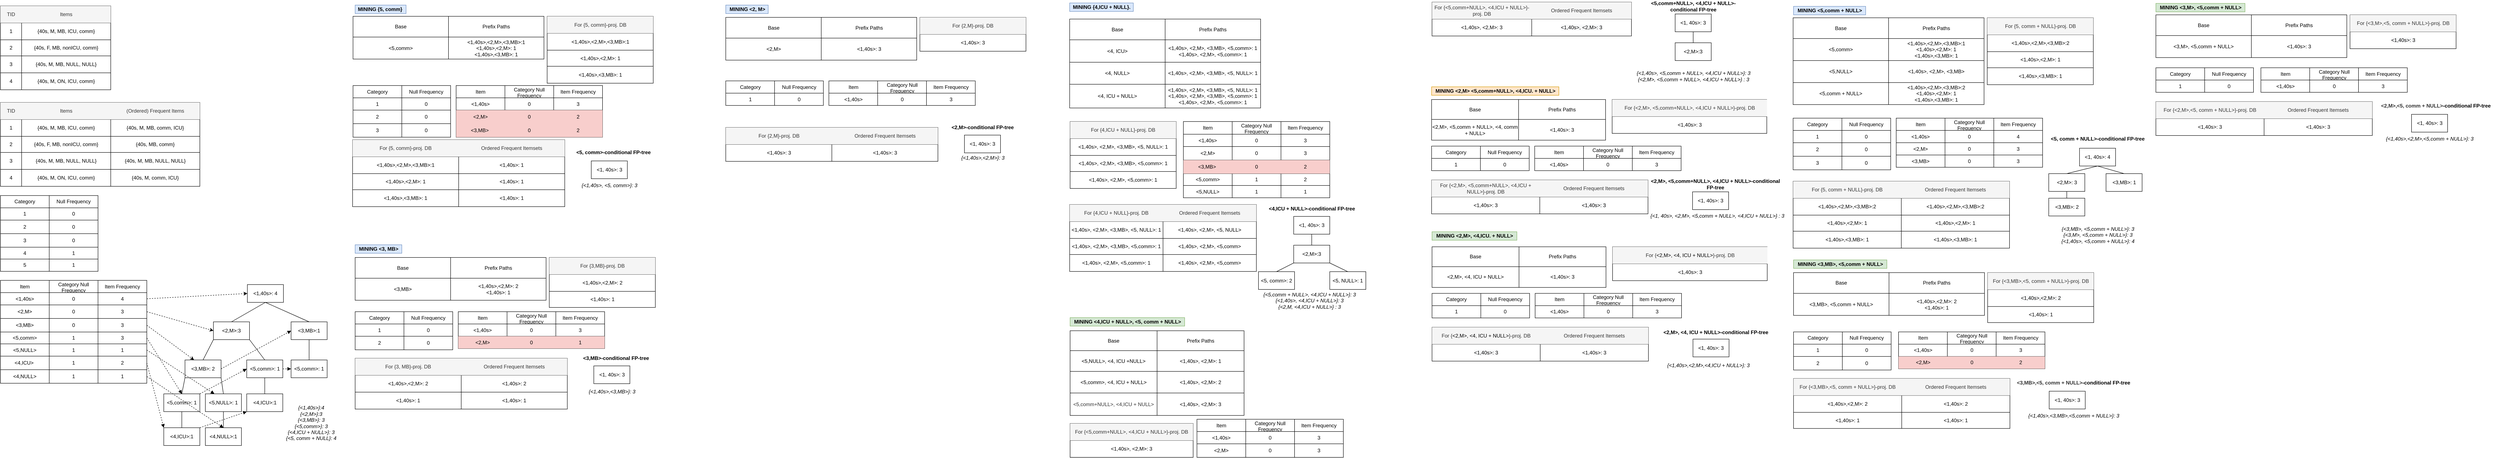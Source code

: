<mxfile version="14.9.8" type="device"><diagram id="Cdz77VhdWxF77yfHLaNs" name="Page-1"><mxGraphModel dx="463" dy="205" grid="1" gridSize="10" guides="1" tooltips="1" connect="1" arrows="1" fold="1" page="1" pageScale="1" pageWidth="850" pageHeight="1100" math="0" shadow="0"><root><mxCell id="0"/><mxCell id="1" parent="0"/><mxCell id="DlViHtF3ksUefY2C1CAn-1" style="edgeStyle=none;rounded=0;orthogonalLoop=1;jettySize=auto;html=1;exitX=0.5;exitY=1;exitDx=0;exitDy=0;endArrow=none;endFill=0;entryX=0.5;entryY=0;entryDx=0;entryDy=0;" parent="1" source="DlViHtF3ksUefY2C1CAn-3" target="DlViHtF3ksUefY2C1CAn-25" edge="1"><mxGeometry relative="1" as="geometry"><mxPoint x="2450" y="1848" as="targetPoint"/></mxGeometry></mxCell><mxCell id="DlViHtF3ksUefY2C1CAn-2" style="edgeStyle=none;rounded=0;orthogonalLoop=1;jettySize=auto;html=1;exitX=0.5;exitY=1;exitDx=0;exitDy=0;endArrow=none;endFill=0;entryX=0.5;entryY=0;entryDx=0;entryDy=0;" parent="1" source="DlViHtF3ksUefY2C1CAn-3" target="DlViHtF3ksUefY2C1CAn-24" edge="1"><mxGeometry relative="1" as="geometry"><mxPoint x="2267" y="1822" as="targetPoint"/></mxGeometry></mxCell><mxCell id="DlViHtF3ksUefY2C1CAn-3" value="&amp;lt;1,40s&amp;gt;: 4" style="rounded=0;whiteSpace=wrap;html=1;" parent="1" vertex="1"><mxGeometry x="2322" y="1780" width="85" height="42" as="geometry"/></mxCell><mxCell id="DlViHtF3ksUefY2C1CAn-29" style="rounded=0;orthogonalLoop=1;jettySize=auto;html=1;exitX=0;exitY=1;exitDx=0;exitDy=0;entryX=0.5;entryY=0;entryDx=0;entryDy=0;endArrow=none;endFill=0;" parent="1" source="DlViHtF3ksUefY2C1CAn-24" target="DlViHtF3ksUefY2C1CAn-28" edge="1"><mxGeometry relative="1" as="geometry"/></mxCell><mxCell id="DlViHtF3ksUefY2C1CAn-31" style="rounded=0;orthogonalLoop=1;jettySize=auto;html=1;exitX=1;exitY=1;exitDx=0;exitDy=0;entryX=0.5;entryY=0;entryDx=0;entryDy=0;endArrow=none;endFill=0;" parent="1" source="DlViHtF3ksUefY2C1CAn-24" target="DlViHtF3ksUefY2C1CAn-30" edge="1"><mxGeometry relative="1" as="geometry"/></mxCell><mxCell id="DlViHtF3ksUefY2C1CAn-24" value="&amp;lt;2,M&amp;gt;:3" style="rounded=0;whiteSpace=wrap;html=1;" parent="1" vertex="1"><mxGeometry x="2242" y="1868" width="85" height="42" as="geometry"/></mxCell><mxCell id="DlViHtF3ksUefY2C1CAn-27" style="edgeStyle=orthogonalEdgeStyle;rounded=0;orthogonalLoop=1;jettySize=auto;html=1;exitX=0.5;exitY=1;exitDx=0;exitDy=0;entryX=0.5;entryY=0;entryDx=0;entryDy=0;endArrow=none;endFill=0;" parent="1" source="DlViHtF3ksUefY2C1CAn-25" target="DlViHtF3ksUefY2C1CAn-26" edge="1"><mxGeometry relative="1" as="geometry"/></mxCell><mxCell id="DlViHtF3ksUefY2C1CAn-25" value="&amp;lt;3,MB&amp;gt;:1" style="rounded=0;whiteSpace=wrap;html=1;" parent="1" vertex="1"><mxGeometry x="2425" y="1868" width="85" height="42" as="geometry"/></mxCell><mxCell id="DlViHtF3ksUefY2C1CAn-26" value="&amp;lt;5,comm&amp;gt;: 1" style="rounded=0;whiteSpace=wrap;html=1;" parent="1" vertex="1"><mxGeometry x="2425" y="1958" width="85" height="42" as="geometry"/></mxCell><mxCell id="DlViHtF3ksUefY2C1CAn-42" style="edgeStyle=none;rounded=0;orthogonalLoop=1;jettySize=auto;html=1;exitX=1;exitY=1;exitDx=0;exitDy=0;entryX=0.5;entryY=0;entryDx=0;entryDy=0;endArrow=none;endFill=0;" parent="1" source="DlViHtF3ksUefY2C1CAn-28" target="DlViHtF3ksUefY2C1CAn-35" edge="1"><mxGeometry relative="1" as="geometry"/></mxCell><mxCell id="ff3rHPRDXzJhm5SVT7_l-220" style="edgeStyle=none;rounded=0;orthogonalLoop=1;jettySize=auto;html=1;exitX=1;exitY=0.5;exitDx=0;exitDy=0;entryX=0;entryY=0.5;entryDx=0;entryDy=0;dashed=1;endArrow=block;endFill=1;" parent="1" source="DlViHtF3ksUefY2C1CAn-28" target="DlViHtF3ksUefY2C1CAn-25" edge="1"><mxGeometry relative="1" as="geometry"/></mxCell><mxCell id="DlViHtF3ksUefY2C1CAn-28" value="&amp;lt;3,MB&amp;gt;: 2" style="rounded=0;whiteSpace=wrap;html=1;" parent="1" vertex="1"><mxGeometry x="2175" y="1958" width="85" height="42" as="geometry"/></mxCell><mxCell id="DlViHtF3ksUefY2C1CAn-33" style="edgeStyle=none;rounded=0;orthogonalLoop=1;jettySize=auto;html=1;exitX=0.5;exitY=1;exitDx=0;exitDy=0;entryX=0.5;entryY=0;entryDx=0;entryDy=0;endArrow=none;endFill=0;" parent="1" source="DlViHtF3ksUefY2C1CAn-30" target="DlViHtF3ksUefY2C1CAn-32" edge="1"><mxGeometry relative="1" as="geometry"/></mxCell><mxCell id="ff3rHPRDXzJhm5SVT7_l-225" style="edgeStyle=none;rounded=0;orthogonalLoop=1;jettySize=auto;html=1;exitX=1;exitY=0.5;exitDx=0;exitDy=0;entryX=0;entryY=0.5;entryDx=0;entryDy=0;dashed=1;endArrow=block;endFill=1;" parent="1" source="DlViHtF3ksUefY2C1CAn-30" target="DlViHtF3ksUefY2C1CAn-26" edge="1"><mxGeometry relative="1" as="geometry"/></mxCell><mxCell id="DlViHtF3ksUefY2C1CAn-30" value="&amp;lt;5,comm&amp;gt;: 1" style="rounded=0;whiteSpace=wrap;html=1;" parent="1" vertex="1"><mxGeometry x="2320.5" y="1958" width="85" height="42" as="geometry"/></mxCell><mxCell id="DlViHtF3ksUefY2C1CAn-32" value="&amp;lt;4,ICU&amp;gt;:1" style="rounded=0;whiteSpace=wrap;html=1;" parent="1" vertex="1"><mxGeometry x="2320.5" y="2038" width="85" height="42" as="geometry"/></mxCell><mxCell id="DlViHtF3ksUefY2C1CAn-36" style="edgeStyle=none;rounded=0;orthogonalLoop=1;jettySize=auto;html=1;exitX=0.5;exitY=0;exitDx=0;exitDy=0;entryX=0;entryY=1;entryDx=0;entryDy=0;endArrow=none;endFill=0;" parent="1" source="DlViHtF3ksUefY2C1CAn-34" target="DlViHtF3ksUefY2C1CAn-28" edge="1"><mxGeometry relative="1" as="geometry"/></mxCell><mxCell id="ff3rHPRDXzJhm5SVT7_l-226" style="edgeStyle=none;rounded=0;orthogonalLoop=1;jettySize=auto;html=1;exitX=1;exitY=0;exitDx=0;exitDy=0;entryX=0;entryY=0.5;entryDx=0;entryDy=0;dashed=1;endArrow=block;endFill=1;" parent="1" source="DlViHtF3ksUefY2C1CAn-34" target="DlViHtF3ksUefY2C1CAn-30" edge="1"><mxGeometry relative="1" as="geometry"/></mxCell><mxCell id="DlViHtF3ksUefY2C1CAn-34" value="&amp;lt;5,comm&amp;gt;: 1" style="rounded=0;whiteSpace=wrap;html=1;" parent="1" vertex="1"><mxGeometry x="2125" y="2038" width="85" height="42" as="geometry"/></mxCell><mxCell id="DlViHtF3ksUefY2C1CAn-35" value="&amp;lt;5,NULL&amp;gt;: 1" style="rounded=0;whiteSpace=wrap;html=1;" parent="1" vertex="1"><mxGeometry x="2223" y="2038" width="85" height="42" as="geometry"/></mxCell><mxCell id="DlViHtF3ksUefY2C1CAn-40" value="" style="edgeStyle=none;rounded=0;orthogonalLoop=1;jettySize=auto;html=1;endArrow=none;endFill=0;" parent="1" source="DlViHtF3ksUefY2C1CAn-38" target="DlViHtF3ksUefY2C1CAn-34" edge="1"><mxGeometry relative="1" as="geometry"/></mxCell><mxCell id="ff3rHPRDXzJhm5SVT7_l-228" style="edgeStyle=none;rounded=0;orthogonalLoop=1;jettySize=auto;html=1;exitX=1;exitY=0;exitDx=0;exitDy=0;entryX=0;entryY=1;entryDx=0;entryDy=0;dashed=1;endArrow=block;endFill=1;" parent="1" source="DlViHtF3ksUefY2C1CAn-38" target="DlViHtF3ksUefY2C1CAn-32" edge="1"><mxGeometry relative="1" as="geometry"/></mxCell><mxCell id="DlViHtF3ksUefY2C1CAn-38" value="&amp;lt;4,ICU&amp;gt;:1" style="rounded=0;whiteSpace=wrap;html=1;" parent="1" vertex="1"><mxGeometry x="2125" y="2118" width="85" height="42" as="geometry"/></mxCell><mxCell id="DlViHtF3ksUefY2C1CAn-41" value="" style="edgeStyle=none;rounded=0;orthogonalLoop=1;jettySize=auto;html=1;endArrow=none;endFill=0;" parent="1" source="DlViHtF3ksUefY2C1CAn-39" target="DlViHtF3ksUefY2C1CAn-35" edge="1"><mxGeometry relative="1" as="geometry"/></mxCell><mxCell id="DlViHtF3ksUefY2C1CAn-39" value="&amp;lt;4,NULL&amp;gt;:1" style="rounded=0;whiteSpace=wrap;html=1;" parent="1" vertex="1"><mxGeometry x="2223" y="2118" width="85" height="42" as="geometry"/></mxCell><mxCell id="DlViHtF3ksUefY2C1CAn-43" value="" style="shape=table;startSize=0;container=1;collapsible=0;childLayout=tableLayout;" parent="1" vertex="1"><mxGeometry x="1740" y="1122" width="260" height="198" as="geometry"/></mxCell><mxCell id="DlViHtF3ksUefY2C1CAn-44" value="" style="shape=partialRectangle;collapsible=0;dropTarget=0;pointerEvents=0;fillColor=none;top=0;left=0;bottom=0;right=0;points=[[0,0.5],[1,0.5]];portConstraint=eastwest;" parent="DlViHtF3ksUefY2C1CAn-43" vertex="1"><mxGeometry width="260" height="40" as="geometry"/></mxCell><mxCell id="DlViHtF3ksUefY2C1CAn-45" value="TID" style="shape=partialRectangle;html=1;whiteSpace=wrap;connectable=0;overflow=hidden;fillColor=#f5f5f5;top=0;left=0;bottom=0;right=0;strokeColor=#666666;fontColor=#333333;" parent="DlViHtF3ksUefY2C1CAn-44" vertex="1"><mxGeometry width="50" height="40" as="geometry"/></mxCell><mxCell id="DlViHtF3ksUefY2C1CAn-46" value="Items" style="shape=partialRectangle;html=1;whiteSpace=wrap;connectable=0;overflow=hidden;fillColor=#f5f5f5;top=0;left=0;bottom=0;right=0;strokeColor=#666666;fontColor=#333333;" parent="DlViHtF3ksUefY2C1CAn-44" vertex="1"><mxGeometry x="50" width="210" height="40" as="geometry"/></mxCell><mxCell id="DlViHtF3ksUefY2C1CAn-47" value="" style="shape=partialRectangle;collapsible=0;dropTarget=0;pointerEvents=0;fillColor=none;top=0;left=0;bottom=0;right=0;points=[[0,0.5],[1,0.5]];portConstraint=eastwest;" parent="DlViHtF3ksUefY2C1CAn-43" vertex="1"><mxGeometry y="40" width="260" height="40" as="geometry"/></mxCell><mxCell id="DlViHtF3ksUefY2C1CAn-48" value="1" style="shape=partialRectangle;html=1;whiteSpace=wrap;connectable=0;overflow=hidden;fillColor=none;top=0;left=0;bottom=0;right=0;" parent="DlViHtF3ksUefY2C1CAn-47" vertex="1"><mxGeometry width="50" height="40" as="geometry"/></mxCell><mxCell id="DlViHtF3ksUefY2C1CAn-49" value="{40s, M, MB, ICU, comm}" style="shape=partialRectangle;html=1;whiteSpace=wrap;connectable=0;overflow=hidden;fillColor=none;top=0;left=0;bottom=0;right=0;" parent="DlViHtF3ksUefY2C1CAn-47" vertex="1"><mxGeometry x="50" width="210" height="40" as="geometry"/></mxCell><mxCell id="DlViHtF3ksUefY2C1CAn-50" value="" style="shape=partialRectangle;collapsible=0;dropTarget=0;pointerEvents=0;fillColor=none;top=0;left=0;bottom=0;right=0;points=[[0,0.5],[1,0.5]];portConstraint=eastwest;" parent="DlViHtF3ksUefY2C1CAn-43" vertex="1"><mxGeometry y="80" width="260" height="38" as="geometry"/></mxCell><mxCell id="DlViHtF3ksUefY2C1CAn-51" value="2" style="shape=partialRectangle;html=1;whiteSpace=wrap;connectable=0;overflow=hidden;fillColor=none;top=0;left=0;bottom=0;right=0;" parent="DlViHtF3ksUefY2C1CAn-50" vertex="1"><mxGeometry width="50" height="38" as="geometry"/></mxCell><mxCell id="DlViHtF3ksUefY2C1CAn-52" value="{40s, F, MB, nonICU, comm}" style="shape=partialRectangle;html=1;whiteSpace=wrap;connectable=0;overflow=hidden;fillColor=none;top=0;left=0;bottom=0;right=0;" parent="DlViHtF3ksUefY2C1CAn-50" vertex="1"><mxGeometry x="50" width="210" height="38" as="geometry"/></mxCell><mxCell id="DlViHtF3ksUefY2C1CAn-53" value="" style="shape=partialRectangle;collapsible=0;dropTarget=0;pointerEvents=0;fillColor=none;top=0;left=0;bottom=0;right=0;points=[[0,0.5],[1,0.5]];portConstraint=eastwest;" parent="DlViHtF3ksUefY2C1CAn-43" vertex="1"><mxGeometry y="118" width="260" height="40" as="geometry"/></mxCell><mxCell id="DlViHtF3ksUefY2C1CAn-54" value="3" style="shape=partialRectangle;html=1;whiteSpace=wrap;connectable=0;overflow=hidden;fillColor=none;top=0;left=0;bottom=0;right=0;" parent="DlViHtF3ksUefY2C1CAn-53" vertex="1"><mxGeometry width="50" height="40" as="geometry"/></mxCell><mxCell id="DlViHtF3ksUefY2C1CAn-55" value="{40s, M, MB, NULL, NULL}" style="shape=partialRectangle;html=1;whiteSpace=wrap;connectable=0;overflow=hidden;fillColor=none;top=0;left=0;bottom=0;right=0;" parent="DlViHtF3ksUefY2C1CAn-53" vertex="1"><mxGeometry x="50" width="210" height="40" as="geometry"/></mxCell><mxCell id="DlViHtF3ksUefY2C1CAn-56" value="" style="shape=partialRectangle;collapsible=0;dropTarget=0;pointerEvents=0;fillColor=none;top=0;left=0;bottom=0;right=0;points=[[0,0.5],[1,0.5]];portConstraint=eastwest;" parent="DlViHtF3ksUefY2C1CAn-43" vertex="1"><mxGeometry y="158" width="260" height="40" as="geometry"/></mxCell><mxCell id="DlViHtF3ksUefY2C1CAn-57" value="4" style="shape=partialRectangle;html=1;whiteSpace=wrap;connectable=0;overflow=hidden;fillColor=none;top=0;left=0;bottom=0;right=0;" parent="DlViHtF3ksUefY2C1CAn-56" vertex="1"><mxGeometry width="50" height="40" as="geometry"/></mxCell><mxCell id="DlViHtF3ksUefY2C1CAn-58" value="{40s, M, ON, ICU, comm}" style="shape=partialRectangle;html=1;whiteSpace=wrap;connectable=0;overflow=hidden;fillColor=none;top=0;left=0;bottom=0;right=0;" parent="DlViHtF3ksUefY2C1CAn-56" vertex="1"><mxGeometry x="50" width="210" height="40" as="geometry"/></mxCell><mxCell id="ff3rHPRDXzJhm5SVT7_l-51" value="" style="shape=table;startSize=0;container=1;collapsible=0;childLayout=tableLayout;" parent="1" vertex="1"><mxGeometry x="1740" y="1770" width="345" height="243.0" as="geometry"/></mxCell><mxCell id="ff3rHPRDXzJhm5SVT7_l-52" style="shape=partialRectangle;collapsible=0;dropTarget=0;pointerEvents=0;fillColor=none;top=0;left=0;bottom=0;right=0;points=[[0,0.5],[1,0.5]];portConstraint=eastwest;" parent="ff3rHPRDXzJhm5SVT7_l-51" vertex="1"><mxGeometry width="345" height="29" as="geometry"/></mxCell><mxCell id="ff3rHPRDXzJhm5SVT7_l-53" value="Item" style="shape=partialRectangle;html=1;whiteSpace=wrap;connectable=0;overflow=hidden;fillColor=none;top=0;left=0;bottom=0;right=0;" parent="ff3rHPRDXzJhm5SVT7_l-52" vertex="1"><mxGeometry width="115" height="29" as="geometry"/></mxCell><mxCell id="ff3rHPRDXzJhm5SVT7_l-54" value="Category Null Frequency" style="shape=partialRectangle;html=1;whiteSpace=wrap;connectable=0;overflow=hidden;fillColor=none;top=0;left=0;bottom=0;right=0;" parent="ff3rHPRDXzJhm5SVT7_l-52" vertex="1"><mxGeometry x="115" width="115" height="29" as="geometry"/></mxCell><mxCell id="ff3rHPRDXzJhm5SVT7_l-97" value="Item Frequency" style="shape=partialRectangle;html=1;whiteSpace=wrap;connectable=0;overflow=hidden;fillColor=none;top=0;left=0;bottom=0;right=0;" parent="ff3rHPRDXzJhm5SVT7_l-52" vertex="1"><mxGeometry x="230" width="115" height="29" as="geometry"/></mxCell><mxCell id="ff3rHPRDXzJhm5SVT7_l-55" value="" style="shape=partialRectangle;collapsible=0;dropTarget=0;pointerEvents=0;fillColor=none;top=0;left=0;bottom=0;right=0;points=[[0,0.5],[1,0.5]];portConstraint=eastwest;" parent="ff3rHPRDXzJhm5SVT7_l-51" vertex="1"><mxGeometry y="29" width="345" height="29" as="geometry"/></mxCell><mxCell id="ff3rHPRDXzJhm5SVT7_l-56" value="&amp;lt;1,40s&amp;gt;" style="shape=partialRectangle;html=1;whiteSpace=wrap;connectable=0;overflow=hidden;fillColor=none;top=0;left=0;bottom=0;right=0;" parent="ff3rHPRDXzJhm5SVT7_l-55" vertex="1"><mxGeometry width="115" height="29" as="geometry"/></mxCell><mxCell id="ff3rHPRDXzJhm5SVT7_l-57" value="0" style="shape=partialRectangle;html=1;whiteSpace=wrap;connectable=0;overflow=hidden;fillColor=none;top=0;left=0;bottom=0;right=0;" parent="ff3rHPRDXzJhm5SVT7_l-55" vertex="1"><mxGeometry x="115" width="115" height="29" as="geometry"/></mxCell><mxCell id="ff3rHPRDXzJhm5SVT7_l-98" value="4" style="shape=partialRectangle;html=1;whiteSpace=wrap;connectable=0;overflow=hidden;fillColor=none;top=0;left=0;bottom=0;right=0;" parent="ff3rHPRDXzJhm5SVT7_l-55" vertex="1"><mxGeometry x="230" width="115" height="29" as="geometry"/></mxCell><mxCell id="ff3rHPRDXzJhm5SVT7_l-64" value="" style="shape=partialRectangle;collapsible=0;dropTarget=0;pointerEvents=0;fillColor=none;top=0;left=0;bottom=0;right=0;points=[[0,0.5],[1,0.5]];portConstraint=eastwest;" parent="ff3rHPRDXzJhm5SVT7_l-51" vertex="1"><mxGeometry y="58" width="345" height="32" as="geometry"/></mxCell><mxCell id="ff3rHPRDXzJhm5SVT7_l-65" value="&amp;lt;2,M&amp;gt;" style="shape=partialRectangle;html=1;whiteSpace=wrap;connectable=0;overflow=hidden;fillColor=none;top=0;left=0;bottom=0;right=0;" parent="ff3rHPRDXzJhm5SVT7_l-64" vertex="1"><mxGeometry width="115" height="32" as="geometry"/></mxCell><mxCell id="ff3rHPRDXzJhm5SVT7_l-66" value="0" style="shape=partialRectangle;html=1;whiteSpace=wrap;connectable=0;overflow=hidden;fillColor=none;top=0;left=0;bottom=0;right=0;" parent="ff3rHPRDXzJhm5SVT7_l-64" vertex="1"><mxGeometry x="115" width="115" height="32" as="geometry"/></mxCell><mxCell id="ff3rHPRDXzJhm5SVT7_l-101" value="3" style="shape=partialRectangle;html=1;whiteSpace=wrap;connectable=0;overflow=hidden;fillColor=none;top=0;left=0;bottom=0;right=0;" parent="ff3rHPRDXzJhm5SVT7_l-64" vertex="1"><mxGeometry x="230" width="115" height="32" as="geometry"/></mxCell><mxCell id="ff3rHPRDXzJhm5SVT7_l-88" style="shape=partialRectangle;collapsible=0;dropTarget=0;pointerEvents=0;fillColor=none;top=0;left=0;bottom=0;right=0;points=[[0,0.5],[1,0.5]];portConstraint=eastwest;" parent="ff3rHPRDXzJhm5SVT7_l-51" vertex="1"><mxGeometry y="90" width="345" height="32" as="geometry"/></mxCell><mxCell id="ff3rHPRDXzJhm5SVT7_l-89" value="&amp;lt;3,MB&amp;gt;" style="shape=partialRectangle;html=1;whiteSpace=wrap;connectable=0;overflow=hidden;fillColor=none;top=0;left=0;bottom=0;right=0;" parent="ff3rHPRDXzJhm5SVT7_l-88" vertex="1"><mxGeometry width="115" height="32" as="geometry"/></mxCell><mxCell id="ff3rHPRDXzJhm5SVT7_l-90" value="0" style="shape=partialRectangle;html=1;whiteSpace=wrap;connectable=0;overflow=hidden;fillColor=none;top=0;left=0;bottom=0;right=0;" parent="ff3rHPRDXzJhm5SVT7_l-88" vertex="1"><mxGeometry x="115" width="115" height="32" as="geometry"/></mxCell><mxCell id="ff3rHPRDXzJhm5SVT7_l-102" value="3" style="shape=partialRectangle;html=1;whiteSpace=wrap;connectable=0;overflow=hidden;fillColor=none;top=0;left=0;bottom=0;right=0;" parent="ff3rHPRDXzJhm5SVT7_l-88" vertex="1"><mxGeometry x="230" width="115" height="32" as="geometry"/></mxCell><mxCell id="ff3rHPRDXzJhm5SVT7_l-58" value="" style="shape=partialRectangle;collapsible=0;dropTarget=0;pointerEvents=0;fillColor=none;top=0;left=0;bottom=0;right=0;points=[[0,0.5],[1,0.5]];portConstraint=eastwest;" parent="ff3rHPRDXzJhm5SVT7_l-51" vertex="1"><mxGeometry y="122" width="345" height="28" as="geometry"/></mxCell><mxCell id="ff3rHPRDXzJhm5SVT7_l-59" value="&amp;lt;5,comm&amp;gt;" style="shape=partialRectangle;html=1;whiteSpace=wrap;connectable=0;overflow=hidden;fillColor=none;top=0;left=0;bottom=0;right=0;" parent="ff3rHPRDXzJhm5SVT7_l-58" vertex="1"><mxGeometry width="115" height="28" as="geometry"/></mxCell><mxCell id="ff3rHPRDXzJhm5SVT7_l-60" value="1" style="shape=partialRectangle;html=1;whiteSpace=wrap;connectable=0;overflow=hidden;fillColor=none;top=0;left=0;bottom=0;right=0;" parent="ff3rHPRDXzJhm5SVT7_l-58" vertex="1"><mxGeometry x="115" width="115" height="28" as="geometry"/></mxCell><mxCell id="ff3rHPRDXzJhm5SVT7_l-99" value="3" style="shape=partialRectangle;html=1;whiteSpace=wrap;connectable=0;overflow=hidden;fillColor=none;top=0;left=0;bottom=0;right=0;" parent="ff3rHPRDXzJhm5SVT7_l-58" vertex="1"><mxGeometry x="230" width="115" height="28" as="geometry"/></mxCell><mxCell id="ff3rHPRDXzJhm5SVT7_l-61" value="" style="shape=partialRectangle;collapsible=0;dropTarget=0;pointerEvents=0;fillColor=none;top=0;left=0;bottom=0;right=0;points=[[0,0.5],[1,0.5]];portConstraint=eastwest;" parent="ff3rHPRDXzJhm5SVT7_l-51" vertex="1"><mxGeometry y="150" width="345" height="29" as="geometry"/></mxCell><mxCell id="ff3rHPRDXzJhm5SVT7_l-62" value="&amp;lt;5,NULL&amp;gt;" style="shape=partialRectangle;html=1;whiteSpace=wrap;connectable=0;overflow=hidden;fillColor=none;top=0;left=0;bottom=0;right=0;" parent="ff3rHPRDXzJhm5SVT7_l-61" vertex="1"><mxGeometry width="115" height="29" as="geometry"/></mxCell><mxCell id="ff3rHPRDXzJhm5SVT7_l-63" value="1" style="shape=partialRectangle;html=1;whiteSpace=wrap;connectable=0;overflow=hidden;fillColor=none;top=0;left=0;bottom=0;right=0;" parent="ff3rHPRDXzJhm5SVT7_l-61" vertex="1"><mxGeometry x="115" width="115" height="29" as="geometry"/></mxCell><mxCell id="ff3rHPRDXzJhm5SVT7_l-100" value="1" style="shape=partialRectangle;html=1;whiteSpace=wrap;connectable=0;overflow=hidden;fillColor=none;top=0;left=0;bottom=0;right=0;" parent="ff3rHPRDXzJhm5SVT7_l-61" vertex="1"><mxGeometry x="230" width="115" height="29" as="geometry"/></mxCell><mxCell id="ff3rHPRDXzJhm5SVT7_l-91" style="shape=partialRectangle;collapsible=0;dropTarget=0;pointerEvents=0;fillColor=none;top=0;left=0;bottom=0;right=0;points=[[0,0.5],[1,0.5]];portConstraint=eastwest;" parent="ff3rHPRDXzJhm5SVT7_l-51" vertex="1"><mxGeometry y="179" width="345" height="32" as="geometry"/></mxCell><mxCell id="ff3rHPRDXzJhm5SVT7_l-92" value="&lt;span style=&quot;white-space: pre&quot;&gt;&amp;lt;4,ICU&amp;gt; &lt;/span&gt;" style="shape=partialRectangle;html=1;whiteSpace=wrap;connectable=0;overflow=hidden;fillColor=none;top=0;left=0;bottom=0;right=0;" parent="ff3rHPRDXzJhm5SVT7_l-91" vertex="1"><mxGeometry width="115" height="32" as="geometry"/></mxCell><mxCell id="ff3rHPRDXzJhm5SVT7_l-93" value="1" style="shape=partialRectangle;html=1;whiteSpace=wrap;connectable=0;overflow=hidden;fillColor=none;top=0;left=0;bottom=0;right=0;" parent="ff3rHPRDXzJhm5SVT7_l-91" vertex="1"><mxGeometry x="115" width="115" height="32" as="geometry"/></mxCell><mxCell id="ff3rHPRDXzJhm5SVT7_l-103" value="2" style="shape=partialRectangle;html=1;whiteSpace=wrap;connectable=0;overflow=hidden;fillColor=none;top=0;left=0;bottom=0;right=0;" parent="ff3rHPRDXzJhm5SVT7_l-91" vertex="1"><mxGeometry x="230" width="115" height="32" as="geometry"/></mxCell><mxCell id="ff3rHPRDXzJhm5SVT7_l-94" style="shape=partialRectangle;collapsible=0;dropTarget=0;pointerEvents=0;fillColor=none;top=0;left=0;bottom=0;right=0;points=[[0,0.5],[1,0.5]];portConstraint=eastwest;" parent="ff3rHPRDXzJhm5SVT7_l-51" vertex="1"><mxGeometry y="211" width="345" height="32" as="geometry"/></mxCell><mxCell id="ff3rHPRDXzJhm5SVT7_l-95" value="&amp;lt;4,NULL&amp;gt;" style="shape=partialRectangle;html=1;whiteSpace=wrap;connectable=0;overflow=hidden;fillColor=none;top=0;left=0;bottom=0;right=0;" parent="ff3rHPRDXzJhm5SVT7_l-94" vertex="1"><mxGeometry width="115" height="32" as="geometry"/></mxCell><mxCell id="ff3rHPRDXzJhm5SVT7_l-96" value="1" style="shape=partialRectangle;html=1;whiteSpace=wrap;connectable=0;overflow=hidden;fillColor=none;top=0;left=0;bottom=0;right=0;" parent="ff3rHPRDXzJhm5SVT7_l-94" vertex="1"><mxGeometry x="115" width="115" height="32" as="geometry"/></mxCell><mxCell id="ff3rHPRDXzJhm5SVT7_l-104" value="1" style="shape=partialRectangle;html=1;whiteSpace=wrap;connectable=0;overflow=hidden;fillColor=none;top=0;left=0;bottom=0;right=0;" parent="ff3rHPRDXzJhm5SVT7_l-94" vertex="1"><mxGeometry x="230" width="115" height="32" as="geometry"/></mxCell><mxCell id="ff3rHPRDXzJhm5SVT7_l-119" style="edgeStyle=none;rounded=0;orthogonalLoop=1;jettySize=auto;html=1;exitX=0.5;exitY=1;exitDx=0;exitDy=0;entryX=0.75;entryY=1;entryDx=0;entryDy=0;endArrow=none;endFill=0;" parent="1" source="DlViHtF3ksUefY2C1CAn-34" target="DlViHtF3ksUefY2C1CAn-34" edge="1"><mxGeometry relative="1" as="geometry"/></mxCell><mxCell id="ff3rHPRDXzJhm5SVT7_l-165" value="" style="shape=table;startSize=0;container=1;collapsible=0;childLayout=tableLayout;" parent="1" vertex="1"><mxGeometry x="1740" y="1350" width="470" height="198" as="geometry"/></mxCell><mxCell id="ff3rHPRDXzJhm5SVT7_l-166" value="" style="shape=partialRectangle;collapsible=0;dropTarget=0;pointerEvents=0;fillColor=none;top=0;left=0;bottom=0;right=0;points=[[0,0.5],[1,0.5]];portConstraint=eastwest;" parent="ff3rHPRDXzJhm5SVT7_l-165" vertex="1"><mxGeometry width="470" height="40" as="geometry"/></mxCell><mxCell id="ff3rHPRDXzJhm5SVT7_l-167" value="TID" style="shape=partialRectangle;html=1;whiteSpace=wrap;connectable=0;overflow=hidden;fillColor=#f5f5f5;top=0;left=0;bottom=0;right=0;strokeColor=#666666;fontColor=#333333;" parent="ff3rHPRDXzJhm5SVT7_l-166" vertex="1"><mxGeometry width="50" height="40" as="geometry"/></mxCell><mxCell id="ff3rHPRDXzJhm5SVT7_l-168" value="Items" style="shape=partialRectangle;html=1;whiteSpace=wrap;connectable=0;overflow=hidden;fillColor=#f5f5f5;top=0;left=0;bottom=0;right=0;strokeColor=#666666;fontColor=#333333;" parent="ff3rHPRDXzJhm5SVT7_l-166" vertex="1"><mxGeometry x="50" width="210" height="40" as="geometry"/></mxCell><mxCell id="ff3rHPRDXzJhm5SVT7_l-181" value="(Ordered) Frequent Items" style="shape=partialRectangle;html=1;whiteSpace=wrap;connectable=0;overflow=hidden;fillColor=#f5f5f5;top=0;left=0;bottom=0;right=0;strokeColor=#666666;fontColor=#333333;" parent="ff3rHPRDXzJhm5SVT7_l-166" vertex="1"><mxGeometry x="260" width="210" height="40" as="geometry"/></mxCell><mxCell id="ff3rHPRDXzJhm5SVT7_l-169" value="" style="shape=partialRectangle;collapsible=0;dropTarget=0;pointerEvents=0;fillColor=none;top=0;left=0;bottom=0;right=0;points=[[0,0.5],[1,0.5]];portConstraint=eastwest;" parent="ff3rHPRDXzJhm5SVT7_l-165" vertex="1"><mxGeometry y="40" width="470" height="40" as="geometry"/></mxCell><mxCell id="ff3rHPRDXzJhm5SVT7_l-170" value="1" style="shape=partialRectangle;html=1;whiteSpace=wrap;connectable=0;overflow=hidden;fillColor=none;top=0;left=0;bottom=0;right=0;" parent="ff3rHPRDXzJhm5SVT7_l-169" vertex="1"><mxGeometry width="50" height="40" as="geometry"/></mxCell><mxCell id="ff3rHPRDXzJhm5SVT7_l-171" value="{40s, M, MB, ICU, comm}" style="shape=partialRectangle;html=1;whiteSpace=wrap;connectable=0;overflow=hidden;fillColor=none;top=0;left=0;bottom=0;right=0;" parent="ff3rHPRDXzJhm5SVT7_l-169" vertex="1"><mxGeometry x="50" width="210" height="40" as="geometry"/></mxCell><mxCell id="ff3rHPRDXzJhm5SVT7_l-182" value="{40s, M, MB, comm, ICU}" style="shape=partialRectangle;html=1;whiteSpace=wrap;connectable=0;overflow=hidden;fillColor=none;top=0;left=0;bottom=0;right=0;" parent="ff3rHPRDXzJhm5SVT7_l-169" vertex="1"><mxGeometry x="260" width="210" height="40" as="geometry"/></mxCell><mxCell id="ff3rHPRDXzJhm5SVT7_l-172" value="" style="shape=partialRectangle;collapsible=0;dropTarget=0;pointerEvents=0;fillColor=none;top=0;left=0;bottom=0;right=0;points=[[0,0.5],[1,0.5]];portConstraint=eastwest;" parent="ff3rHPRDXzJhm5SVT7_l-165" vertex="1"><mxGeometry y="80" width="470" height="38" as="geometry"/></mxCell><mxCell id="ff3rHPRDXzJhm5SVT7_l-173" value="2" style="shape=partialRectangle;html=1;whiteSpace=wrap;connectable=0;overflow=hidden;fillColor=none;top=0;left=0;bottom=0;right=0;" parent="ff3rHPRDXzJhm5SVT7_l-172" vertex="1"><mxGeometry width="50" height="38" as="geometry"/></mxCell><mxCell id="ff3rHPRDXzJhm5SVT7_l-174" value="{40s, F, MB, nonICU, comm}" style="shape=partialRectangle;html=1;whiteSpace=wrap;connectable=0;overflow=hidden;fillColor=none;top=0;left=0;bottom=0;right=0;" parent="ff3rHPRDXzJhm5SVT7_l-172" vertex="1"><mxGeometry x="50" width="210" height="38" as="geometry"/></mxCell><mxCell id="ff3rHPRDXzJhm5SVT7_l-183" value="{40s, MB, comm}" style="shape=partialRectangle;html=1;whiteSpace=wrap;connectable=0;overflow=hidden;fillColor=none;top=0;left=0;bottom=0;right=0;" parent="ff3rHPRDXzJhm5SVT7_l-172" vertex="1"><mxGeometry x="260" width="210" height="38" as="geometry"/></mxCell><mxCell id="ff3rHPRDXzJhm5SVT7_l-175" value="" style="shape=partialRectangle;collapsible=0;dropTarget=0;pointerEvents=0;fillColor=none;top=0;left=0;bottom=0;right=0;points=[[0,0.5],[1,0.5]];portConstraint=eastwest;" parent="ff3rHPRDXzJhm5SVT7_l-165" vertex="1"><mxGeometry y="118" width="470" height="40" as="geometry"/></mxCell><mxCell id="ff3rHPRDXzJhm5SVT7_l-176" value="3" style="shape=partialRectangle;html=1;whiteSpace=wrap;connectable=0;overflow=hidden;fillColor=none;top=0;left=0;bottom=0;right=0;" parent="ff3rHPRDXzJhm5SVT7_l-175" vertex="1"><mxGeometry width="50" height="40" as="geometry"/></mxCell><mxCell id="ff3rHPRDXzJhm5SVT7_l-177" value="{40s, M, MB, NULL, NULL}" style="shape=partialRectangle;html=1;whiteSpace=wrap;connectable=0;overflow=hidden;fillColor=none;top=0;left=0;bottom=0;right=0;" parent="ff3rHPRDXzJhm5SVT7_l-175" vertex="1"><mxGeometry x="50" width="210" height="40" as="geometry"/></mxCell><mxCell id="ff3rHPRDXzJhm5SVT7_l-184" value="{40s, M, MB, NULL, NULL}" style="shape=partialRectangle;html=1;whiteSpace=wrap;connectable=0;overflow=hidden;fillColor=none;top=0;left=0;bottom=0;right=0;" parent="ff3rHPRDXzJhm5SVT7_l-175" vertex="1"><mxGeometry x="260" width="210" height="40" as="geometry"/></mxCell><mxCell id="ff3rHPRDXzJhm5SVT7_l-178" value="" style="shape=partialRectangle;collapsible=0;dropTarget=0;pointerEvents=0;fillColor=none;top=0;left=0;bottom=0;right=0;points=[[0,0.5],[1,0.5]];portConstraint=eastwest;" parent="ff3rHPRDXzJhm5SVT7_l-165" vertex="1"><mxGeometry y="158" width="470" height="40" as="geometry"/></mxCell><mxCell id="ff3rHPRDXzJhm5SVT7_l-179" value="4" style="shape=partialRectangle;html=1;whiteSpace=wrap;connectable=0;overflow=hidden;fillColor=none;top=0;left=0;bottom=0;right=0;" parent="ff3rHPRDXzJhm5SVT7_l-178" vertex="1"><mxGeometry width="50" height="40" as="geometry"/></mxCell><mxCell id="ff3rHPRDXzJhm5SVT7_l-180" value="{40s, M, ON, ICU, comm}" style="shape=partialRectangle;html=1;whiteSpace=wrap;connectable=0;overflow=hidden;fillColor=none;top=0;left=0;bottom=0;right=0;" parent="ff3rHPRDXzJhm5SVT7_l-178" vertex="1"><mxGeometry x="50" width="210" height="40" as="geometry"/></mxCell><mxCell id="ff3rHPRDXzJhm5SVT7_l-185" value="{40s, M, comm, ICU}" style="shape=partialRectangle;html=1;whiteSpace=wrap;connectable=0;overflow=hidden;fillColor=none;top=0;left=0;bottom=0;right=0;" parent="ff3rHPRDXzJhm5SVT7_l-178" vertex="1"><mxGeometry x="260" width="210" height="40" as="geometry"/></mxCell><mxCell id="ff3rHPRDXzJhm5SVT7_l-217" value="" style="endArrow=classic;html=1;exitX=1;exitY=0.5;exitDx=0;exitDy=0;dashed=1;entryX=0;entryY=0.5;entryDx=0;entryDy=0;" parent="1" source="ff3rHPRDXzJhm5SVT7_l-55" target="DlViHtF3ksUefY2C1CAn-3" edge="1"><mxGeometry width="50" height="50" relative="1" as="geometry"><mxPoint x="2095" y="1820" as="sourcePoint"/><mxPoint x="2315" y="1810" as="targetPoint"/></mxGeometry></mxCell><mxCell id="ff3rHPRDXzJhm5SVT7_l-218" value="" style="endArrow=classic;html=1;exitX=1;exitY=0.5;exitDx=0;exitDy=0;dashed=1;entryX=0;entryY=0.5;entryDx=0;entryDy=0;" parent="1" source="ff3rHPRDXzJhm5SVT7_l-64" target="DlViHtF3ksUefY2C1CAn-24" edge="1"><mxGeometry width="50" height="50" relative="1" as="geometry"><mxPoint x="2095" y="1823.5" as="sourcePoint"/><mxPoint x="2332" y="1811" as="targetPoint"/></mxGeometry></mxCell><mxCell id="ff3rHPRDXzJhm5SVT7_l-219" value="" style="endArrow=classic;html=1;exitX=1;exitY=0.5;exitDx=0;exitDy=0;dashed=1;entryX=0.25;entryY=0;entryDx=0;entryDy=0;" parent="1" source="ff3rHPRDXzJhm5SVT7_l-88" target="DlViHtF3ksUefY2C1CAn-28" edge="1"><mxGeometry width="50" height="50" relative="1" as="geometry"><mxPoint x="2089" y="1890" as="sourcePoint"/><mxPoint x="2246" y="1935" as="targetPoint"/></mxGeometry></mxCell><mxCell id="ff3rHPRDXzJhm5SVT7_l-221" style="edgeStyle=none;rounded=0;orthogonalLoop=1;jettySize=auto;html=1;exitX=1;exitY=0.5;exitDx=0;exitDy=0;entryX=0.25;entryY=0;entryDx=0;entryDy=0;dashed=1;endArrow=block;endFill=1;" parent="1" source="ff3rHPRDXzJhm5SVT7_l-61" target="DlViHtF3ksUefY2C1CAn-35" edge="1"><mxGeometry relative="1" as="geometry"/></mxCell><mxCell id="ff3rHPRDXzJhm5SVT7_l-223" style="edgeStyle=none;rounded=0;orthogonalLoop=1;jettySize=auto;html=1;exitX=1;exitY=0.5;exitDx=0;exitDy=0;entryX=0.5;entryY=0;entryDx=0;entryDy=0;dashed=1;endArrow=block;endFill=1;" parent="1" source="ff3rHPRDXzJhm5SVT7_l-58" target="DlViHtF3ksUefY2C1CAn-34" edge="1"><mxGeometry relative="1" as="geometry"/></mxCell><mxCell id="ff3rHPRDXzJhm5SVT7_l-227" style="edgeStyle=none;rounded=0;orthogonalLoop=1;jettySize=auto;html=1;exitX=1;exitY=0.5;exitDx=0;exitDy=0;entryX=0;entryY=0;entryDx=0;entryDy=0;dashed=1;endArrow=block;endFill=1;" parent="1" source="ff3rHPRDXzJhm5SVT7_l-91" target="DlViHtF3ksUefY2C1CAn-38" edge="1"><mxGeometry relative="1" as="geometry"/></mxCell><mxCell id="ff3rHPRDXzJhm5SVT7_l-229" style="edgeStyle=none;rounded=0;orthogonalLoop=1;jettySize=auto;html=1;exitX=1;exitY=0.5;exitDx=0;exitDy=0;entryX=0.5;entryY=0;entryDx=0;entryDy=0;dashed=1;endArrow=block;endFill=1;" parent="1" source="ff3rHPRDXzJhm5SVT7_l-94" target="DlViHtF3ksUefY2C1CAn-39" edge="1"><mxGeometry relative="1" as="geometry"/></mxCell><mxCell id="ff3rHPRDXzJhm5SVT7_l-231" value="" style="shape=table;startSize=0;container=1;collapsible=0;childLayout=tableLayout;" parent="1" vertex="1"><mxGeometry x="1740" y="1569.75" width="230" height="179.0" as="geometry"/></mxCell><mxCell id="ff3rHPRDXzJhm5SVT7_l-232" style="shape=partialRectangle;collapsible=0;dropTarget=0;pointerEvents=0;fillColor=none;top=0;left=0;bottom=0;right=0;points=[[0,0.5],[1,0.5]];portConstraint=eastwest;" parent="ff3rHPRDXzJhm5SVT7_l-231" vertex="1"><mxGeometry width="230" height="29" as="geometry"/></mxCell><mxCell id="ff3rHPRDXzJhm5SVT7_l-233" value="Category" style="shape=partialRectangle;html=1;whiteSpace=wrap;connectable=0;overflow=hidden;fillColor=none;top=0;left=0;bottom=0;right=0;" parent="ff3rHPRDXzJhm5SVT7_l-232" vertex="1"><mxGeometry width="115" height="29" as="geometry"/></mxCell><mxCell id="ff3rHPRDXzJhm5SVT7_l-234" value="Null Frequency" style="shape=partialRectangle;html=1;whiteSpace=wrap;connectable=0;overflow=hidden;fillColor=none;top=0;left=0;bottom=0;right=0;" parent="ff3rHPRDXzJhm5SVT7_l-232" vertex="1"><mxGeometry x="115" width="115" height="29" as="geometry"/></mxCell><mxCell id="ff3rHPRDXzJhm5SVT7_l-236" value="" style="shape=partialRectangle;collapsible=0;dropTarget=0;pointerEvents=0;fillColor=none;top=0;left=0;bottom=0;right=0;points=[[0,0.5],[1,0.5]];portConstraint=eastwest;" parent="ff3rHPRDXzJhm5SVT7_l-231" vertex="1"><mxGeometry y="29" width="230" height="29" as="geometry"/></mxCell><mxCell id="ff3rHPRDXzJhm5SVT7_l-237" value="1" style="shape=partialRectangle;html=1;whiteSpace=wrap;connectable=0;overflow=hidden;fillColor=none;top=0;left=0;bottom=0;right=0;" parent="ff3rHPRDXzJhm5SVT7_l-236" vertex="1"><mxGeometry width="115" height="29" as="geometry"/></mxCell><mxCell id="ff3rHPRDXzJhm5SVT7_l-238" value="0" style="shape=partialRectangle;html=1;whiteSpace=wrap;connectable=0;overflow=hidden;fillColor=none;top=0;left=0;bottom=0;right=0;" parent="ff3rHPRDXzJhm5SVT7_l-236" vertex="1"><mxGeometry x="115" width="115" height="29" as="geometry"/></mxCell><mxCell id="ff3rHPRDXzJhm5SVT7_l-240" value="" style="shape=partialRectangle;collapsible=0;dropTarget=0;pointerEvents=0;fillColor=none;top=0;left=0;bottom=0;right=0;points=[[0,0.5],[1,0.5]];portConstraint=eastwest;" parent="ff3rHPRDXzJhm5SVT7_l-231" vertex="1"><mxGeometry y="58" width="230" height="32" as="geometry"/></mxCell><mxCell id="ff3rHPRDXzJhm5SVT7_l-241" value="2" style="shape=partialRectangle;html=1;whiteSpace=wrap;connectable=0;overflow=hidden;fillColor=none;top=0;left=0;bottom=0;right=0;" parent="ff3rHPRDXzJhm5SVT7_l-240" vertex="1"><mxGeometry width="115" height="32" as="geometry"/></mxCell><mxCell id="ff3rHPRDXzJhm5SVT7_l-242" value="0" style="shape=partialRectangle;html=1;whiteSpace=wrap;connectable=0;overflow=hidden;fillColor=none;top=0;left=0;bottom=0;right=0;" parent="ff3rHPRDXzJhm5SVT7_l-240" vertex="1"><mxGeometry x="115" width="115" height="32" as="geometry"/></mxCell><mxCell id="ff3rHPRDXzJhm5SVT7_l-244" style="shape=partialRectangle;collapsible=0;dropTarget=0;pointerEvents=0;fillColor=none;top=0;left=0;bottom=0;right=0;points=[[0,0.5],[1,0.5]];portConstraint=eastwest;" parent="ff3rHPRDXzJhm5SVT7_l-231" vertex="1"><mxGeometry y="90" width="230" height="32" as="geometry"/></mxCell><mxCell id="ff3rHPRDXzJhm5SVT7_l-245" value="3" style="shape=partialRectangle;html=1;whiteSpace=wrap;connectable=0;overflow=hidden;fillColor=none;top=0;left=0;bottom=0;right=0;" parent="ff3rHPRDXzJhm5SVT7_l-244" vertex="1"><mxGeometry width="115" height="32" as="geometry"/></mxCell><mxCell id="ff3rHPRDXzJhm5SVT7_l-246" value="0" style="shape=partialRectangle;html=1;whiteSpace=wrap;connectable=0;overflow=hidden;fillColor=none;top=0;left=0;bottom=0;right=0;" parent="ff3rHPRDXzJhm5SVT7_l-244" vertex="1"><mxGeometry x="115" width="115" height="32" as="geometry"/></mxCell><mxCell id="ff3rHPRDXzJhm5SVT7_l-248" value="" style="shape=partialRectangle;collapsible=0;dropTarget=0;pointerEvents=0;fillColor=none;top=0;left=0;bottom=0;right=0;points=[[0,0.5],[1,0.5]];portConstraint=eastwest;" parent="ff3rHPRDXzJhm5SVT7_l-231" vertex="1"><mxGeometry y="122" width="230" height="28" as="geometry"/></mxCell><mxCell id="ff3rHPRDXzJhm5SVT7_l-249" value="4" style="shape=partialRectangle;html=1;whiteSpace=wrap;connectable=0;overflow=hidden;fillColor=none;top=0;left=0;bottom=0;right=0;" parent="ff3rHPRDXzJhm5SVT7_l-248" vertex="1"><mxGeometry width="115" height="28" as="geometry"/></mxCell><mxCell id="ff3rHPRDXzJhm5SVT7_l-250" value="1" style="shape=partialRectangle;html=1;whiteSpace=wrap;connectable=0;overflow=hidden;fillColor=none;top=0;left=0;bottom=0;right=0;" parent="ff3rHPRDXzJhm5SVT7_l-248" vertex="1"><mxGeometry x="115" width="115" height="28" as="geometry"/></mxCell><mxCell id="ff3rHPRDXzJhm5SVT7_l-252" value="" style="shape=partialRectangle;collapsible=0;dropTarget=0;pointerEvents=0;fillColor=none;top=0;left=0;bottom=0;right=0;points=[[0,0.5],[1,0.5]];portConstraint=eastwest;" parent="ff3rHPRDXzJhm5SVT7_l-231" vertex="1"><mxGeometry y="150" width="230" height="29" as="geometry"/></mxCell><mxCell id="ff3rHPRDXzJhm5SVT7_l-253" value="5" style="shape=partialRectangle;html=1;whiteSpace=wrap;connectable=0;overflow=hidden;fillColor=none;top=0;left=0;bottom=0;right=0;" parent="ff3rHPRDXzJhm5SVT7_l-252" vertex="1"><mxGeometry width="115" height="29" as="geometry"/></mxCell><mxCell id="ff3rHPRDXzJhm5SVT7_l-254" value="1" style="shape=partialRectangle;html=1;whiteSpace=wrap;connectable=0;overflow=hidden;fillColor=none;top=0;left=0;bottom=0;right=0;" parent="ff3rHPRDXzJhm5SVT7_l-252" vertex="1"><mxGeometry x="115" width="115" height="29" as="geometry"/></mxCell><mxCell id="ff3rHPRDXzJhm5SVT7_l-286" value="&lt;b&gt;&amp;lt;4,ICU + NULL&amp;gt;-conditional FP-tree&lt;/b&gt;" style="text;html=1;strokeColor=none;fillColor=none;align=center;verticalAlign=middle;whiteSpace=wrap;rounded=0;" parent="1" vertex="1"><mxGeometry x="4715.5" y="1591" width="230" height="20" as="geometry"/></mxCell><mxCell id="ff3rHPRDXzJhm5SVT7_l-287" style="edgeStyle=none;rounded=0;orthogonalLoop=1;jettySize=auto;html=1;exitX=0.5;exitY=1;exitDx=0;exitDy=0;entryX=0.5;entryY=0;entryDx=0;entryDy=0;endArrow=none;endFill=0;" parent="1" source="ff3rHPRDXzJhm5SVT7_l-288" target="ff3rHPRDXzJhm5SVT7_l-291" edge="1"><mxGeometry relative="1" as="geometry"/></mxCell><mxCell id="ff3rHPRDXzJhm5SVT7_l-288" value="&amp;lt;1, 40s&amp;gt;: 3" style="rounded=0;whiteSpace=wrap;html=1;" parent="1" vertex="1"><mxGeometry x="4788" y="1619" width="85" height="42" as="geometry"/></mxCell><mxCell id="ff3rHPRDXzJhm5SVT7_l-289" style="edgeStyle=none;rounded=0;orthogonalLoop=1;jettySize=auto;html=1;exitX=0;exitY=1;exitDx=0;exitDy=0;entryX=0.5;entryY=0;entryDx=0;entryDy=0;endArrow=none;endFill=0;" parent="1" source="ff3rHPRDXzJhm5SVT7_l-291" target="ff3rHPRDXzJhm5SVT7_l-537" edge="1"><mxGeometry relative="1" as="geometry"><mxPoint x="4748.5" y="1749" as="targetPoint"/></mxGeometry></mxCell><mxCell id="ff3rHPRDXzJhm5SVT7_l-291" value="&amp;lt;2,M&amp;gt;:3" style="rounded=0;whiteSpace=wrap;html=1;" parent="1" vertex="1"><mxGeometry x="4788" y="1687" width="85" height="42" as="geometry"/></mxCell><mxCell id="ff3rHPRDXzJhm5SVT7_l-296" value="&amp;lt;5, NULL&amp;gt;: 1" style="rounded=0;whiteSpace=wrap;html=1;" parent="1" vertex="1"><mxGeometry x="4873" y="1749.5" width="85" height="42" as="geometry"/></mxCell><mxCell id="ff3rHPRDXzJhm5SVT7_l-299" value="{&amp;lt;5,comm + NULL&amp;gt;, &amp;lt;4,ICU + NULL&amp;gt;}: 3&lt;br&gt;&lt;span&gt;{&amp;lt;1,40s&amp;gt;, &amp;lt;4,ICU + NULL&amp;gt;}: 3&lt;br&gt;{&amp;lt;2,M, &amp;lt;4,ICU + NULL&amp;gt;} : 3&lt;/span&gt;" style="text;html=1;align=center;verticalAlign=middle;resizable=0;points=[];autosize=1;strokeColor=none;fontStyle=2" parent="1" vertex="1"><mxGeometry x="4710" y="1793" width="230" height="50" as="geometry"/></mxCell><mxCell id="ff3rHPRDXzJhm5SVT7_l-304" value="" style="shape=table;startSize=0;container=1;collapsible=0;childLayout=tableLayout;" parent="1" vertex="1"><mxGeometry x="4260" y="1153" width="450" height="210" as="geometry"/></mxCell><mxCell id="ff3rHPRDXzJhm5SVT7_l-305" style="shape=partialRectangle;collapsible=0;dropTarget=0;pointerEvents=0;fillColor=none;top=0;left=0;bottom=0;right=0;points=[[0,0.5],[1,0.5]];portConstraint=eastwest;" parent="ff3rHPRDXzJhm5SVT7_l-304" vertex="1"><mxGeometry width="450" height="49" as="geometry"/></mxCell><mxCell id="ff3rHPRDXzJhm5SVT7_l-306" value="Base" style="shape=partialRectangle;html=1;whiteSpace=wrap;connectable=0;overflow=hidden;fillColor=none;top=0;left=0;bottom=0;right=0;" parent="ff3rHPRDXzJhm5SVT7_l-305" vertex="1"><mxGeometry width="225" height="49" as="geometry"/></mxCell><mxCell id="ff3rHPRDXzJhm5SVT7_l-307" value="Prefix Paths" style="shape=partialRectangle;html=1;whiteSpace=wrap;connectable=0;overflow=hidden;fillColor=none;top=0;left=0;bottom=0;right=0;" parent="ff3rHPRDXzJhm5SVT7_l-305" vertex="1"><mxGeometry x="225" width="225" height="49" as="geometry"/></mxCell><mxCell id="ff3rHPRDXzJhm5SVT7_l-311" value="" style="shape=partialRectangle;collapsible=0;dropTarget=0;pointerEvents=0;fillColor=none;top=0;left=0;bottom=0;right=0;points=[[0,0.5],[1,0.5]];portConstraint=eastwest;" parent="ff3rHPRDXzJhm5SVT7_l-304" vertex="1"><mxGeometry y="49" width="450" height="53" as="geometry"/></mxCell><mxCell id="ff3rHPRDXzJhm5SVT7_l-312" value="&amp;lt;4, ICU&amp;gt;" style="shape=partialRectangle;html=1;whiteSpace=wrap;connectable=0;overflow=hidden;fillColor=none;top=0;left=0;bottom=0;right=0;" parent="ff3rHPRDXzJhm5SVT7_l-311" vertex="1"><mxGeometry width="225" height="53" as="geometry"/></mxCell><mxCell id="ff3rHPRDXzJhm5SVT7_l-313" value="&amp;lt;1,40s&amp;gt;, &amp;lt;2,M&amp;gt;, &amp;lt;3,MB&amp;gt;, &amp;lt;5,comm&amp;gt;: 1&lt;br&gt;&amp;lt;1,40s&amp;gt;, &amp;lt;2,M&amp;gt;, &amp;lt;5,comm&amp;gt;: 1" style="shape=partialRectangle;html=1;whiteSpace=wrap;connectable=0;overflow=hidden;fillColor=none;top=0;left=0;bottom=0;right=0;" parent="ff3rHPRDXzJhm5SVT7_l-311" vertex="1"><mxGeometry x="225" width="225" height="53" as="geometry"/></mxCell><mxCell id="ff3rHPRDXzJhm5SVT7_l-308" value="" style="shape=partialRectangle;collapsible=0;dropTarget=0;pointerEvents=0;fillColor=none;top=0;left=0;bottom=0;right=0;points=[[0,0.5],[1,0.5]];portConstraint=eastwest;" parent="ff3rHPRDXzJhm5SVT7_l-304" vertex="1"><mxGeometry y="102" width="450" height="52" as="geometry"/></mxCell><mxCell id="ff3rHPRDXzJhm5SVT7_l-309" value="&amp;lt;4, NULL&amp;gt;" style="shape=partialRectangle;html=1;whiteSpace=wrap;connectable=0;overflow=hidden;fillColor=none;top=0;left=0;bottom=0;right=0;" parent="ff3rHPRDXzJhm5SVT7_l-308" vertex="1"><mxGeometry width="225" height="52" as="geometry"/></mxCell><mxCell id="ff3rHPRDXzJhm5SVT7_l-310" value="&amp;lt;1,40s&amp;gt;, &amp;lt;2,M&amp;gt;, &amp;lt;3,MB&amp;gt;, &amp;lt;5, NULL&amp;gt;: 1" style="shape=partialRectangle;html=1;whiteSpace=wrap;connectable=0;overflow=hidden;fillColor=none;top=0;left=0;bottom=0;right=0;" parent="ff3rHPRDXzJhm5SVT7_l-308" vertex="1"><mxGeometry x="225" width="225" height="52" as="geometry"/></mxCell><mxCell id="ff3rHPRDXzJhm5SVT7_l-323" style="shape=partialRectangle;collapsible=0;dropTarget=0;pointerEvents=0;fillColor=none;top=0;left=0;bottom=0;right=0;points=[[0,0.5],[1,0.5]];portConstraint=eastwest;" parent="ff3rHPRDXzJhm5SVT7_l-304" vertex="1"><mxGeometry y="154" width="450" height="56" as="geometry"/></mxCell><mxCell id="ff3rHPRDXzJhm5SVT7_l-324" value="&amp;lt;4, ICU + NULL&amp;gt;" style="shape=partialRectangle;html=1;whiteSpace=wrap;connectable=0;overflow=hidden;fillColor=none;top=0;left=0;bottom=0;right=0;" parent="ff3rHPRDXzJhm5SVT7_l-323" vertex="1"><mxGeometry width="225" height="56" as="geometry"/></mxCell><mxCell id="ff3rHPRDXzJhm5SVT7_l-325" value="&amp;lt;1,40s&amp;gt;, &amp;lt;2,M&amp;gt;, &amp;lt;3,MB&amp;gt;, &amp;lt;5, NULL&amp;gt;: 1&lt;br&gt;&amp;lt;1,40s&amp;gt;, &amp;lt;2,M&amp;gt;, &amp;lt;3,MB&amp;gt;, &amp;lt;5,comm&amp;gt;: 1&lt;br&gt;&amp;lt;1,40s&amp;gt;, &amp;lt;2,M&amp;gt;, &amp;lt;5,comm&amp;gt;: 1&lt;span&gt;&lt;br&gt;&lt;/span&gt;" style="shape=partialRectangle;html=1;whiteSpace=wrap;connectable=0;overflow=hidden;fillColor=none;top=0;left=0;bottom=0;right=0;" parent="ff3rHPRDXzJhm5SVT7_l-323" vertex="1"><mxGeometry x="225" width="225" height="56" as="geometry"/></mxCell><mxCell id="ff3rHPRDXzJhm5SVT7_l-339" value="" style="shape=table;startSize=0;container=1;collapsible=0;childLayout=tableLayout;" parent="1" vertex="1"><mxGeometry x="4528" y="1395" width="345" height="180.0" as="geometry"/></mxCell><mxCell id="ff3rHPRDXzJhm5SVT7_l-340" style="shape=partialRectangle;collapsible=0;dropTarget=0;pointerEvents=0;fillColor=none;top=0;left=0;bottom=0;right=0;points=[[0,0.5],[1,0.5]];portConstraint=eastwest;" parent="ff3rHPRDXzJhm5SVT7_l-339" vertex="1"><mxGeometry width="345" height="30" as="geometry"/></mxCell><mxCell id="ff3rHPRDXzJhm5SVT7_l-341" value="Item" style="shape=partialRectangle;html=1;whiteSpace=wrap;connectable=0;overflow=hidden;fillColor=none;top=0;left=0;bottom=0;right=0;" parent="ff3rHPRDXzJhm5SVT7_l-340" vertex="1"><mxGeometry width="115" height="30" as="geometry"/></mxCell><mxCell id="ff3rHPRDXzJhm5SVT7_l-342" value="Category Null Frequency" style="shape=partialRectangle;html=1;whiteSpace=wrap;connectable=0;overflow=hidden;fillColor=none;top=0;left=0;bottom=0;right=0;" parent="ff3rHPRDXzJhm5SVT7_l-340" vertex="1"><mxGeometry x="115" width="115" height="30" as="geometry"/></mxCell><mxCell id="ff3rHPRDXzJhm5SVT7_l-343" value="Item Frequency" style="shape=partialRectangle;html=1;whiteSpace=wrap;connectable=0;overflow=hidden;fillColor=none;top=0;left=0;bottom=0;right=0;" parent="ff3rHPRDXzJhm5SVT7_l-340" vertex="1"><mxGeometry x="230" width="115" height="30" as="geometry"/></mxCell><mxCell id="ff3rHPRDXzJhm5SVT7_l-344" value="" style="shape=partialRectangle;collapsible=0;dropTarget=0;pointerEvents=0;fillColor=none;top=0;left=0;bottom=0;right=0;points=[[0,0.5],[1,0.5]];portConstraint=eastwest;" parent="ff3rHPRDXzJhm5SVT7_l-339" vertex="1"><mxGeometry y="30" width="345" height="29" as="geometry"/></mxCell><mxCell id="ff3rHPRDXzJhm5SVT7_l-345" value="&amp;lt;1,40s&amp;gt;" style="shape=partialRectangle;html=1;whiteSpace=wrap;connectable=0;overflow=hidden;fillColor=none;top=0;left=0;bottom=0;right=0;" parent="ff3rHPRDXzJhm5SVT7_l-344" vertex="1"><mxGeometry width="115" height="29" as="geometry"/></mxCell><mxCell id="ff3rHPRDXzJhm5SVT7_l-346" value="0" style="shape=partialRectangle;html=1;whiteSpace=wrap;connectable=0;overflow=hidden;fillColor=none;top=0;left=0;bottom=0;right=0;" parent="ff3rHPRDXzJhm5SVT7_l-344" vertex="1"><mxGeometry x="115" width="115" height="29" as="geometry"/></mxCell><mxCell id="ff3rHPRDXzJhm5SVT7_l-347" value="3" style="shape=partialRectangle;html=1;whiteSpace=wrap;connectable=0;overflow=hidden;fillColor=none;top=0;left=0;bottom=0;right=0;" parent="ff3rHPRDXzJhm5SVT7_l-344" vertex="1"><mxGeometry x="230" width="115" height="29" as="geometry"/></mxCell><mxCell id="ff3rHPRDXzJhm5SVT7_l-348" value="" style="shape=partialRectangle;collapsible=0;dropTarget=0;pointerEvents=0;fillColor=none;top=0;left=0;bottom=0;right=0;points=[[0,0.5],[1,0.5]];portConstraint=eastwest;" parent="ff3rHPRDXzJhm5SVT7_l-339" vertex="1"><mxGeometry y="59" width="345" height="32" as="geometry"/></mxCell><mxCell id="ff3rHPRDXzJhm5SVT7_l-349" value="&amp;lt;2,M&amp;gt;" style="shape=partialRectangle;html=1;whiteSpace=wrap;connectable=0;overflow=hidden;fillColor=none;top=0;left=0;bottom=0;right=0;" parent="ff3rHPRDXzJhm5SVT7_l-348" vertex="1"><mxGeometry width="115" height="32" as="geometry"/></mxCell><mxCell id="ff3rHPRDXzJhm5SVT7_l-350" value="0" style="shape=partialRectangle;html=1;whiteSpace=wrap;connectable=0;overflow=hidden;fillColor=none;top=0;left=0;bottom=0;right=0;" parent="ff3rHPRDXzJhm5SVT7_l-348" vertex="1"><mxGeometry x="115" width="115" height="32" as="geometry"/></mxCell><mxCell id="ff3rHPRDXzJhm5SVT7_l-351" value="3" style="shape=partialRectangle;html=1;whiteSpace=wrap;connectable=0;overflow=hidden;fillColor=none;top=0;left=0;bottom=0;right=0;" parent="ff3rHPRDXzJhm5SVT7_l-348" vertex="1"><mxGeometry x="230" width="115" height="32" as="geometry"/></mxCell><mxCell id="ff3rHPRDXzJhm5SVT7_l-543" style="shape=partialRectangle;collapsible=0;dropTarget=0;pointerEvents=0;fillColor=none;top=0;left=0;bottom=0;right=0;points=[[0,0.5],[1,0.5]];portConstraint=eastwest;" parent="ff3rHPRDXzJhm5SVT7_l-339" vertex="1"><mxGeometry y="91" width="345" height="32" as="geometry"/></mxCell><mxCell id="ff3rHPRDXzJhm5SVT7_l-544" value="&lt;span style=&quot;white-space: pre&quot;&gt;&amp;lt;3,MB&amp;gt; &lt;/span&gt;" style="shape=partialRectangle;html=1;whiteSpace=wrap;connectable=0;overflow=hidden;fillColor=#f8cecc;top=0;left=0;bottom=0;right=0;strokeColor=#b85450;" parent="ff3rHPRDXzJhm5SVT7_l-543" vertex="1"><mxGeometry width="115" height="32" as="geometry"/></mxCell><mxCell id="ff3rHPRDXzJhm5SVT7_l-545" value="0" style="shape=partialRectangle;html=1;whiteSpace=wrap;connectable=0;overflow=hidden;fillColor=#f8cecc;top=0;left=0;bottom=0;right=0;strokeColor=#b85450;" parent="ff3rHPRDXzJhm5SVT7_l-543" vertex="1"><mxGeometry x="115" width="115" height="32" as="geometry"/></mxCell><mxCell id="ff3rHPRDXzJhm5SVT7_l-546" value="2" style="shape=partialRectangle;html=1;whiteSpace=wrap;connectable=0;overflow=hidden;fillColor=#f8cecc;top=0;left=0;bottom=0;right=0;strokeColor=#b85450;" parent="ff3rHPRDXzJhm5SVT7_l-543" vertex="1"><mxGeometry x="230" width="115" height="32" as="geometry"/></mxCell><mxCell id="ff3rHPRDXzJhm5SVT7_l-356" value="" style="shape=partialRectangle;collapsible=0;dropTarget=0;pointerEvents=0;fillColor=none;top=0;left=0;bottom=0;right=0;points=[[0,0.5],[1,0.5]];portConstraint=eastwest;" parent="ff3rHPRDXzJhm5SVT7_l-339" vertex="1"><mxGeometry y="123" width="345" height="28" as="geometry"/></mxCell><mxCell id="ff3rHPRDXzJhm5SVT7_l-357" value="&amp;lt;5,comm&amp;gt;" style="shape=partialRectangle;html=1;whiteSpace=wrap;connectable=0;overflow=hidden;fillColor=none;top=0;left=0;bottom=0;right=0;" parent="ff3rHPRDXzJhm5SVT7_l-356" vertex="1"><mxGeometry width="115" height="28" as="geometry"/></mxCell><mxCell id="ff3rHPRDXzJhm5SVT7_l-358" value="1" style="shape=partialRectangle;html=1;whiteSpace=wrap;connectable=0;overflow=hidden;fillColor=none;top=0;left=0;bottom=0;right=0;" parent="ff3rHPRDXzJhm5SVT7_l-356" vertex="1"><mxGeometry x="115" width="115" height="28" as="geometry"/></mxCell><mxCell id="ff3rHPRDXzJhm5SVT7_l-359" value="2" style="shape=partialRectangle;html=1;whiteSpace=wrap;connectable=0;overflow=hidden;fillColor=none;top=0;left=0;bottom=0;right=0;" parent="ff3rHPRDXzJhm5SVT7_l-356" vertex="1"><mxGeometry x="230" width="115" height="28" as="geometry"/></mxCell><mxCell id="ff3rHPRDXzJhm5SVT7_l-360" value="" style="shape=partialRectangle;collapsible=0;dropTarget=0;pointerEvents=0;fillColor=none;top=0;left=0;bottom=0;right=0;points=[[0,0.5],[1,0.5]];portConstraint=eastwest;" parent="ff3rHPRDXzJhm5SVT7_l-339" vertex="1"><mxGeometry y="151" width="345" height="29" as="geometry"/></mxCell><mxCell id="ff3rHPRDXzJhm5SVT7_l-361" value="&amp;lt;5,NULL&amp;gt;" style="shape=partialRectangle;html=1;whiteSpace=wrap;connectable=0;overflow=hidden;fillColor=none;top=0;left=0;bottom=0;right=0;" parent="ff3rHPRDXzJhm5SVT7_l-360" vertex="1"><mxGeometry width="115" height="29" as="geometry"/></mxCell><mxCell id="ff3rHPRDXzJhm5SVT7_l-362" value="1" style="shape=partialRectangle;html=1;whiteSpace=wrap;connectable=0;overflow=hidden;fillColor=none;top=0;left=0;bottom=0;right=0;" parent="ff3rHPRDXzJhm5SVT7_l-360" vertex="1"><mxGeometry x="115" width="115" height="29" as="geometry"/></mxCell><mxCell id="ff3rHPRDXzJhm5SVT7_l-363" value="1" style="shape=partialRectangle;html=1;whiteSpace=wrap;connectable=0;overflow=hidden;fillColor=none;top=0;left=0;bottom=0;right=0;" parent="ff3rHPRDXzJhm5SVT7_l-360" vertex="1"><mxGeometry x="230" width="115" height="29" as="geometry"/></mxCell><mxCell id="ff3rHPRDXzJhm5SVT7_l-372" value="" style="shape=table;startSize=0;container=1;collapsible=0;childLayout=tableLayout;" parent="1" vertex="1"><mxGeometry x="4261" y="1395" width="250" height="158" as="geometry"/></mxCell><mxCell id="ff3rHPRDXzJhm5SVT7_l-373" value="" style="shape=partialRectangle;collapsible=0;dropTarget=0;pointerEvents=0;fillColor=none;top=0;left=0;bottom=0;right=0;points=[[0,0.5],[1,0.5]];portConstraint=eastwest;" parent="ff3rHPRDXzJhm5SVT7_l-372" vertex="1"><mxGeometry width="250" height="40" as="geometry"/></mxCell><mxCell id="ff3rHPRDXzJhm5SVT7_l-375" value="For {4,ICU + NULL}-proj. DB" style="shape=partialRectangle;html=1;whiteSpace=wrap;connectable=0;overflow=hidden;fillColor=#f5f5f5;top=0;left=0;bottom=0;right=0;strokeColor=#666666;fontColor=#333333;" parent="ff3rHPRDXzJhm5SVT7_l-373" vertex="1"><mxGeometry width="250" height="40" as="geometry"/></mxCell><mxCell id="ff3rHPRDXzJhm5SVT7_l-377" value="" style="shape=partialRectangle;collapsible=0;dropTarget=0;pointerEvents=0;fillColor=none;top=0;left=0;bottom=0;right=0;points=[[0,0.5],[1,0.5]];portConstraint=eastwest;" parent="ff3rHPRDXzJhm5SVT7_l-372" vertex="1"><mxGeometry y="40" width="250" height="40" as="geometry"/></mxCell><mxCell id="ff3rHPRDXzJhm5SVT7_l-379" value="&amp;lt;1,40s&amp;gt;, &amp;lt;2,M&amp;gt;, &amp;lt;3,MB&amp;gt;, &amp;lt;5, NULL&amp;gt;: 1" style="shape=partialRectangle;html=1;whiteSpace=wrap;connectable=0;overflow=hidden;fillColor=none;top=0;left=0;bottom=0;right=0;" parent="ff3rHPRDXzJhm5SVT7_l-377" vertex="1"><mxGeometry width="250" height="40" as="geometry"/></mxCell><mxCell id="ff3rHPRDXzJhm5SVT7_l-381" value="" style="shape=partialRectangle;collapsible=0;dropTarget=0;pointerEvents=0;fillColor=none;top=0;left=0;bottom=0;right=0;points=[[0,0.5],[1,0.5]];portConstraint=eastwest;" parent="ff3rHPRDXzJhm5SVT7_l-372" vertex="1"><mxGeometry y="80" width="250" height="38" as="geometry"/></mxCell><mxCell id="ff3rHPRDXzJhm5SVT7_l-383" value="&amp;lt;1,40s&amp;gt;, &amp;lt;2,M&amp;gt;, &amp;lt;3,MB&amp;gt;, &amp;lt;5,comm&amp;gt;: 1" style="shape=partialRectangle;html=1;whiteSpace=wrap;connectable=0;overflow=hidden;fillColor=none;top=0;left=0;bottom=0;right=0;" parent="ff3rHPRDXzJhm5SVT7_l-381" vertex="1"><mxGeometry width="250" height="38" as="geometry"/></mxCell><mxCell id="ff3rHPRDXzJhm5SVT7_l-385" value="" style="shape=partialRectangle;collapsible=0;dropTarget=0;pointerEvents=0;fillColor=none;top=0;left=0;bottom=0;right=0;points=[[0,0.5],[1,0.5]];portConstraint=eastwest;" parent="ff3rHPRDXzJhm5SVT7_l-372" vertex="1"><mxGeometry y="118" width="250" height="40" as="geometry"/></mxCell><mxCell id="ff3rHPRDXzJhm5SVT7_l-387" value="&amp;lt;1,40s&amp;gt;, &amp;lt;2,M&amp;gt;, &amp;lt;5,comm&amp;gt;: 1" style="shape=partialRectangle;html=1;whiteSpace=wrap;connectable=0;overflow=hidden;fillColor=none;top=0;left=0;bottom=0;right=0;" parent="ff3rHPRDXzJhm5SVT7_l-385" vertex="1"><mxGeometry width="250" height="40" as="geometry"/></mxCell><mxCell id="ff3rHPRDXzJhm5SVT7_l-475" value="" style="shape=table;startSize=0;container=1;collapsible=0;childLayout=tableLayout;" parent="1" vertex="1"><mxGeometry x="4261" y="1889" width="410" height="200" as="geometry"/></mxCell><mxCell id="ff3rHPRDXzJhm5SVT7_l-476" style="shape=partialRectangle;collapsible=0;dropTarget=0;pointerEvents=0;fillColor=none;top=0;left=0;bottom=0;right=0;points=[[0,0.5],[1,0.5]];portConstraint=eastwest;" parent="ff3rHPRDXzJhm5SVT7_l-475" vertex="1"><mxGeometry width="410" height="47" as="geometry"/></mxCell><mxCell id="ff3rHPRDXzJhm5SVT7_l-477" value="Base" style="shape=partialRectangle;html=1;whiteSpace=wrap;connectable=0;overflow=hidden;fillColor=none;top=0;left=0;bottom=0;right=0;" parent="ff3rHPRDXzJhm5SVT7_l-476" vertex="1"><mxGeometry width="205" height="47" as="geometry"/></mxCell><mxCell id="ff3rHPRDXzJhm5SVT7_l-478" value="Prefix Paths" style="shape=partialRectangle;html=1;whiteSpace=wrap;connectable=0;overflow=hidden;fillColor=none;top=0;left=0;bottom=0;right=0;" parent="ff3rHPRDXzJhm5SVT7_l-476" vertex="1"><mxGeometry x="205" width="205" height="47" as="geometry"/></mxCell><mxCell id="ff3rHPRDXzJhm5SVT7_l-479" value="" style="shape=partialRectangle;collapsible=0;dropTarget=0;pointerEvents=0;fillColor=none;top=0;left=0;bottom=0;right=0;points=[[0,0.5],[1,0.5]];portConstraint=eastwest;" parent="ff3rHPRDXzJhm5SVT7_l-475" vertex="1"><mxGeometry y="47" width="410" height="49" as="geometry"/></mxCell><mxCell id="ff3rHPRDXzJhm5SVT7_l-480" value="&amp;lt;5,NULL&amp;gt;, &amp;lt;4, ICU +NULL&amp;gt;" style="shape=partialRectangle;html=1;whiteSpace=wrap;connectable=0;overflow=hidden;fillColor=none;top=0;left=0;bottom=0;right=0;" parent="ff3rHPRDXzJhm5SVT7_l-479" vertex="1"><mxGeometry width="205" height="49" as="geometry"/></mxCell><mxCell id="ff3rHPRDXzJhm5SVT7_l-481" value="&amp;lt;1,40s&amp;gt;, &amp;lt;2,M&amp;gt;: 1" style="shape=partialRectangle;html=1;whiteSpace=wrap;connectable=0;overflow=hidden;fillColor=none;top=0;left=0;bottom=0;right=0;" parent="ff3rHPRDXzJhm5SVT7_l-479" vertex="1"><mxGeometry x="205" width="205" height="49" as="geometry"/></mxCell><mxCell id="ff3rHPRDXzJhm5SVT7_l-482" value="" style="shape=partialRectangle;collapsible=0;dropTarget=0;pointerEvents=0;fillColor=none;top=0;left=0;bottom=0;right=0;points=[[0,0.5],[1,0.5]];portConstraint=eastwest;" parent="ff3rHPRDXzJhm5SVT7_l-475" vertex="1"><mxGeometry y="96" width="410" height="51" as="geometry"/></mxCell><mxCell id="ff3rHPRDXzJhm5SVT7_l-483" value="&amp;lt;5,comm&amp;gt;, &amp;lt;4, ICU + NULL&amp;gt;" style="shape=partialRectangle;html=1;whiteSpace=wrap;connectable=0;overflow=hidden;fillColor=none;top=0;left=0;bottom=0;right=0;" parent="ff3rHPRDXzJhm5SVT7_l-482" vertex="1"><mxGeometry width="205" height="51" as="geometry"/></mxCell><mxCell id="ff3rHPRDXzJhm5SVT7_l-484" value="&amp;lt;1,40s&amp;gt;, &amp;lt;2,M&amp;gt;: 2" style="shape=partialRectangle;html=1;whiteSpace=wrap;connectable=0;overflow=hidden;fillColor=none;top=0;left=0;bottom=0;right=0;" parent="ff3rHPRDXzJhm5SVT7_l-482" vertex="1"><mxGeometry x="205" width="205" height="51" as="geometry"/></mxCell><mxCell id="ff3rHPRDXzJhm5SVT7_l-485" style="shape=partialRectangle;collapsible=0;dropTarget=0;pointerEvents=0;fillColor=none;top=0;left=0;bottom=0;right=0;points=[[0,0.5],[1,0.5]];portConstraint=eastwest;" parent="ff3rHPRDXzJhm5SVT7_l-475" vertex="1"><mxGeometry y="147" width="410" height="53" as="geometry"/></mxCell><mxCell id="ff3rHPRDXzJhm5SVT7_l-486" value="&lt;span style=&quot;color: rgb(51 , 51 , 51)&quot;&gt;&amp;lt;5,comm+NULL&amp;gt;, &amp;lt;4,ICU + NULL&amp;gt;&lt;/span&gt;" style="shape=partialRectangle;html=1;whiteSpace=wrap;connectable=0;overflow=hidden;fillColor=none;top=0;left=0;bottom=0;right=0;" parent="ff3rHPRDXzJhm5SVT7_l-485" vertex="1"><mxGeometry width="205" height="53" as="geometry"/></mxCell><mxCell id="ff3rHPRDXzJhm5SVT7_l-487" value="&amp;lt;1,40s&amp;gt;, &amp;lt;2,M&amp;gt;: 3&lt;span&gt;&lt;br&gt;&lt;/span&gt;" style="shape=partialRectangle;html=1;whiteSpace=wrap;connectable=0;overflow=hidden;fillColor=none;top=0;left=0;bottom=0;right=0;" parent="ff3rHPRDXzJhm5SVT7_l-485" vertex="1"><mxGeometry x="205" width="205" height="53" as="geometry"/></mxCell><mxCell id="ff3rHPRDXzJhm5SVT7_l-489" value="" style="shape=table;startSize=0;container=1;collapsible=0;childLayout=tableLayout;" parent="1" vertex="1"><mxGeometry x="4261" y="2108" width="290" height="80" as="geometry"/></mxCell><mxCell id="ff3rHPRDXzJhm5SVT7_l-490" value="" style="shape=partialRectangle;collapsible=0;dropTarget=0;pointerEvents=0;fillColor=none;top=0;left=0;bottom=0;right=0;points=[[0,0.5],[1,0.5]];portConstraint=eastwest;" parent="ff3rHPRDXzJhm5SVT7_l-489" vertex="1"><mxGeometry width="290" height="40" as="geometry"/></mxCell><mxCell id="ff3rHPRDXzJhm5SVT7_l-491" value="For {&amp;lt;5,comm+NULL&amp;gt;, &amp;lt;4,ICU + NULL&amp;gt;}-proj. DB" style="shape=partialRectangle;html=1;whiteSpace=wrap;connectable=0;overflow=hidden;fillColor=#f5f5f5;top=0;left=0;bottom=0;right=0;strokeColor=#666666;fontColor=#333333;" parent="ff3rHPRDXzJhm5SVT7_l-490" vertex="1"><mxGeometry width="290" height="40" as="geometry"/></mxCell><mxCell id="ff3rHPRDXzJhm5SVT7_l-492" value="" style="shape=partialRectangle;collapsible=0;dropTarget=0;pointerEvents=0;fillColor=none;top=0;left=0;bottom=0;right=0;points=[[0,0.5],[1,0.5]];portConstraint=eastwest;" parent="ff3rHPRDXzJhm5SVT7_l-489" vertex="1"><mxGeometry y="40" width="290" height="40" as="geometry"/></mxCell><mxCell id="ff3rHPRDXzJhm5SVT7_l-493" value="&amp;lt;1,40s&amp;gt;, &amp;lt;2,M&amp;gt;: 3" style="shape=partialRectangle;html=1;whiteSpace=wrap;connectable=0;overflow=hidden;fillColor=none;top=0;left=0;bottom=0;right=0;" parent="ff3rHPRDXzJhm5SVT7_l-492" vertex="1"><mxGeometry width="290" height="40" as="geometry"/></mxCell><mxCell id="ff3rHPRDXzJhm5SVT7_l-537" value="&amp;lt;5, comm&amp;gt;: 2" style="rounded=0;whiteSpace=wrap;html=1;" parent="1" vertex="1"><mxGeometry x="4705" y="1749.5" width="85" height="42" as="geometry"/></mxCell><mxCell id="ff3rHPRDXzJhm5SVT7_l-538" style="edgeStyle=none;rounded=0;orthogonalLoop=1;jettySize=auto;html=1;exitX=1;exitY=1;exitDx=0;exitDy=0;entryX=0.5;entryY=0;entryDx=0;entryDy=0;endArrow=none;endFill=0;" parent="1" source="ff3rHPRDXzJhm5SVT7_l-291" target="ff3rHPRDXzJhm5SVT7_l-296" edge="1"><mxGeometry relative="1" as="geometry"><mxPoint x="4798" y="1739" as="sourcePoint"/><mxPoint x="4757.5" y="1759.5" as="targetPoint"/></mxGeometry></mxCell><mxCell id="ff3rHPRDXzJhm5SVT7_l-562" value="" style="shape=table;startSize=0;container=1;collapsible=0;childLayout=tableLayout;" parent="1" vertex="1"><mxGeometry x="4260" y="1591" width="440" height="158" as="geometry"/></mxCell><mxCell id="ff3rHPRDXzJhm5SVT7_l-563" value="" style="shape=partialRectangle;collapsible=0;dropTarget=0;pointerEvents=0;fillColor=none;top=0;left=0;bottom=0;right=0;points=[[0,0.5],[1,0.5]];portConstraint=eastwest;" parent="ff3rHPRDXzJhm5SVT7_l-562" vertex="1"><mxGeometry width="440" height="40" as="geometry"/></mxCell><mxCell id="ff3rHPRDXzJhm5SVT7_l-564" value="For {4,ICU + NULL}-proj. DB" style="shape=partialRectangle;html=1;whiteSpace=wrap;connectable=0;overflow=hidden;fillColor=#f5f5f5;top=0;left=0;bottom=0;right=0;strokeColor=#666666;fontColor=#333333;" parent="ff3rHPRDXzJhm5SVT7_l-563" vertex="1"><mxGeometry width="220" height="40" as="geometry"/></mxCell><mxCell id="ff3rHPRDXzJhm5SVT7_l-571" value="Ordered Frequent Itemsets" style="shape=partialRectangle;html=1;whiteSpace=wrap;connectable=0;overflow=hidden;fillColor=#f5f5f5;top=0;left=0;bottom=0;right=0;strokeColor=#666666;fontColor=#333333;" parent="ff3rHPRDXzJhm5SVT7_l-563" vertex="1"><mxGeometry x="220" width="220" height="40" as="geometry"/></mxCell><mxCell id="ff3rHPRDXzJhm5SVT7_l-565" value="" style="shape=partialRectangle;collapsible=0;dropTarget=0;pointerEvents=0;fillColor=none;top=0;left=0;bottom=0;right=0;points=[[0,0.5],[1,0.5]];portConstraint=eastwest;" parent="ff3rHPRDXzJhm5SVT7_l-562" vertex="1"><mxGeometry y="40" width="440" height="40" as="geometry"/></mxCell><mxCell id="ff3rHPRDXzJhm5SVT7_l-566" value="&amp;lt;1,40s&amp;gt;, &amp;lt;2,M&amp;gt;, &amp;lt;3,MB&amp;gt;, &amp;lt;5, NULL&amp;gt;: 1" style="shape=partialRectangle;html=1;whiteSpace=wrap;connectable=0;overflow=hidden;fillColor=none;top=0;left=0;bottom=0;right=0;" parent="ff3rHPRDXzJhm5SVT7_l-565" vertex="1"><mxGeometry width="220" height="40" as="geometry"/></mxCell><mxCell id="ff3rHPRDXzJhm5SVT7_l-572" value="&lt;span&gt;&amp;lt;1,40s&amp;gt;, &amp;lt;2,M&amp;gt;, &amp;lt;5, NULL&amp;gt;&lt;/span&gt;" style="shape=partialRectangle;html=1;whiteSpace=wrap;connectable=0;overflow=hidden;fillColor=none;top=0;left=0;bottom=0;right=0;" parent="ff3rHPRDXzJhm5SVT7_l-565" vertex="1"><mxGeometry x="220" width="220" height="40" as="geometry"/></mxCell><mxCell id="ff3rHPRDXzJhm5SVT7_l-567" value="" style="shape=partialRectangle;collapsible=0;dropTarget=0;pointerEvents=0;fillColor=none;top=0;left=0;bottom=0;right=0;points=[[0,0.5],[1,0.5]];portConstraint=eastwest;" parent="ff3rHPRDXzJhm5SVT7_l-562" vertex="1"><mxGeometry y="80" width="440" height="38" as="geometry"/></mxCell><mxCell id="ff3rHPRDXzJhm5SVT7_l-568" value="&amp;lt;1,40s&amp;gt;, &amp;lt;2,M&amp;gt;, &amp;lt;3,MB&amp;gt;, &amp;lt;5,comm&amp;gt;: 1" style="shape=partialRectangle;html=1;whiteSpace=wrap;connectable=0;overflow=hidden;fillColor=none;top=0;left=0;bottom=0;right=0;" parent="ff3rHPRDXzJhm5SVT7_l-567" vertex="1"><mxGeometry width="220" height="38" as="geometry"/></mxCell><mxCell id="ff3rHPRDXzJhm5SVT7_l-573" value="&lt;span&gt;&amp;lt;1,40s&amp;gt;, &amp;lt;2,M&amp;gt;, &amp;lt;5,comm&amp;gt;&lt;/span&gt;" style="shape=partialRectangle;html=1;whiteSpace=wrap;connectable=0;overflow=hidden;fillColor=none;top=0;left=0;bottom=0;right=0;" parent="ff3rHPRDXzJhm5SVT7_l-567" vertex="1"><mxGeometry x="220" width="220" height="38" as="geometry"/></mxCell><mxCell id="ff3rHPRDXzJhm5SVT7_l-569" value="" style="shape=partialRectangle;collapsible=0;dropTarget=0;pointerEvents=0;fillColor=none;top=0;left=0;bottom=0;right=0;points=[[0,0.5],[1,0.5]];portConstraint=eastwest;" parent="ff3rHPRDXzJhm5SVT7_l-562" vertex="1"><mxGeometry y="118" width="440" height="40" as="geometry"/></mxCell><mxCell id="ff3rHPRDXzJhm5SVT7_l-570" value="&amp;lt;1,40s&amp;gt;, &amp;lt;2,M&amp;gt;, &amp;lt;5,comm&amp;gt;: 1" style="shape=partialRectangle;html=1;whiteSpace=wrap;connectable=0;overflow=hidden;fillColor=none;top=0;left=0;bottom=0;right=0;" parent="ff3rHPRDXzJhm5SVT7_l-569" vertex="1"><mxGeometry width="220" height="40" as="geometry"/></mxCell><mxCell id="ff3rHPRDXzJhm5SVT7_l-574" value="&lt;span&gt;&amp;lt;1,40s&amp;gt;, &amp;lt;2,M&amp;gt;, &amp;lt;5,comm&amp;gt;&lt;/span&gt;" style="shape=partialRectangle;html=1;whiteSpace=wrap;connectable=0;overflow=hidden;fillColor=none;top=0;left=0;bottom=0;right=0;" parent="ff3rHPRDXzJhm5SVT7_l-569" vertex="1"><mxGeometry x="220" width="220" height="40" as="geometry"/></mxCell><mxCell id="ff3rHPRDXzJhm5SVT7_l-575" value="" style="shape=table;startSize=0;container=1;collapsible=0;childLayout=tableLayout;" parent="1" vertex="1"><mxGeometry x="4560" y="2098" width="345" height="90.0" as="geometry"/></mxCell><mxCell id="ff3rHPRDXzJhm5SVT7_l-576" style="shape=partialRectangle;collapsible=0;dropTarget=0;pointerEvents=0;fillColor=none;top=0;left=0;bottom=0;right=0;points=[[0,0.5],[1,0.5]];portConstraint=eastwest;" parent="ff3rHPRDXzJhm5SVT7_l-575" vertex="1"><mxGeometry width="345" height="29" as="geometry"/></mxCell><mxCell id="ff3rHPRDXzJhm5SVT7_l-577" value="Item" style="shape=partialRectangle;html=1;whiteSpace=wrap;connectable=0;overflow=hidden;fillColor=none;top=0;left=0;bottom=0;right=0;" parent="ff3rHPRDXzJhm5SVT7_l-576" vertex="1"><mxGeometry width="115" height="29" as="geometry"/></mxCell><mxCell id="ff3rHPRDXzJhm5SVT7_l-578" value="Category Null Frequency" style="shape=partialRectangle;html=1;whiteSpace=wrap;connectable=0;overflow=hidden;fillColor=none;top=0;left=0;bottom=0;right=0;" parent="ff3rHPRDXzJhm5SVT7_l-576" vertex="1"><mxGeometry x="115" width="115" height="29" as="geometry"/></mxCell><mxCell id="ff3rHPRDXzJhm5SVT7_l-579" value="Item Frequency" style="shape=partialRectangle;html=1;whiteSpace=wrap;connectable=0;overflow=hidden;fillColor=none;top=0;left=0;bottom=0;right=0;" parent="ff3rHPRDXzJhm5SVT7_l-576" vertex="1"><mxGeometry x="230" width="115" height="29" as="geometry"/></mxCell><mxCell id="ff3rHPRDXzJhm5SVT7_l-580" value="" style="shape=partialRectangle;collapsible=0;dropTarget=0;pointerEvents=0;fillColor=none;top=0;left=0;bottom=0;right=0;points=[[0,0.5],[1,0.5]];portConstraint=eastwest;" parent="ff3rHPRDXzJhm5SVT7_l-575" vertex="1"><mxGeometry y="29" width="345" height="29" as="geometry"/></mxCell><mxCell id="ff3rHPRDXzJhm5SVT7_l-581" value="&amp;lt;1,40s&amp;gt;" style="shape=partialRectangle;html=1;whiteSpace=wrap;connectable=0;overflow=hidden;fillColor=none;top=0;left=0;bottom=0;right=0;" parent="ff3rHPRDXzJhm5SVT7_l-580" vertex="1"><mxGeometry width="115" height="29" as="geometry"/></mxCell><mxCell id="ff3rHPRDXzJhm5SVT7_l-582" value="0" style="shape=partialRectangle;html=1;whiteSpace=wrap;connectable=0;overflow=hidden;fillColor=none;top=0;left=0;bottom=0;right=0;" parent="ff3rHPRDXzJhm5SVT7_l-580" vertex="1"><mxGeometry x="115" width="115" height="29" as="geometry"/></mxCell><mxCell id="ff3rHPRDXzJhm5SVT7_l-583" value="3" style="shape=partialRectangle;html=1;whiteSpace=wrap;connectable=0;overflow=hidden;fillColor=none;top=0;left=0;bottom=0;right=0;" parent="ff3rHPRDXzJhm5SVT7_l-580" vertex="1"><mxGeometry x="230" width="115" height="29" as="geometry"/></mxCell><mxCell id="ff3rHPRDXzJhm5SVT7_l-584" value="" style="shape=partialRectangle;collapsible=0;dropTarget=0;pointerEvents=0;fillColor=none;top=0;left=0;bottom=0;right=0;points=[[0,0.5],[1,0.5]];portConstraint=eastwest;" parent="ff3rHPRDXzJhm5SVT7_l-575" vertex="1"><mxGeometry y="58" width="345" height="32" as="geometry"/></mxCell><mxCell id="ff3rHPRDXzJhm5SVT7_l-585" value="&amp;lt;2,M&amp;gt;" style="shape=partialRectangle;html=1;whiteSpace=wrap;connectable=0;overflow=hidden;fillColor=none;top=0;left=0;bottom=0;right=0;" parent="ff3rHPRDXzJhm5SVT7_l-584" vertex="1"><mxGeometry width="115" height="32" as="geometry"/></mxCell><mxCell id="ff3rHPRDXzJhm5SVT7_l-586" value="0" style="shape=partialRectangle;html=1;whiteSpace=wrap;connectable=0;overflow=hidden;fillColor=none;top=0;left=0;bottom=0;right=0;" parent="ff3rHPRDXzJhm5SVT7_l-584" vertex="1"><mxGeometry x="115" width="115" height="32" as="geometry"/></mxCell><mxCell id="ff3rHPRDXzJhm5SVT7_l-587" value="3" style="shape=partialRectangle;html=1;whiteSpace=wrap;connectable=0;overflow=hidden;fillColor=none;top=0;left=0;bottom=0;right=0;" parent="ff3rHPRDXzJhm5SVT7_l-584" vertex="1"><mxGeometry x="230" width="115" height="32" as="geometry"/></mxCell><mxCell id="ff3rHPRDXzJhm5SVT7_l-620" value="" style="shape=table;startSize=0;container=1;collapsible=0;childLayout=tableLayout;" parent="1" vertex="1"><mxGeometry x="5114" y="1113" width="470" height="80" as="geometry"/></mxCell><mxCell id="ff3rHPRDXzJhm5SVT7_l-621" value="" style="shape=partialRectangle;collapsible=0;dropTarget=0;pointerEvents=0;fillColor=none;top=0;left=0;bottom=0;right=0;points=[[0,0.5],[1,0.5]];portConstraint=eastwest;" parent="ff3rHPRDXzJhm5SVT7_l-620" vertex="1"><mxGeometry width="470" height="40" as="geometry"/></mxCell><mxCell id="ff3rHPRDXzJhm5SVT7_l-622" value="For {&amp;lt;5,comm+NULL&amp;gt;, &amp;lt;4,ICU + NULL&amp;gt;}-proj. DB" style="shape=partialRectangle;html=1;whiteSpace=wrap;connectable=0;overflow=hidden;fillColor=#f5f5f5;top=0;left=0;bottom=0;right=0;strokeColor=#666666;fontColor=#333333;" parent="ff3rHPRDXzJhm5SVT7_l-621" vertex="1"><mxGeometry width="235" height="40" as="geometry"/></mxCell><mxCell id="ff3rHPRDXzJhm5SVT7_l-629" value="Ordered Frequent Itemsets" style="shape=partialRectangle;html=1;whiteSpace=wrap;connectable=0;overflow=hidden;fillColor=#f5f5f5;top=0;left=0;bottom=0;right=0;strokeColor=#666666;fontColor=#333333;" parent="ff3rHPRDXzJhm5SVT7_l-621" vertex="1"><mxGeometry x="235" width="235" height="40" as="geometry"/></mxCell><mxCell id="ff3rHPRDXzJhm5SVT7_l-623" value="" style="shape=partialRectangle;collapsible=0;dropTarget=0;pointerEvents=0;fillColor=none;top=0;left=0;bottom=0;right=0;points=[[0,0.5],[1,0.5]];portConstraint=eastwest;" parent="ff3rHPRDXzJhm5SVT7_l-620" vertex="1"><mxGeometry y="40" width="470" height="40" as="geometry"/></mxCell><mxCell id="ff3rHPRDXzJhm5SVT7_l-624" value="&amp;lt;1,40s&amp;gt;, &amp;lt;2,M&amp;gt;: 3" style="shape=partialRectangle;html=1;whiteSpace=wrap;connectable=0;overflow=hidden;fillColor=none;top=0;left=0;bottom=0;right=0;" parent="ff3rHPRDXzJhm5SVT7_l-623" vertex="1"><mxGeometry width="235" height="40" as="geometry"/></mxCell><mxCell id="ff3rHPRDXzJhm5SVT7_l-630" value="&lt;span style=&quot;color: rgb(0 , 0 , 0) ; font-family: &amp;#34;helvetica&amp;#34; ; font-size: 12px ; font-style: normal ; font-weight: normal ; letter-spacing: normal ; text-align: center ; text-indent: 0px ; text-transform: none ; word-spacing: 0px ; background-color: rgb(248 , 249 , 250) ; text-decoration: none ; display: inline ; float: none&quot;&gt;&amp;lt;1,40s&amp;gt;, &amp;lt;2,M&amp;gt;: 3&lt;/span&gt;" style="shape=partialRectangle;html=1;whiteSpace=wrap;connectable=0;overflow=hidden;fillColor=none;top=0;left=0;bottom=0;right=0;" parent="ff3rHPRDXzJhm5SVT7_l-623" vertex="1"><mxGeometry x="235" width="235" height="40" as="geometry"/></mxCell><mxCell id="ff3rHPRDXzJhm5SVT7_l-634" value="&lt;b&gt;&amp;lt;5,comm+NULL&amp;gt;, &amp;lt;4,ICU + NULL&amp;gt;-conditional FP-tree&lt;/b&gt;" style="text;html=1;strokeColor=none;fillColor=none;align=center;verticalAlign=middle;whiteSpace=wrap;rounded=0;" parent="1" vertex="1"><mxGeometry x="5614.5" y="1113" width="230" height="20" as="geometry"/></mxCell><mxCell id="ff3rHPRDXzJhm5SVT7_l-635" style="edgeStyle=none;rounded=0;orthogonalLoop=1;jettySize=auto;html=1;exitX=0.5;exitY=1;exitDx=0;exitDy=0;entryX=0.5;entryY=0;entryDx=0;entryDy=0;endArrow=none;endFill=0;" parent="1" source="ff3rHPRDXzJhm5SVT7_l-636" target="ff3rHPRDXzJhm5SVT7_l-638" edge="1"><mxGeometry relative="1" as="geometry"/></mxCell><mxCell id="ff3rHPRDXzJhm5SVT7_l-636" value="&amp;lt;1, 40s&amp;gt;: 3" style="rounded=0;whiteSpace=wrap;html=1;" parent="1" vertex="1"><mxGeometry x="5687" y="1141" width="85" height="42" as="geometry"/></mxCell><mxCell id="ff3rHPRDXzJhm5SVT7_l-638" value="&amp;lt;2,M&amp;gt;:3" style="rounded=0;whiteSpace=wrap;html=1;" parent="1" vertex="1"><mxGeometry x="5687" y="1209" width="85" height="42" as="geometry"/></mxCell><mxCell id="ff3rHPRDXzJhm5SVT7_l-643" value="&lt;span&gt;{&amp;lt;1,40s&amp;gt;}:4&lt;br&gt;{&amp;lt;2,M&amp;gt;}:3&lt;br&gt;{&amp;lt;3,MB&amp;gt;}: 3&lt;br&gt;{&amp;lt;5,comm&amp;gt;}: 3&lt;br&gt;&lt;/span&gt;{&amp;lt;4,ICU + NULL&amp;gt;}: 3&lt;br&gt;{&amp;lt;5, comm + NULL}: 4" style="text;html=1;align=center;verticalAlign=middle;resizable=0;points=[];autosize=1;strokeColor=none;fontStyle=2" parent="1" vertex="1"><mxGeometry x="2407" y="2062" width="130" height="90" as="geometry"/></mxCell><mxCell id="ff3rHPRDXzJhm5SVT7_l-644" value="&lt;span&gt;{&amp;lt;1,40s&amp;gt;, &amp;lt;5,comm + NULL&amp;gt;, &amp;lt;4,ICU + NULL&amp;gt;}: 3&lt;br&gt;{&amp;lt;2,M&amp;gt;, &amp;lt;5,comm + NULL&amp;gt;, &amp;lt;4,ICU + NULL&amp;gt;} : 3&lt;/span&gt;" style="text;html=1;align=center;verticalAlign=middle;resizable=0;points=[];autosize=1;strokeColor=none;fontStyle=2" parent="1" vertex="1"><mxGeometry x="5589.5" y="1273" width="280" height="30" as="geometry"/></mxCell><mxCell id="ff3rHPRDXzJhm5SVT7_l-645" value="" style="shape=table;startSize=0;container=1;collapsible=0;childLayout=tableLayout;" parent="1" vertex="1"><mxGeometry x="5113" y="1343" width="410" height="96" as="geometry"/></mxCell><mxCell id="ff3rHPRDXzJhm5SVT7_l-646" style="shape=partialRectangle;collapsible=0;dropTarget=0;pointerEvents=0;fillColor=none;top=0;left=0;bottom=0;right=0;points=[[0,0.5],[1,0.5]];portConstraint=eastwest;" parent="ff3rHPRDXzJhm5SVT7_l-645" vertex="1"><mxGeometry width="410" height="47" as="geometry"/></mxCell><mxCell id="ff3rHPRDXzJhm5SVT7_l-647" value="Base" style="shape=partialRectangle;html=1;whiteSpace=wrap;connectable=0;overflow=hidden;fillColor=none;top=0;left=0;bottom=0;right=0;" parent="ff3rHPRDXzJhm5SVT7_l-646" vertex="1"><mxGeometry width="205" height="47" as="geometry"/></mxCell><mxCell id="ff3rHPRDXzJhm5SVT7_l-648" value="Prefix Paths" style="shape=partialRectangle;html=1;whiteSpace=wrap;connectable=0;overflow=hidden;fillColor=none;top=0;left=0;bottom=0;right=0;" parent="ff3rHPRDXzJhm5SVT7_l-646" vertex="1"><mxGeometry x="205" width="205" height="47" as="geometry"/></mxCell><mxCell id="ff3rHPRDXzJhm5SVT7_l-649" value="" style="shape=partialRectangle;collapsible=0;dropTarget=0;pointerEvents=0;fillColor=none;top=0;left=0;bottom=0;right=0;points=[[0,0.5],[1,0.5]];portConstraint=eastwest;" parent="ff3rHPRDXzJhm5SVT7_l-645" vertex="1"><mxGeometry y="47" width="410" height="49" as="geometry"/></mxCell><mxCell id="ff3rHPRDXzJhm5SVT7_l-650" value="&amp;lt;2,M&amp;gt;, &amp;lt;5,comm + NULL&amp;gt;, &amp;lt;4, comm + NULL&amp;gt;" style="shape=partialRectangle;html=1;whiteSpace=wrap;connectable=0;overflow=hidden;fillColor=none;top=0;left=0;bottom=0;right=0;" parent="ff3rHPRDXzJhm5SVT7_l-649" vertex="1"><mxGeometry width="205" height="49" as="geometry"/></mxCell><mxCell id="ff3rHPRDXzJhm5SVT7_l-651" value="&amp;lt;1,40s&amp;gt;: 3" style="shape=partialRectangle;html=1;whiteSpace=wrap;connectable=0;overflow=hidden;fillColor=none;top=0;left=0;bottom=0;right=0;" parent="ff3rHPRDXzJhm5SVT7_l-649" vertex="1"><mxGeometry x="205" width="205" height="49" as="geometry"/></mxCell><mxCell id="ff3rHPRDXzJhm5SVT7_l-658" value="" style="shape=table;startSize=0;container=1;collapsible=0;childLayout=tableLayout;" parent="1" vertex="1"><mxGeometry x="5538.5" y="1343" width="364.5" height="80" as="geometry"/></mxCell><mxCell id="ff3rHPRDXzJhm5SVT7_l-659" value="" style="shape=partialRectangle;collapsible=0;dropTarget=0;pointerEvents=0;fillColor=none;top=0;left=0;bottom=0;right=0;points=[[0,0.5],[1,0.5]];portConstraint=eastwest;" parent="ff3rHPRDXzJhm5SVT7_l-658" vertex="1"><mxGeometry width="364.5" height="40" as="geometry"/></mxCell><mxCell id="ff3rHPRDXzJhm5SVT7_l-660" value="For {&amp;lt;2,M&amp;gt;, &amp;lt;5,comm+NULL&amp;gt;, &amp;lt;4,ICU + NULL&amp;gt;}-proj. DB" style="shape=partialRectangle;html=1;whiteSpace=wrap;connectable=0;overflow=hidden;fillColor=#f5f5f5;top=0;left=0;bottom=0;right=0;strokeColor=#666666;fontColor=#333333;" parent="ff3rHPRDXzJhm5SVT7_l-659" vertex="1"><mxGeometry width="365" height="40" as="geometry"/></mxCell><mxCell id="ff3rHPRDXzJhm5SVT7_l-661" value="" style="shape=partialRectangle;collapsible=0;dropTarget=0;pointerEvents=0;fillColor=none;top=0;left=0;bottom=0;right=0;points=[[0,0.5],[1,0.5]];portConstraint=eastwest;" parent="ff3rHPRDXzJhm5SVT7_l-658" vertex="1"><mxGeometry y="40" width="364.5" height="40" as="geometry"/></mxCell><mxCell id="ff3rHPRDXzJhm5SVT7_l-662" value="&amp;lt;1,40s&amp;gt;: 3" style="shape=partialRectangle;html=1;whiteSpace=wrap;connectable=0;overflow=hidden;fillColor=none;top=0;left=0;bottom=0;right=0;" parent="ff3rHPRDXzJhm5SVT7_l-661" vertex="1"><mxGeometry width="365" height="40" as="geometry"/></mxCell><mxCell id="ff3rHPRDXzJhm5SVT7_l-667" value="" style="shape=table;startSize=0;container=1;collapsible=0;childLayout=tableLayout;" parent="1" vertex="1"><mxGeometry x="5356" y="1453" width="345" height="58.0" as="geometry"/></mxCell><mxCell id="ff3rHPRDXzJhm5SVT7_l-668" style="shape=partialRectangle;collapsible=0;dropTarget=0;pointerEvents=0;fillColor=none;top=0;left=0;bottom=0;right=0;points=[[0,0.5],[1,0.5]];portConstraint=eastwest;" parent="ff3rHPRDXzJhm5SVT7_l-667" vertex="1"><mxGeometry width="345" height="29" as="geometry"/></mxCell><mxCell id="ff3rHPRDXzJhm5SVT7_l-669" value="Item" style="shape=partialRectangle;html=1;whiteSpace=wrap;connectable=0;overflow=hidden;fillColor=none;top=0;left=0;bottom=0;right=0;" parent="ff3rHPRDXzJhm5SVT7_l-668" vertex="1"><mxGeometry width="115" height="29" as="geometry"/></mxCell><mxCell id="ff3rHPRDXzJhm5SVT7_l-670" value="Category Null Frequency" style="shape=partialRectangle;html=1;whiteSpace=wrap;connectable=0;overflow=hidden;fillColor=none;top=0;left=0;bottom=0;right=0;" parent="ff3rHPRDXzJhm5SVT7_l-668" vertex="1"><mxGeometry x="115" width="115" height="29" as="geometry"/></mxCell><mxCell id="ff3rHPRDXzJhm5SVT7_l-671" value="Item Frequency" style="shape=partialRectangle;html=1;whiteSpace=wrap;connectable=0;overflow=hidden;fillColor=none;top=0;left=0;bottom=0;right=0;" parent="ff3rHPRDXzJhm5SVT7_l-668" vertex="1"><mxGeometry x="230" width="115" height="29" as="geometry"/></mxCell><mxCell id="ff3rHPRDXzJhm5SVT7_l-672" value="" style="shape=partialRectangle;collapsible=0;dropTarget=0;pointerEvents=0;fillColor=none;top=0;left=0;bottom=0;right=0;points=[[0,0.5],[1,0.5]];portConstraint=eastwest;" parent="ff3rHPRDXzJhm5SVT7_l-667" vertex="1"><mxGeometry y="29" width="345" height="29" as="geometry"/></mxCell><mxCell id="ff3rHPRDXzJhm5SVT7_l-673" value="&amp;lt;1,40s&amp;gt;" style="shape=partialRectangle;html=1;whiteSpace=wrap;connectable=0;overflow=hidden;fillColor=none;top=0;left=0;bottom=0;right=0;" parent="ff3rHPRDXzJhm5SVT7_l-672" vertex="1"><mxGeometry width="115" height="29" as="geometry"/></mxCell><mxCell id="ff3rHPRDXzJhm5SVT7_l-674" value="0" style="shape=partialRectangle;html=1;whiteSpace=wrap;connectable=0;overflow=hidden;fillColor=none;top=0;left=0;bottom=0;right=0;" parent="ff3rHPRDXzJhm5SVT7_l-672" vertex="1"><mxGeometry x="115" width="115" height="29" as="geometry"/></mxCell><mxCell id="ff3rHPRDXzJhm5SVT7_l-675" value="3" style="shape=partialRectangle;html=1;whiteSpace=wrap;connectable=0;overflow=hidden;fillColor=none;top=0;left=0;bottom=0;right=0;" parent="ff3rHPRDXzJhm5SVT7_l-672" vertex="1"><mxGeometry x="230" width="115" height="29" as="geometry"/></mxCell><mxCell id="ff3rHPRDXzJhm5SVT7_l-680" value="" style="shape=table;startSize=0;container=1;collapsible=0;childLayout=tableLayout;" parent="1" vertex="1"><mxGeometry x="5113" y="1453" width="230" height="58.0" as="geometry"/></mxCell><mxCell id="ff3rHPRDXzJhm5SVT7_l-681" style="shape=partialRectangle;collapsible=0;dropTarget=0;pointerEvents=0;fillColor=none;top=0;left=0;bottom=0;right=0;points=[[0,0.5],[1,0.5]];portConstraint=eastwest;" parent="ff3rHPRDXzJhm5SVT7_l-680" vertex="1"><mxGeometry width="230" height="29" as="geometry"/></mxCell><mxCell id="ff3rHPRDXzJhm5SVT7_l-682" value="Category" style="shape=partialRectangle;html=1;whiteSpace=wrap;connectable=0;overflow=hidden;fillColor=none;top=0;left=0;bottom=0;right=0;" parent="ff3rHPRDXzJhm5SVT7_l-681" vertex="1"><mxGeometry width="115" height="29" as="geometry"/></mxCell><mxCell id="ff3rHPRDXzJhm5SVT7_l-683" value="Null Frequency" style="shape=partialRectangle;html=1;whiteSpace=wrap;connectable=0;overflow=hidden;fillColor=none;top=0;left=0;bottom=0;right=0;" parent="ff3rHPRDXzJhm5SVT7_l-681" vertex="1"><mxGeometry x="115" width="115" height="29" as="geometry"/></mxCell><mxCell id="ff3rHPRDXzJhm5SVT7_l-684" value="" style="shape=partialRectangle;collapsible=0;dropTarget=0;pointerEvents=0;fillColor=none;top=0;left=0;bottom=0;right=0;points=[[0,0.5],[1,0.5]];portConstraint=eastwest;" parent="ff3rHPRDXzJhm5SVT7_l-680" vertex="1"><mxGeometry y="29" width="230" height="29" as="geometry"/></mxCell><mxCell id="ff3rHPRDXzJhm5SVT7_l-685" value="1" style="shape=partialRectangle;html=1;whiteSpace=wrap;connectable=0;overflow=hidden;fillColor=none;top=0;left=0;bottom=0;right=0;" parent="ff3rHPRDXzJhm5SVT7_l-684" vertex="1"><mxGeometry width="115" height="29" as="geometry"/></mxCell><mxCell id="ff3rHPRDXzJhm5SVT7_l-686" value="0" style="shape=partialRectangle;html=1;whiteSpace=wrap;connectable=0;overflow=hidden;fillColor=none;top=0;left=0;bottom=0;right=0;" parent="ff3rHPRDXzJhm5SVT7_l-684" vertex="1"><mxGeometry x="115" width="115" height="29" as="geometry"/></mxCell><mxCell id="ff3rHPRDXzJhm5SVT7_l-693" value="" style="shape=table;startSize=0;container=1;collapsible=0;childLayout=tableLayout;" parent="1" vertex="1"><mxGeometry x="5113" y="1533" width="510" height="80" as="geometry"/></mxCell><mxCell id="ff3rHPRDXzJhm5SVT7_l-694" value="" style="shape=partialRectangle;collapsible=0;dropTarget=0;pointerEvents=0;fillColor=none;top=0;left=0;bottom=0;right=0;points=[[0,0.5],[1,0.5]];portConstraint=eastwest;" parent="ff3rHPRDXzJhm5SVT7_l-693" vertex="1"><mxGeometry width="510" height="40" as="geometry"/></mxCell><mxCell id="ff3rHPRDXzJhm5SVT7_l-695" value="For {&amp;lt;2,M&amp;gt;, &amp;lt;5,comm+NULL&amp;gt;, &amp;lt;4,ICU + NULL&amp;gt;}-proj. DB" style="shape=partialRectangle;html=1;whiteSpace=wrap;connectable=0;overflow=hidden;fillColor=#f5f5f5;top=0;left=0;bottom=0;right=0;strokeColor=#666666;fontColor=#333333;" parent="ff3rHPRDXzJhm5SVT7_l-694" vertex="1"><mxGeometry width="255" height="40" as="geometry"/></mxCell><mxCell id="ff3rHPRDXzJhm5SVT7_l-696" value="Ordered Frequent Itemsets" style="shape=partialRectangle;html=1;whiteSpace=wrap;connectable=0;overflow=hidden;fillColor=#f5f5f5;top=0;left=0;bottom=0;right=0;strokeColor=#666666;fontColor=#333333;" parent="ff3rHPRDXzJhm5SVT7_l-694" vertex="1"><mxGeometry x="255" width="255" height="40" as="geometry"/></mxCell><mxCell id="ff3rHPRDXzJhm5SVT7_l-697" value="" style="shape=partialRectangle;collapsible=0;dropTarget=0;pointerEvents=0;fillColor=none;top=0;left=0;bottom=0;right=0;points=[[0,0.5],[1,0.5]];portConstraint=eastwest;" parent="ff3rHPRDXzJhm5SVT7_l-693" vertex="1"><mxGeometry y="40" width="510" height="40" as="geometry"/></mxCell><mxCell id="ff3rHPRDXzJhm5SVT7_l-698" value="&amp;lt;1,40s&amp;gt;: 3" style="shape=partialRectangle;html=1;whiteSpace=wrap;connectable=0;overflow=hidden;fillColor=none;top=0;left=0;bottom=0;right=0;" parent="ff3rHPRDXzJhm5SVT7_l-697" vertex="1"><mxGeometry width="255" height="40" as="geometry"/></mxCell><mxCell id="ff3rHPRDXzJhm5SVT7_l-699" value="&lt;span style=&quot;color: rgb(0 , 0 , 0) ; font-family: &amp;#34;helvetica&amp;#34; ; font-size: 12px ; font-style: normal ; font-weight: normal ; letter-spacing: normal ; text-align: center ; text-indent: 0px ; text-transform: none ; word-spacing: 0px ; background-color: rgb(248 , 249 , 250) ; text-decoration: none ; display: inline ; float: none&quot;&gt;&amp;lt;1,40s&amp;gt;: 3&lt;/span&gt;" style="shape=partialRectangle;html=1;whiteSpace=wrap;connectable=0;overflow=hidden;fillColor=none;top=0;left=0;bottom=0;right=0;" parent="ff3rHPRDXzJhm5SVT7_l-697" vertex="1"><mxGeometry x="255" width="255" height="40" as="geometry"/></mxCell><mxCell id="ff3rHPRDXzJhm5SVT7_l-706" value="&lt;b&gt;&amp;lt;2,M&amp;gt;, &amp;lt;5,comm+NULL&amp;gt;, &amp;lt;4,ICU + NULL&amp;gt;-conditional FP-tree&lt;/b&gt;" style="text;html=1;strokeColor=none;fillColor=none;align=center;verticalAlign=middle;whiteSpace=wrap;rounded=0;" parent="1" vertex="1"><mxGeometry x="5623" y="1533" width="317.5" height="20" as="geometry"/></mxCell><mxCell id="ff3rHPRDXzJhm5SVT7_l-708" value="&amp;lt;1, 40s&amp;gt;: 3" style="rounded=0;whiteSpace=wrap;html=1;" parent="1" vertex="1"><mxGeometry x="5728" y="1561" width="85" height="42" as="geometry"/></mxCell><mxCell id="ff3rHPRDXzJhm5SVT7_l-710" value="&lt;span&gt;{&amp;lt;1, 40s&amp;gt;, &amp;lt;2,M&amp;gt;, &amp;lt;5,comm + NULL&amp;gt;, &amp;lt;4,ICU + NULL&amp;gt;} : 3&lt;/span&gt;" style="text;html=1;align=center;verticalAlign=middle;resizable=0;points=[];autosize=1;strokeColor=none;fontStyle=2" parent="1" vertex="1"><mxGeometry x="5620.5" y="1608" width="330" height="20" as="geometry"/></mxCell><mxCell id="ff3rHPRDXzJhm5SVT7_l-711" value="" style="shape=table;startSize=0;container=1;collapsible=0;childLayout=tableLayout;" parent="1" vertex="1"><mxGeometry x="2571" y="1146.5" width="450" height="101" as="geometry"/></mxCell><mxCell id="ff3rHPRDXzJhm5SVT7_l-712" style="shape=partialRectangle;collapsible=0;dropTarget=0;pointerEvents=0;fillColor=none;top=0;left=0;bottom=0;right=0;points=[[0,0.5],[1,0.5]];portConstraint=eastwest;" parent="ff3rHPRDXzJhm5SVT7_l-711" vertex="1"><mxGeometry width="450" height="49" as="geometry"/></mxCell><mxCell id="ff3rHPRDXzJhm5SVT7_l-713" value="Base" style="shape=partialRectangle;html=1;whiteSpace=wrap;connectable=0;overflow=hidden;fillColor=none;top=0;left=0;bottom=0;right=0;" parent="ff3rHPRDXzJhm5SVT7_l-712" vertex="1"><mxGeometry width="225" height="49" as="geometry"/></mxCell><mxCell id="ff3rHPRDXzJhm5SVT7_l-714" value="Prefix Paths" style="shape=partialRectangle;html=1;whiteSpace=wrap;connectable=0;overflow=hidden;fillColor=none;top=0;left=0;bottom=0;right=0;" parent="ff3rHPRDXzJhm5SVT7_l-712" vertex="1"><mxGeometry x="225" width="225" height="49" as="geometry"/></mxCell><mxCell id="ff3rHPRDXzJhm5SVT7_l-715" value="" style="shape=partialRectangle;collapsible=0;dropTarget=0;pointerEvents=0;fillColor=none;top=0;left=0;bottom=0;right=0;points=[[0,0.5],[1,0.5]];portConstraint=eastwest;" parent="ff3rHPRDXzJhm5SVT7_l-711" vertex="1"><mxGeometry y="49" width="450" height="52" as="geometry"/></mxCell><mxCell id="ff3rHPRDXzJhm5SVT7_l-716" value="&amp;lt;5,comm&amp;gt;" style="shape=partialRectangle;html=1;whiteSpace=wrap;connectable=0;overflow=hidden;fillColor=none;top=0;left=0;bottom=0;right=0;" parent="ff3rHPRDXzJhm5SVT7_l-715" vertex="1"><mxGeometry width="225" height="52" as="geometry"/></mxCell><mxCell id="ff3rHPRDXzJhm5SVT7_l-717" value="&amp;lt;1,40s&amp;gt;,&amp;lt;2,M&amp;gt;,&amp;lt;3,MB&amp;gt;:1&lt;br&gt;&amp;lt;1,40s&amp;gt;,&amp;lt;2,M&amp;gt;: 1&lt;br&gt;&amp;lt;1,40s&amp;gt;,&amp;lt;3,MB&amp;gt;: 1" style="shape=partialRectangle;html=1;whiteSpace=wrap;connectable=0;overflow=hidden;fillColor=none;top=0;left=0;bottom=0;right=0;" parent="ff3rHPRDXzJhm5SVT7_l-715" vertex="1"><mxGeometry x="225" width="225" height="52" as="geometry"/></mxCell><mxCell id="ff3rHPRDXzJhm5SVT7_l-724" value="" style="shape=table;startSize=0;container=1;collapsible=0;childLayout=tableLayout;" parent="1" vertex="1"><mxGeometry x="3028.5" y="1146.5" width="250" height="158" as="geometry"/></mxCell><mxCell id="ff3rHPRDXzJhm5SVT7_l-725" value="" style="shape=partialRectangle;collapsible=0;dropTarget=0;pointerEvents=0;fillColor=none;top=0;left=0;bottom=0;right=0;points=[[0,0.5],[1,0.5]];portConstraint=eastwest;" parent="ff3rHPRDXzJhm5SVT7_l-724" vertex="1"><mxGeometry width="250" height="40" as="geometry"/></mxCell><mxCell id="ff3rHPRDXzJhm5SVT7_l-726" value="For {5, comm}-proj. DB" style="shape=partialRectangle;html=1;whiteSpace=wrap;connectable=0;overflow=hidden;fillColor=#f5f5f5;top=0;left=0;bottom=0;right=0;strokeColor=#666666;fontColor=#333333;" parent="ff3rHPRDXzJhm5SVT7_l-725" vertex="1"><mxGeometry width="250" height="40" as="geometry"/></mxCell><mxCell id="ff3rHPRDXzJhm5SVT7_l-727" value="" style="shape=partialRectangle;collapsible=0;dropTarget=0;pointerEvents=0;fillColor=none;top=0;left=0;bottom=0;right=0;points=[[0,0.5],[1,0.5]];portConstraint=eastwest;" parent="ff3rHPRDXzJhm5SVT7_l-724" vertex="1"><mxGeometry y="40" width="250" height="40" as="geometry"/></mxCell><mxCell id="ff3rHPRDXzJhm5SVT7_l-728" value="&amp;lt;1,40s&amp;gt;,&amp;lt;2,M&amp;gt;,&amp;lt;3,MB&amp;gt;:1" style="shape=partialRectangle;html=1;whiteSpace=wrap;connectable=0;overflow=hidden;fillColor=none;top=0;left=0;bottom=0;right=0;" parent="ff3rHPRDXzJhm5SVT7_l-727" vertex="1"><mxGeometry width="250" height="40" as="geometry"/></mxCell><mxCell id="ff3rHPRDXzJhm5SVT7_l-729" value="" style="shape=partialRectangle;collapsible=0;dropTarget=0;pointerEvents=0;fillColor=none;top=0;left=0;bottom=0;right=0;points=[[0,0.5],[1,0.5]];portConstraint=eastwest;" parent="ff3rHPRDXzJhm5SVT7_l-724" vertex="1"><mxGeometry y="80" width="250" height="38" as="geometry"/></mxCell><mxCell id="ff3rHPRDXzJhm5SVT7_l-730" value="&amp;lt;1,40s&amp;gt;,&amp;lt;2,M&amp;gt;: 1" style="shape=partialRectangle;html=1;whiteSpace=wrap;connectable=0;overflow=hidden;fillColor=none;top=0;left=0;bottom=0;right=0;" parent="ff3rHPRDXzJhm5SVT7_l-729" vertex="1"><mxGeometry width="250" height="38" as="geometry"/></mxCell><mxCell id="ff3rHPRDXzJhm5SVT7_l-731" value="" style="shape=partialRectangle;collapsible=0;dropTarget=0;pointerEvents=0;fillColor=none;top=0;left=0;bottom=0;right=0;points=[[0,0.5],[1,0.5]];portConstraint=eastwest;" parent="ff3rHPRDXzJhm5SVT7_l-724" vertex="1"><mxGeometry y="118" width="250" height="40" as="geometry"/></mxCell><mxCell id="ff3rHPRDXzJhm5SVT7_l-732" value="&amp;lt;1,40s&amp;gt;,&amp;lt;3,MB&amp;gt;: 1" style="shape=partialRectangle;html=1;whiteSpace=wrap;connectable=0;overflow=hidden;fillColor=none;top=0;left=0;bottom=0;right=0;" parent="ff3rHPRDXzJhm5SVT7_l-731" vertex="1"><mxGeometry width="250" height="40" as="geometry"/></mxCell><mxCell id="ff3rHPRDXzJhm5SVT7_l-733" value="" style="shape=table;startSize=0;container=1;collapsible=0;childLayout=tableLayout;" parent="1" vertex="1"><mxGeometry x="2814" y="1310" width="345" height="122.0" as="geometry"/></mxCell><mxCell id="ff3rHPRDXzJhm5SVT7_l-734" style="shape=partialRectangle;collapsible=0;dropTarget=0;pointerEvents=0;fillColor=none;top=0;left=0;bottom=0;right=0;points=[[0,0.5],[1,0.5]];portConstraint=eastwest;" parent="ff3rHPRDXzJhm5SVT7_l-733" vertex="1"><mxGeometry width="345" height="29" as="geometry"/></mxCell><mxCell id="ff3rHPRDXzJhm5SVT7_l-735" value="Item" style="shape=partialRectangle;html=1;whiteSpace=wrap;connectable=0;overflow=hidden;fillColor=none;top=0;left=0;bottom=0;right=0;" parent="ff3rHPRDXzJhm5SVT7_l-734" vertex="1"><mxGeometry width="115" height="29" as="geometry"/></mxCell><mxCell id="ff3rHPRDXzJhm5SVT7_l-736" value="Category Null Frequency" style="shape=partialRectangle;html=1;whiteSpace=wrap;connectable=0;overflow=hidden;fillColor=none;top=0;left=0;bottom=0;right=0;" parent="ff3rHPRDXzJhm5SVT7_l-734" vertex="1"><mxGeometry x="115" width="115" height="29" as="geometry"/></mxCell><mxCell id="ff3rHPRDXzJhm5SVT7_l-737" value="Item Frequency" style="shape=partialRectangle;html=1;whiteSpace=wrap;connectable=0;overflow=hidden;fillColor=none;top=0;left=0;bottom=0;right=0;" parent="ff3rHPRDXzJhm5SVT7_l-734" vertex="1"><mxGeometry x="230" width="115" height="29" as="geometry"/></mxCell><mxCell id="ff3rHPRDXzJhm5SVT7_l-738" value="" style="shape=partialRectangle;collapsible=0;dropTarget=0;pointerEvents=0;fillColor=none;top=0;left=0;bottom=0;right=0;points=[[0,0.5],[1,0.5]];portConstraint=eastwest;" parent="ff3rHPRDXzJhm5SVT7_l-733" vertex="1"><mxGeometry y="29" width="345" height="29" as="geometry"/></mxCell><mxCell id="ff3rHPRDXzJhm5SVT7_l-739" value="&amp;lt;1,40s&amp;gt;" style="shape=partialRectangle;html=1;whiteSpace=wrap;connectable=0;overflow=hidden;fillColor=none;top=0;left=0;bottom=0;right=0;" parent="ff3rHPRDXzJhm5SVT7_l-738" vertex="1"><mxGeometry width="115" height="29" as="geometry"/></mxCell><mxCell id="ff3rHPRDXzJhm5SVT7_l-740" value="0" style="shape=partialRectangle;html=1;whiteSpace=wrap;connectable=0;overflow=hidden;fillColor=none;top=0;left=0;bottom=0;right=0;" parent="ff3rHPRDXzJhm5SVT7_l-738" vertex="1"><mxGeometry x="115" width="115" height="29" as="geometry"/></mxCell><mxCell id="ff3rHPRDXzJhm5SVT7_l-741" value="3" style="shape=partialRectangle;html=1;whiteSpace=wrap;connectable=0;overflow=hidden;fillColor=none;top=0;left=0;bottom=0;right=0;" parent="ff3rHPRDXzJhm5SVT7_l-738" vertex="1"><mxGeometry x="230" width="115" height="29" as="geometry"/></mxCell><mxCell id="ff3rHPRDXzJhm5SVT7_l-742" value="" style="shape=partialRectangle;collapsible=0;dropTarget=0;pointerEvents=0;fillColor=none;top=0;left=0;bottom=0;right=0;points=[[0,0.5],[1,0.5]];portConstraint=eastwest;" parent="ff3rHPRDXzJhm5SVT7_l-733" vertex="1"><mxGeometry y="58" width="345" height="32" as="geometry"/></mxCell><mxCell id="ff3rHPRDXzJhm5SVT7_l-743" value="&amp;lt;2,M&amp;gt;" style="shape=partialRectangle;html=1;whiteSpace=wrap;connectable=0;overflow=hidden;fillColor=#f8cecc;top=0;left=0;bottom=0;right=0;strokeColor=#b85450;" parent="ff3rHPRDXzJhm5SVT7_l-742" vertex="1"><mxGeometry width="115" height="32" as="geometry"/></mxCell><mxCell id="ff3rHPRDXzJhm5SVT7_l-744" value="0" style="shape=partialRectangle;html=1;whiteSpace=wrap;connectable=0;overflow=hidden;fillColor=#f8cecc;top=0;left=0;bottom=0;right=0;strokeColor=#b85450;" parent="ff3rHPRDXzJhm5SVT7_l-742" vertex="1"><mxGeometry x="115" width="115" height="32" as="geometry"/></mxCell><mxCell id="ff3rHPRDXzJhm5SVT7_l-745" value="2" style="shape=partialRectangle;html=1;whiteSpace=wrap;connectable=0;overflow=hidden;fillColor=#f8cecc;top=0;left=0;bottom=0;right=0;strokeColor=#b85450;" parent="ff3rHPRDXzJhm5SVT7_l-742" vertex="1"><mxGeometry x="230" width="115" height="32" as="geometry"/></mxCell><mxCell id="ff3rHPRDXzJhm5SVT7_l-746" style="shape=partialRectangle;collapsible=0;dropTarget=0;pointerEvents=0;fillColor=none;top=0;left=0;bottom=0;right=0;points=[[0,0.5],[1,0.5]];portConstraint=eastwest;" parent="ff3rHPRDXzJhm5SVT7_l-733" vertex="1"><mxGeometry y="90" width="345" height="32" as="geometry"/></mxCell><mxCell id="ff3rHPRDXzJhm5SVT7_l-747" value="&lt;span style=&quot;white-space: pre&quot;&gt;&amp;lt;3,MB&amp;gt; &lt;/span&gt;" style="shape=partialRectangle;html=1;whiteSpace=wrap;connectable=0;overflow=hidden;fillColor=#f8cecc;top=0;left=0;bottom=0;right=0;strokeColor=#b85450;" parent="ff3rHPRDXzJhm5SVT7_l-746" vertex="1"><mxGeometry width="115" height="32" as="geometry"/></mxCell><mxCell id="ff3rHPRDXzJhm5SVT7_l-748" value="0" style="shape=partialRectangle;html=1;whiteSpace=wrap;connectable=0;overflow=hidden;fillColor=#f8cecc;top=0;left=0;bottom=0;right=0;strokeColor=#b85450;" parent="ff3rHPRDXzJhm5SVT7_l-746" vertex="1"><mxGeometry x="115" width="115" height="32" as="geometry"/></mxCell><mxCell id="ff3rHPRDXzJhm5SVT7_l-749" value="2" style="shape=partialRectangle;html=1;whiteSpace=wrap;connectable=0;overflow=hidden;fillColor=#f8cecc;top=0;left=0;bottom=0;right=0;strokeColor=#b85450;" parent="ff3rHPRDXzJhm5SVT7_l-746" vertex="1"><mxGeometry x="230" width="115" height="32" as="geometry"/></mxCell><mxCell id="ff3rHPRDXzJhm5SVT7_l-758" value="" style="shape=table;startSize=0;container=1;collapsible=0;childLayout=tableLayout;" parent="1" vertex="1"><mxGeometry x="2571" y="1310" width="230" height="122.0" as="geometry"/></mxCell><mxCell id="ff3rHPRDXzJhm5SVT7_l-759" style="shape=partialRectangle;collapsible=0;dropTarget=0;pointerEvents=0;fillColor=none;top=0;left=0;bottom=0;right=0;points=[[0,0.5],[1,0.5]];portConstraint=eastwest;" parent="ff3rHPRDXzJhm5SVT7_l-758" vertex="1"><mxGeometry width="230" height="29" as="geometry"/></mxCell><mxCell id="ff3rHPRDXzJhm5SVT7_l-760" value="Category" style="shape=partialRectangle;html=1;whiteSpace=wrap;connectable=0;overflow=hidden;fillColor=none;top=0;left=0;bottom=0;right=0;" parent="ff3rHPRDXzJhm5SVT7_l-759" vertex="1"><mxGeometry width="115" height="29" as="geometry"/></mxCell><mxCell id="ff3rHPRDXzJhm5SVT7_l-761" value="Null Frequency" style="shape=partialRectangle;html=1;whiteSpace=wrap;connectable=0;overflow=hidden;fillColor=none;top=0;left=0;bottom=0;right=0;" parent="ff3rHPRDXzJhm5SVT7_l-759" vertex="1"><mxGeometry x="115" width="115" height="29" as="geometry"/></mxCell><mxCell id="ff3rHPRDXzJhm5SVT7_l-762" value="" style="shape=partialRectangle;collapsible=0;dropTarget=0;pointerEvents=0;fillColor=none;top=0;left=0;bottom=0;right=0;points=[[0,0.5],[1,0.5]];portConstraint=eastwest;" parent="ff3rHPRDXzJhm5SVT7_l-758" vertex="1"><mxGeometry y="29" width="230" height="29" as="geometry"/></mxCell><mxCell id="ff3rHPRDXzJhm5SVT7_l-763" value="1" style="shape=partialRectangle;html=1;whiteSpace=wrap;connectable=0;overflow=hidden;fillColor=none;top=0;left=0;bottom=0;right=0;" parent="ff3rHPRDXzJhm5SVT7_l-762" vertex="1"><mxGeometry width="115" height="29" as="geometry"/></mxCell><mxCell id="ff3rHPRDXzJhm5SVT7_l-764" value="0" style="shape=partialRectangle;html=1;whiteSpace=wrap;connectable=0;overflow=hidden;fillColor=none;top=0;left=0;bottom=0;right=0;" parent="ff3rHPRDXzJhm5SVT7_l-762" vertex="1"><mxGeometry x="115" width="115" height="29" as="geometry"/></mxCell><mxCell id="ff3rHPRDXzJhm5SVT7_l-765" value="" style="shape=partialRectangle;collapsible=0;dropTarget=0;pointerEvents=0;fillColor=none;top=0;left=0;bottom=0;right=0;points=[[0,0.5],[1,0.5]];portConstraint=eastwest;" parent="ff3rHPRDXzJhm5SVT7_l-758" vertex="1"><mxGeometry y="58" width="230" height="32" as="geometry"/></mxCell><mxCell id="ff3rHPRDXzJhm5SVT7_l-766" value="2" style="shape=partialRectangle;html=1;whiteSpace=wrap;connectable=0;overflow=hidden;fillColor=none;top=0;left=0;bottom=0;right=0;" parent="ff3rHPRDXzJhm5SVT7_l-765" vertex="1"><mxGeometry width="115" height="32" as="geometry"/></mxCell><mxCell id="ff3rHPRDXzJhm5SVT7_l-767" value="0" style="shape=partialRectangle;html=1;whiteSpace=wrap;connectable=0;overflow=hidden;fillColor=none;top=0;left=0;bottom=0;right=0;" parent="ff3rHPRDXzJhm5SVT7_l-765" vertex="1"><mxGeometry x="115" width="115" height="32" as="geometry"/></mxCell><mxCell id="ff3rHPRDXzJhm5SVT7_l-768" style="shape=partialRectangle;collapsible=0;dropTarget=0;pointerEvents=0;fillColor=none;top=0;left=0;bottom=0;right=0;points=[[0,0.5],[1,0.5]];portConstraint=eastwest;" parent="ff3rHPRDXzJhm5SVT7_l-758" vertex="1"><mxGeometry y="90" width="230" height="32" as="geometry"/></mxCell><mxCell id="ff3rHPRDXzJhm5SVT7_l-769" value="3" style="shape=partialRectangle;html=1;whiteSpace=wrap;connectable=0;overflow=hidden;fillColor=none;top=0;left=0;bottom=0;right=0;" parent="ff3rHPRDXzJhm5SVT7_l-768" vertex="1"><mxGeometry width="115" height="32" as="geometry"/></mxCell><mxCell id="ff3rHPRDXzJhm5SVT7_l-770" value="0" style="shape=partialRectangle;html=1;whiteSpace=wrap;connectable=0;overflow=hidden;fillColor=none;top=0;left=0;bottom=0;right=0;" parent="ff3rHPRDXzJhm5SVT7_l-768" vertex="1"><mxGeometry x="115" width="115" height="32" as="geometry"/></mxCell><mxCell id="ff3rHPRDXzJhm5SVT7_l-774" value="" style="shape=table;startSize=0;container=1;collapsible=0;childLayout=tableLayout;" parent="1" vertex="1"><mxGeometry x="2570" y="1438" width="500" height="158" as="geometry"/></mxCell><mxCell id="ff3rHPRDXzJhm5SVT7_l-775" value="" style="shape=partialRectangle;collapsible=0;dropTarget=0;pointerEvents=0;fillColor=none;top=0;left=0;bottom=0;right=0;points=[[0,0.5],[1,0.5]];portConstraint=eastwest;" parent="ff3rHPRDXzJhm5SVT7_l-774" vertex="1"><mxGeometry width="500" height="40" as="geometry"/></mxCell><mxCell id="ff3rHPRDXzJhm5SVT7_l-776" value="For {5, comm}-proj. DB" style="shape=partialRectangle;html=1;whiteSpace=wrap;connectable=0;overflow=hidden;fillColor=#f5f5f5;top=0;left=0;bottom=0;right=0;strokeColor=#666666;fontColor=#333333;" parent="ff3rHPRDXzJhm5SVT7_l-775" vertex="1"><mxGeometry width="250" height="40" as="geometry"/></mxCell><mxCell id="ff3rHPRDXzJhm5SVT7_l-783" value="Ordered Frequent Itemsets" style="shape=partialRectangle;html=1;whiteSpace=wrap;connectable=0;overflow=hidden;fillColor=#f5f5f5;top=0;left=0;bottom=0;right=0;strokeColor=#666666;fontColor=#333333;" parent="ff3rHPRDXzJhm5SVT7_l-775" vertex="1"><mxGeometry x="250" width="250" height="40" as="geometry"/></mxCell><mxCell id="ff3rHPRDXzJhm5SVT7_l-777" value="" style="shape=partialRectangle;collapsible=0;dropTarget=0;pointerEvents=0;fillColor=none;top=0;left=0;bottom=0;right=0;points=[[0,0.5],[1,0.5]];portConstraint=eastwest;" parent="ff3rHPRDXzJhm5SVT7_l-774" vertex="1"><mxGeometry y="40" width="500" height="40" as="geometry"/></mxCell><mxCell id="ff3rHPRDXzJhm5SVT7_l-778" value="&amp;lt;1,40s&amp;gt;,&amp;lt;2,M&amp;gt;,&amp;lt;3,MB&amp;gt;:1" style="shape=partialRectangle;html=1;whiteSpace=wrap;connectable=0;overflow=hidden;fillColor=none;top=0;left=0;bottom=0;right=0;" parent="ff3rHPRDXzJhm5SVT7_l-777" vertex="1"><mxGeometry width="250" height="40" as="geometry"/></mxCell><mxCell id="ff3rHPRDXzJhm5SVT7_l-784" value="&amp;lt;1,40s&amp;gt;: 1" style="shape=partialRectangle;html=1;whiteSpace=wrap;connectable=0;overflow=hidden;fillColor=none;top=0;left=0;bottom=0;right=0;" parent="ff3rHPRDXzJhm5SVT7_l-777" vertex="1"><mxGeometry x="250" width="250" height="40" as="geometry"/></mxCell><mxCell id="ff3rHPRDXzJhm5SVT7_l-779" value="" style="shape=partialRectangle;collapsible=0;dropTarget=0;pointerEvents=0;fillColor=none;top=0;left=0;bottom=0;right=0;points=[[0,0.5],[1,0.5]];portConstraint=eastwest;" parent="ff3rHPRDXzJhm5SVT7_l-774" vertex="1"><mxGeometry y="80" width="500" height="38" as="geometry"/></mxCell><mxCell id="ff3rHPRDXzJhm5SVT7_l-780" value="&amp;lt;1,40s&amp;gt;,&amp;lt;2,M&amp;gt;: 1" style="shape=partialRectangle;html=1;whiteSpace=wrap;connectable=0;overflow=hidden;fillColor=none;top=0;left=0;bottom=0;right=0;" parent="ff3rHPRDXzJhm5SVT7_l-779" vertex="1"><mxGeometry width="250" height="38" as="geometry"/></mxCell><mxCell id="ff3rHPRDXzJhm5SVT7_l-785" value="&lt;span&gt;&amp;lt;1,40s&amp;gt;: 1&lt;/span&gt;" style="shape=partialRectangle;html=1;whiteSpace=wrap;connectable=0;overflow=hidden;fillColor=none;top=0;left=0;bottom=0;right=0;" parent="ff3rHPRDXzJhm5SVT7_l-779" vertex="1"><mxGeometry x="250" width="250" height="38" as="geometry"/></mxCell><mxCell id="ff3rHPRDXzJhm5SVT7_l-781" value="" style="shape=partialRectangle;collapsible=0;dropTarget=0;pointerEvents=0;fillColor=none;top=0;left=0;bottom=0;right=0;points=[[0,0.5],[1,0.5]];portConstraint=eastwest;" parent="ff3rHPRDXzJhm5SVT7_l-774" vertex="1"><mxGeometry y="118" width="500" height="40" as="geometry"/></mxCell><mxCell id="ff3rHPRDXzJhm5SVT7_l-782" value="&amp;lt;1,40s&amp;gt;,&amp;lt;3,MB&amp;gt;: 1" style="shape=partialRectangle;html=1;whiteSpace=wrap;connectable=0;overflow=hidden;fillColor=none;top=0;left=0;bottom=0;right=0;" parent="ff3rHPRDXzJhm5SVT7_l-781" vertex="1"><mxGeometry width="250" height="40" as="geometry"/></mxCell><mxCell id="ff3rHPRDXzJhm5SVT7_l-786" value="&lt;span&gt;&amp;lt;1,40s&amp;gt;: 1&lt;/span&gt;" style="shape=partialRectangle;html=1;whiteSpace=wrap;connectable=0;overflow=hidden;fillColor=none;top=0;left=0;bottom=0;right=0;" parent="ff3rHPRDXzJhm5SVT7_l-781" vertex="1"><mxGeometry x="250" width="250" height="40" as="geometry"/></mxCell><mxCell id="ff3rHPRDXzJhm5SVT7_l-787" value="&amp;lt;1, 40s&amp;gt;: 3" style="rounded=0;whiteSpace=wrap;html=1;" parent="1" vertex="1"><mxGeometry x="3132.5" y="1488" width="85" height="42" as="geometry"/></mxCell><mxCell id="ff3rHPRDXzJhm5SVT7_l-788" value="&lt;b&gt;&amp;lt;5, comm&amp;gt;-conditional FP-tree&lt;/b&gt;" style="text;html=1;strokeColor=none;fillColor=none;align=center;verticalAlign=middle;whiteSpace=wrap;rounded=0;" parent="1" vertex="1"><mxGeometry x="3070" y="1458" width="230" height="20" as="geometry"/></mxCell><mxCell id="ff3rHPRDXzJhm5SVT7_l-789" value="{&amp;lt;1,40s&amp;gt;, &amp;lt;5, comm&amp;gt;}: 3" style="text;html=1;align=center;verticalAlign=middle;resizable=0;points=[];autosize=1;strokeColor=none;fontStyle=2" parent="1" vertex="1"><mxGeometry x="3100" y="1536" width="150" height="20" as="geometry"/></mxCell><mxCell id="ff3rHPRDXzJhm5SVT7_l-797" value="" style="shape=table;startSize=0;container=1;collapsible=0;childLayout=tableLayout;" parent="1" vertex="1"><mxGeometry x="5965" y="1150" width="450" height="205" as="geometry"/></mxCell><mxCell id="ff3rHPRDXzJhm5SVT7_l-798" style="shape=partialRectangle;collapsible=0;dropTarget=0;pointerEvents=0;fillColor=none;top=0;left=0;bottom=0;right=0;points=[[0,0.5],[1,0.5]];portConstraint=eastwest;" parent="ff3rHPRDXzJhm5SVT7_l-797" vertex="1"><mxGeometry width="450" height="49" as="geometry"/></mxCell><mxCell id="ff3rHPRDXzJhm5SVT7_l-799" value="Base" style="shape=partialRectangle;html=1;whiteSpace=wrap;connectable=0;overflow=hidden;fillColor=none;top=0;left=0;bottom=0;right=0;" parent="ff3rHPRDXzJhm5SVT7_l-798" vertex="1"><mxGeometry width="225" height="49" as="geometry"/></mxCell><mxCell id="ff3rHPRDXzJhm5SVT7_l-800" value="Prefix Paths" style="shape=partialRectangle;html=1;whiteSpace=wrap;connectable=0;overflow=hidden;fillColor=none;top=0;left=0;bottom=0;right=0;" parent="ff3rHPRDXzJhm5SVT7_l-798" vertex="1"><mxGeometry x="225" width="225" height="49" as="geometry"/></mxCell><mxCell id="ff3rHPRDXzJhm5SVT7_l-801" value="" style="shape=partialRectangle;collapsible=0;dropTarget=0;pointerEvents=0;fillColor=none;top=0;left=0;bottom=0;right=0;points=[[0,0.5],[1,0.5]];portConstraint=eastwest;" parent="ff3rHPRDXzJhm5SVT7_l-797" vertex="1"><mxGeometry y="49" width="450" height="52" as="geometry"/></mxCell><mxCell id="ff3rHPRDXzJhm5SVT7_l-802" value="&amp;lt;5,comm&amp;gt;" style="shape=partialRectangle;html=1;whiteSpace=wrap;connectable=0;overflow=hidden;fillColor=none;top=0;left=0;bottom=0;right=0;" parent="ff3rHPRDXzJhm5SVT7_l-801" vertex="1"><mxGeometry width="225" height="52" as="geometry"/></mxCell><mxCell id="ff3rHPRDXzJhm5SVT7_l-803" value="&amp;lt;1,40s&amp;gt;,&amp;lt;2,M&amp;gt;,&amp;lt;3,MB&amp;gt;:1&lt;br&gt;&amp;lt;1,40s&amp;gt;,&amp;lt;2,M&amp;gt;: 1&lt;br&gt;&amp;lt;1,40s&amp;gt;,&amp;lt;3,MB&amp;gt;: 1" style="shape=partialRectangle;html=1;whiteSpace=wrap;connectable=0;overflow=hidden;fillColor=none;top=0;left=0;bottom=0;right=0;" parent="ff3rHPRDXzJhm5SVT7_l-801" vertex="1"><mxGeometry x="225" width="225" height="52" as="geometry"/></mxCell><mxCell id="ff3rHPRDXzJhm5SVT7_l-859" style="shape=partialRectangle;collapsible=0;dropTarget=0;pointerEvents=0;fillColor=none;top=0;left=0;bottom=0;right=0;points=[[0,0.5],[1,0.5]];portConstraint=eastwest;" parent="ff3rHPRDXzJhm5SVT7_l-797" vertex="1"><mxGeometry y="101" width="450" height="52" as="geometry"/></mxCell><mxCell id="ff3rHPRDXzJhm5SVT7_l-860" value="&lt;span&gt;&amp;lt;5,NULL&amp;gt;&lt;/span&gt;" style="shape=partialRectangle;html=1;whiteSpace=wrap;connectable=0;overflow=hidden;fillColor=none;top=0;left=0;bottom=0;right=0;" parent="ff3rHPRDXzJhm5SVT7_l-859" vertex="1"><mxGeometry width="225" height="52" as="geometry"/></mxCell><mxCell id="ff3rHPRDXzJhm5SVT7_l-861" value="&amp;lt;1,40s&amp;gt;, &amp;lt;2,M&amp;gt;, &amp;lt;3,MB&amp;gt;" style="shape=partialRectangle;html=1;whiteSpace=wrap;connectable=0;overflow=hidden;fillColor=none;top=0;left=0;bottom=0;right=0;" parent="ff3rHPRDXzJhm5SVT7_l-859" vertex="1"><mxGeometry x="225" width="225" height="52" as="geometry"/></mxCell><mxCell id="ff3rHPRDXzJhm5SVT7_l-862" style="shape=partialRectangle;collapsible=0;dropTarget=0;pointerEvents=0;fillColor=none;top=0;left=0;bottom=0;right=0;points=[[0,0.5],[1,0.5]];portConstraint=eastwest;" parent="ff3rHPRDXzJhm5SVT7_l-797" vertex="1"><mxGeometry y="153" width="450" height="52" as="geometry"/></mxCell><mxCell id="ff3rHPRDXzJhm5SVT7_l-863" value="&lt;span&gt;&amp;lt;5,comm + NULL&amp;gt;&lt;/span&gt;" style="shape=partialRectangle;html=1;whiteSpace=wrap;connectable=0;overflow=hidden;fillColor=none;top=0;left=0;bottom=0;right=0;" parent="ff3rHPRDXzJhm5SVT7_l-862" vertex="1"><mxGeometry width="225" height="52" as="geometry"/></mxCell><mxCell id="ff3rHPRDXzJhm5SVT7_l-864" value="&lt;span&gt;&amp;lt;1,40s&amp;gt;,&amp;lt;2,M&amp;gt;,&amp;lt;3,MB&amp;gt;:2&lt;/span&gt;&lt;br&gt;&lt;span&gt;&amp;lt;1,40s&amp;gt;,&amp;lt;2,M&amp;gt;: 1&lt;/span&gt;&lt;br&gt;&lt;span&gt;&amp;lt;1,40s&amp;gt;,&amp;lt;3,MB&amp;gt;: 1&lt;/span&gt;" style="shape=partialRectangle;html=1;whiteSpace=wrap;connectable=0;overflow=hidden;fillColor=none;top=0;left=0;bottom=0;right=0;" parent="ff3rHPRDXzJhm5SVT7_l-862" vertex="1"><mxGeometry x="225" width="225" height="52" as="geometry"/></mxCell><mxCell id="ff3rHPRDXzJhm5SVT7_l-804" value="" style="shape=table;startSize=0;container=1;collapsible=0;childLayout=tableLayout;" parent="1" vertex="1"><mxGeometry x="6422.5" y="1150" width="250" height="158" as="geometry"/></mxCell><mxCell id="ff3rHPRDXzJhm5SVT7_l-805" value="" style="shape=partialRectangle;collapsible=0;dropTarget=0;pointerEvents=0;fillColor=none;top=0;left=0;bottom=0;right=0;points=[[0,0.5],[1,0.5]];portConstraint=eastwest;" parent="ff3rHPRDXzJhm5SVT7_l-804" vertex="1"><mxGeometry width="250" height="40" as="geometry"/></mxCell><mxCell id="ff3rHPRDXzJhm5SVT7_l-806" value="For {5, comm + NULL}-proj. DB" style="shape=partialRectangle;html=1;whiteSpace=wrap;connectable=0;overflow=hidden;fillColor=#f5f5f5;top=0;left=0;bottom=0;right=0;strokeColor=#666666;fontColor=#333333;" parent="ff3rHPRDXzJhm5SVT7_l-805" vertex="1"><mxGeometry width="250" height="40" as="geometry"/></mxCell><mxCell id="ff3rHPRDXzJhm5SVT7_l-807" value="" style="shape=partialRectangle;collapsible=0;dropTarget=0;pointerEvents=0;fillColor=none;top=0;left=0;bottom=0;right=0;points=[[0,0.5],[1,0.5]];portConstraint=eastwest;" parent="ff3rHPRDXzJhm5SVT7_l-804" vertex="1"><mxGeometry y="40" width="250" height="40" as="geometry"/></mxCell><mxCell id="ff3rHPRDXzJhm5SVT7_l-808" value="&amp;lt;1,40s&amp;gt;,&amp;lt;2,M&amp;gt;,&amp;lt;3,MB&amp;gt;:2" style="shape=partialRectangle;html=1;whiteSpace=wrap;connectable=0;overflow=hidden;fillColor=none;top=0;left=0;bottom=0;right=0;" parent="ff3rHPRDXzJhm5SVT7_l-807" vertex="1"><mxGeometry width="250" height="40" as="geometry"/></mxCell><mxCell id="ff3rHPRDXzJhm5SVT7_l-809" value="" style="shape=partialRectangle;collapsible=0;dropTarget=0;pointerEvents=0;fillColor=none;top=0;left=0;bottom=0;right=0;points=[[0,0.5],[1,0.5]];portConstraint=eastwest;" parent="ff3rHPRDXzJhm5SVT7_l-804" vertex="1"><mxGeometry y="80" width="250" height="38" as="geometry"/></mxCell><mxCell id="ff3rHPRDXzJhm5SVT7_l-810" value="&amp;lt;1,40s&amp;gt;,&amp;lt;2,M&amp;gt;: 1" style="shape=partialRectangle;html=1;whiteSpace=wrap;connectable=0;overflow=hidden;fillColor=none;top=0;left=0;bottom=0;right=0;" parent="ff3rHPRDXzJhm5SVT7_l-809" vertex="1"><mxGeometry width="250" height="38" as="geometry"/></mxCell><mxCell id="ff3rHPRDXzJhm5SVT7_l-811" value="" style="shape=partialRectangle;collapsible=0;dropTarget=0;pointerEvents=0;fillColor=none;top=0;left=0;bottom=0;right=0;points=[[0,0.5],[1,0.5]];portConstraint=eastwest;" parent="ff3rHPRDXzJhm5SVT7_l-804" vertex="1"><mxGeometry y="118" width="250" height="40" as="geometry"/></mxCell><mxCell id="ff3rHPRDXzJhm5SVT7_l-812" value="&amp;lt;1,40s&amp;gt;,&amp;lt;3,MB&amp;gt;: 1" style="shape=partialRectangle;html=1;whiteSpace=wrap;connectable=0;overflow=hidden;fillColor=none;top=0;left=0;bottom=0;right=0;" parent="ff3rHPRDXzJhm5SVT7_l-811" vertex="1"><mxGeometry width="250" height="40" as="geometry"/></mxCell><mxCell id="ff3rHPRDXzJhm5SVT7_l-830" value="" style="shape=table;startSize=0;container=1;collapsible=0;childLayout=tableLayout;" parent="1" vertex="1"><mxGeometry x="5965" y="1387" width="230" height="122.0" as="geometry"/></mxCell><mxCell id="ff3rHPRDXzJhm5SVT7_l-831" style="shape=partialRectangle;collapsible=0;dropTarget=0;pointerEvents=0;fillColor=none;top=0;left=0;bottom=0;right=0;points=[[0,0.5],[1,0.5]];portConstraint=eastwest;" parent="ff3rHPRDXzJhm5SVT7_l-830" vertex="1"><mxGeometry width="230" height="29" as="geometry"/></mxCell><mxCell id="ff3rHPRDXzJhm5SVT7_l-832" value="Category" style="shape=partialRectangle;html=1;whiteSpace=wrap;connectable=0;overflow=hidden;fillColor=none;top=0;left=0;bottom=0;right=0;" parent="ff3rHPRDXzJhm5SVT7_l-831" vertex="1"><mxGeometry width="115" height="29" as="geometry"/></mxCell><mxCell id="ff3rHPRDXzJhm5SVT7_l-833" value="Null Frequency" style="shape=partialRectangle;html=1;whiteSpace=wrap;connectable=0;overflow=hidden;fillColor=none;top=0;left=0;bottom=0;right=0;" parent="ff3rHPRDXzJhm5SVT7_l-831" vertex="1"><mxGeometry x="115" width="115" height="29" as="geometry"/></mxCell><mxCell id="ff3rHPRDXzJhm5SVT7_l-834" value="" style="shape=partialRectangle;collapsible=0;dropTarget=0;pointerEvents=0;fillColor=none;top=0;left=0;bottom=0;right=0;points=[[0,0.5],[1,0.5]];portConstraint=eastwest;" parent="ff3rHPRDXzJhm5SVT7_l-830" vertex="1"><mxGeometry y="29" width="230" height="29" as="geometry"/></mxCell><mxCell id="ff3rHPRDXzJhm5SVT7_l-835" value="1" style="shape=partialRectangle;html=1;whiteSpace=wrap;connectable=0;overflow=hidden;fillColor=none;top=0;left=0;bottom=0;right=0;" parent="ff3rHPRDXzJhm5SVT7_l-834" vertex="1"><mxGeometry width="115" height="29" as="geometry"/></mxCell><mxCell id="ff3rHPRDXzJhm5SVT7_l-836" value="0" style="shape=partialRectangle;html=1;whiteSpace=wrap;connectable=0;overflow=hidden;fillColor=none;top=0;left=0;bottom=0;right=0;" parent="ff3rHPRDXzJhm5SVT7_l-834" vertex="1"><mxGeometry x="115" width="115" height="29" as="geometry"/></mxCell><mxCell id="ff3rHPRDXzJhm5SVT7_l-837" value="" style="shape=partialRectangle;collapsible=0;dropTarget=0;pointerEvents=0;fillColor=none;top=0;left=0;bottom=0;right=0;points=[[0,0.5],[1,0.5]];portConstraint=eastwest;" parent="ff3rHPRDXzJhm5SVT7_l-830" vertex="1"><mxGeometry y="58" width="230" height="32" as="geometry"/></mxCell><mxCell id="ff3rHPRDXzJhm5SVT7_l-838" value="2" style="shape=partialRectangle;html=1;whiteSpace=wrap;connectable=0;overflow=hidden;fillColor=none;top=0;left=0;bottom=0;right=0;" parent="ff3rHPRDXzJhm5SVT7_l-837" vertex="1"><mxGeometry width="115" height="32" as="geometry"/></mxCell><mxCell id="ff3rHPRDXzJhm5SVT7_l-839" value="0" style="shape=partialRectangle;html=1;whiteSpace=wrap;connectable=0;overflow=hidden;fillColor=none;top=0;left=0;bottom=0;right=0;" parent="ff3rHPRDXzJhm5SVT7_l-837" vertex="1"><mxGeometry x="115" width="115" height="32" as="geometry"/></mxCell><mxCell id="ff3rHPRDXzJhm5SVT7_l-840" style="shape=partialRectangle;collapsible=0;dropTarget=0;pointerEvents=0;fillColor=none;top=0;left=0;bottom=0;right=0;points=[[0,0.5],[1,0.5]];portConstraint=eastwest;" parent="ff3rHPRDXzJhm5SVT7_l-830" vertex="1"><mxGeometry y="90" width="230" height="32" as="geometry"/></mxCell><mxCell id="ff3rHPRDXzJhm5SVT7_l-841" value="3" style="shape=partialRectangle;html=1;whiteSpace=wrap;connectable=0;overflow=hidden;fillColor=none;top=0;left=0;bottom=0;right=0;" parent="ff3rHPRDXzJhm5SVT7_l-840" vertex="1"><mxGeometry width="115" height="32" as="geometry"/></mxCell><mxCell id="ff3rHPRDXzJhm5SVT7_l-842" value="0" style="shape=partialRectangle;html=1;whiteSpace=wrap;connectable=0;overflow=hidden;fillColor=none;top=0;left=0;bottom=0;right=0;" parent="ff3rHPRDXzJhm5SVT7_l-840" vertex="1"><mxGeometry x="115" width="115" height="32" as="geometry"/></mxCell><mxCell id="ff3rHPRDXzJhm5SVT7_l-843" value="" style="shape=table;startSize=0;container=1;collapsible=0;childLayout=tableLayout;" parent="1" vertex="1"><mxGeometry x="5965" y="1536" width="510" height="158" as="geometry"/></mxCell><mxCell id="ff3rHPRDXzJhm5SVT7_l-844" value="" style="shape=partialRectangle;collapsible=0;dropTarget=0;pointerEvents=0;fillColor=none;top=0;left=0;bottom=0;right=0;points=[[0,0.5],[1,0.5]];portConstraint=eastwest;" parent="ff3rHPRDXzJhm5SVT7_l-843" vertex="1"><mxGeometry width="510" height="40" as="geometry"/></mxCell><mxCell id="ff3rHPRDXzJhm5SVT7_l-845" value="For {5, comm + NULL}-proj. DB" style="shape=partialRectangle;html=1;whiteSpace=wrap;connectable=0;overflow=hidden;fillColor=#f5f5f5;top=0;left=0;bottom=0;right=0;strokeColor=#666666;fontColor=#333333;" parent="ff3rHPRDXzJhm5SVT7_l-844" vertex="1"><mxGeometry width="255" height="40" as="geometry"/></mxCell><mxCell id="ff3rHPRDXzJhm5SVT7_l-846" value="Ordered Frequent Itemsets" style="shape=partialRectangle;html=1;whiteSpace=wrap;connectable=0;overflow=hidden;fillColor=#f5f5f5;top=0;left=0;bottom=0;right=0;strokeColor=#666666;fontColor=#333333;" parent="ff3rHPRDXzJhm5SVT7_l-844" vertex="1"><mxGeometry x="255" width="255" height="40" as="geometry"/></mxCell><mxCell id="ff3rHPRDXzJhm5SVT7_l-847" value="" style="shape=partialRectangle;collapsible=0;dropTarget=0;pointerEvents=0;fillColor=none;top=0;left=0;bottom=0;right=0;points=[[0,0.5],[1,0.5]];portConstraint=eastwest;" parent="ff3rHPRDXzJhm5SVT7_l-843" vertex="1"><mxGeometry y="40" width="510" height="40" as="geometry"/></mxCell><mxCell id="ff3rHPRDXzJhm5SVT7_l-848" value="&amp;lt;1,40s&amp;gt;,&amp;lt;2,M&amp;gt;,&amp;lt;3,MB&amp;gt;:2" style="shape=partialRectangle;html=1;whiteSpace=wrap;connectable=0;overflow=hidden;fillColor=none;top=0;left=0;bottom=0;right=0;" parent="ff3rHPRDXzJhm5SVT7_l-847" vertex="1"><mxGeometry width="255" height="40" as="geometry"/></mxCell><mxCell id="ff3rHPRDXzJhm5SVT7_l-849" value="&amp;lt;1,40s&amp;gt;,&amp;lt;2,M&amp;gt;,&amp;lt;3,MB&amp;gt;:2" style="shape=partialRectangle;html=1;whiteSpace=wrap;connectable=0;overflow=hidden;fillColor=none;top=0;left=0;bottom=0;right=0;" parent="ff3rHPRDXzJhm5SVT7_l-847" vertex="1"><mxGeometry x="255" width="255" height="40" as="geometry"/></mxCell><mxCell id="ff3rHPRDXzJhm5SVT7_l-850" value="" style="shape=partialRectangle;collapsible=0;dropTarget=0;pointerEvents=0;fillColor=none;top=0;left=0;bottom=0;right=0;points=[[0,0.5],[1,0.5]];portConstraint=eastwest;" parent="ff3rHPRDXzJhm5SVT7_l-843" vertex="1"><mxGeometry y="80" width="510" height="38" as="geometry"/></mxCell><mxCell id="ff3rHPRDXzJhm5SVT7_l-851" value="&amp;lt;1,40s&amp;gt;,&amp;lt;2,M&amp;gt;: 1" style="shape=partialRectangle;html=1;whiteSpace=wrap;connectable=0;overflow=hidden;fillColor=none;top=0;left=0;bottom=0;right=0;" parent="ff3rHPRDXzJhm5SVT7_l-850" vertex="1"><mxGeometry width="255" height="38" as="geometry"/></mxCell><mxCell id="ff3rHPRDXzJhm5SVT7_l-852" value="&amp;lt;1,40s&amp;gt;,&amp;lt;2,M&amp;gt;: 1" style="shape=partialRectangle;html=1;whiteSpace=wrap;connectable=0;overflow=hidden;fillColor=none;top=0;left=0;bottom=0;right=0;" parent="ff3rHPRDXzJhm5SVT7_l-850" vertex="1"><mxGeometry x="255" width="255" height="38" as="geometry"/></mxCell><mxCell id="ff3rHPRDXzJhm5SVT7_l-853" value="" style="shape=partialRectangle;collapsible=0;dropTarget=0;pointerEvents=0;fillColor=none;top=0;left=0;bottom=0;right=0;points=[[0,0.5],[1,0.5]];portConstraint=eastwest;" parent="ff3rHPRDXzJhm5SVT7_l-843" vertex="1"><mxGeometry y="118" width="510" height="40" as="geometry"/></mxCell><mxCell id="ff3rHPRDXzJhm5SVT7_l-854" value="&amp;lt;1,40s&amp;gt;,&amp;lt;3,MB&amp;gt;: 1" style="shape=partialRectangle;html=1;whiteSpace=wrap;connectable=0;overflow=hidden;fillColor=none;top=0;left=0;bottom=0;right=0;" parent="ff3rHPRDXzJhm5SVT7_l-853" vertex="1"><mxGeometry width="255" height="40" as="geometry"/></mxCell><mxCell id="ff3rHPRDXzJhm5SVT7_l-855" value="&amp;lt;1,40s&amp;gt;,&amp;lt;3,MB&amp;gt;: 1" style="shape=partialRectangle;html=1;whiteSpace=wrap;connectable=0;overflow=hidden;fillColor=none;top=0;left=0;bottom=0;right=0;" parent="ff3rHPRDXzJhm5SVT7_l-853" vertex="1"><mxGeometry x="255" width="255" height="40" as="geometry"/></mxCell><mxCell id="ff3rHPRDXzJhm5SVT7_l-892" style="edgeStyle=none;rounded=0;orthogonalLoop=1;jettySize=auto;html=1;exitX=0.5;exitY=1;exitDx=0;exitDy=0;entryX=0.5;entryY=0;entryDx=0;entryDy=0;endArrow=none;endFill=0;" parent="1" source="ff3rHPRDXzJhm5SVT7_l-856" target="ff3rHPRDXzJhm5SVT7_l-890" edge="1"><mxGeometry relative="1" as="geometry"/></mxCell><mxCell id="ff3rHPRDXzJhm5SVT7_l-895" style="edgeStyle=none;rounded=0;orthogonalLoop=1;jettySize=auto;html=1;exitX=0.5;exitY=1;exitDx=0;exitDy=0;entryX=0.5;entryY=0;entryDx=0;entryDy=0;endArrow=none;endFill=0;" parent="1" source="ff3rHPRDXzJhm5SVT7_l-856" target="ff3rHPRDXzJhm5SVT7_l-894" edge="1"><mxGeometry relative="1" as="geometry"/></mxCell><mxCell id="ff3rHPRDXzJhm5SVT7_l-856" value="&amp;lt;1, 40s&amp;gt;: 4" style="rounded=0;whiteSpace=wrap;html=1;" parent="1" vertex="1"><mxGeometry x="6640" y="1458" width="85" height="42" as="geometry"/></mxCell><mxCell id="ff3rHPRDXzJhm5SVT7_l-857" value="&lt;b&gt;&amp;lt;5, comm + NULL&amp;gt;-conditional FP-tree&lt;/b&gt;" style="text;html=1;strokeColor=none;fillColor=none;align=center;verticalAlign=middle;whiteSpace=wrap;rounded=0;" parent="1" vertex="1"><mxGeometry x="6567.5" y="1426" width="230" height="20" as="geometry"/></mxCell><mxCell id="ff3rHPRDXzJhm5SVT7_l-865" value="" style="shape=table;startSize=0;container=1;collapsible=0;childLayout=tableLayout;" parent="1" vertex="1"><mxGeometry x="6208" y="1387" width="345" height="116.0" as="geometry"/></mxCell><mxCell id="ff3rHPRDXzJhm5SVT7_l-866" style="shape=partialRectangle;collapsible=0;dropTarget=0;pointerEvents=0;fillColor=none;top=0;left=0;bottom=0;right=0;points=[[0,0.5],[1,0.5]];portConstraint=eastwest;" parent="ff3rHPRDXzJhm5SVT7_l-865" vertex="1"><mxGeometry width="345" height="29" as="geometry"/></mxCell><mxCell id="ff3rHPRDXzJhm5SVT7_l-867" value="Item" style="shape=partialRectangle;html=1;whiteSpace=wrap;connectable=0;overflow=hidden;fillColor=none;top=0;left=0;bottom=0;right=0;" parent="ff3rHPRDXzJhm5SVT7_l-866" vertex="1"><mxGeometry width="115" height="29" as="geometry"/></mxCell><mxCell id="ff3rHPRDXzJhm5SVT7_l-868" value="Category Null Frequency" style="shape=partialRectangle;html=1;whiteSpace=wrap;connectable=0;overflow=hidden;fillColor=none;top=0;left=0;bottom=0;right=0;" parent="ff3rHPRDXzJhm5SVT7_l-866" vertex="1"><mxGeometry x="115" width="115" height="29" as="geometry"/></mxCell><mxCell id="ff3rHPRDXzJhm5SVT7_l-869" value="Item Frequency" style="shape=partialRectangle;html=1;whiteSpace=wrap;connectable=0;overflow=hidden;fillColor=none;top=0;left=0;bottom=0;right=0;" parent="ff3rHPRDXzJhm5SVT7_l-866" vertex="1"><mxGeometry x="230" width="115" height="29" as="geometry"/></mxCell><mxCell id="ff3rHPRDXzJhm5SVT7_l-870" value="" style="shape=partialRectangle;collapsible=0;dropTarget=0;pointerEvents=0;fillColor=none;top=0;left=0;bottom=0;right=0;points=[[0,0.5],[1,0.5]];portConstraint=eastwest;" parent="ff3rHPRDXzJhm5SVT7_l-865" vertex="1"><mxGeometry y="29" width="345" height="29" as="geometry"/></mxCell><mxCell id="ff3rHPRDXzJhm5SVT7_l-871" value="&amp;lt;1,40s&amp;gt;" style="shape=partialRectangle;html=1;whiteSpace=wrap;connectable=0;overflow=hidden;fillColor=none;top=0;left=0;bottom=0;right=0;" parent="ff3rHPRDXzJhm5SVT7_l-870" vertex="1"><mxGeometry width="115" height="29" as="geometry"/></mxCell><mxCell id="ff3rHPRDXzJhm5SVT7_l-872" value="0" style="shape=partialRectangle;html=1;whiteSpace=wrap;connectable=0;overflow=hidden;fillColor=none;top=0;left=0;bottom=0;right=0;" parent="ff3rHPRDXzJhm5SVT7_l-870" vertex="1"><mxGeometry x="115" width="115" height="29" as="geometry"/></mxCell><mxCell id="ff3rHPRDXzJhm5SVT7_l-873" value="4" style="shape=partialRectangle;html=1;whiteSpace=wrap;connectable=0;overflow=hidden;fillColor=none;top=0;left=0;bottom=0;right=0;" parent="ff3rHPRDXzJhm5SVT7_l-870" vertex="1"><mxGeometry x="230" width="115" height="29" as="geometry"/></mxCell><mxCell id="ff3rHPRDXzJhm5SVT7_l-886" style="shape=partialRectangle;collapsible=0;dropTarget=0;pointerEvents=0;fillColor=none;top=0;left=0;bottom=0;right=0;points=[[0,0.5],[1,0.5]];portConstraint=eastwest;" parent="ff3rHPRDXzJhm5SVT7_l-865" vertex="1"><mxGeometry y="58" width="345" height="29" as="geometry"/></mxCell><mxCell id="ff3rHPRDXzJhm5SVT7_l-887" value="&amp;lt;2,M&amp;gt;" style="shape=partialRectangle;html=1;whiteSpace=wrap;connectable=0;overflow=hidden;fillColor=none;top=0;left=0;bottom=0;right=0;" parent="ff3rHPRDXzJhm5SVT7_l-886" vertex="1"><mxGeometry width="115" height="29" as="geometry"/></mxCell><mxCell id="ff3rHPRDXzJhm5SVT7_l-888" value="0" style="shape=partialRectangle;html=1;whiteSpace=wrap;connectable=0;overflow=hidden;fillColor=none;top=0;left=0;bottom=0;right=0;" parent="ff3rHPRDXzJhm5SVT7_l-886" vertex="1"><mxGeometry x="115" width="115" height="29" as="geometry"/></mxCell><mxCell id="ff3rHPRDXzJhm5SVT7_l-889" value="3" style="shape=partialRectangle;html=1;whiteSpace=wrap;connectable=0;overflow=hidden;fillColor=none;top=0;left=0;bottom=0;right=0;" parent="ff3rHPRDXzJhm5SVT7_l-886" vertex="1"><mxGeometry x="230" width="115" height="29" as="geometry"/></mxCell><mxCell id="ff3rHPRDXzJhm5SVT7_l-882" style="shape=partialRectangle;collapsible=0;dropTarget=0;pointerEvents=0;fillColor=none;top=0;left=0;bottom=0;right=0;points=[[0,0.5],[1,0.5]];portConstraint=eastwest;" parent="ff3rHPRDXzJhm5SVT7_l-865" vertex="1"><mxGeometry y="87" width="345" height="29" as="geometry"/></mxCell><mxCell id="ff3rHPRDXzJhm5SVT7_l-883" value="&amp;lt;3,MB&amp;gt;" style="shape=partialRectangle;html=1;whiteSpace=wrap;connectable=0;overflow=hidden;fillColor=none;top=0;left=0;bottom=0;right=0;" parent="ff3rHPRDXzJhm5SVT7_l-882" vertex="1"><mxGeometry width="115" height="29" as="geometry"/></mxCell><mxCell id="ff3rHPRDXzJhm5SVT7_l-884" value="0" style="shape=partialRectangle;html=1;whiteSpace=wrap;connectable=0;overflow=hidden;fillColor=none;top=0;left=0;bottom=0;right=0;" parent="ff3rHPRDXzJhm5SVT7_l-882" vertex="1"><mxGeometry x="115" width="115" height="29" as="geometry"/></mxCell><mxCell id="ff3rHPRDXzJhm5SVT7_l-885" value="3" style="shape=partialRectangle;html=1;whiteSpace=wrap;connectable=0;overflow=hidden;fillColor=none;top=0;left=0;bottom=0;right=0;" parent="ff3rHPRDXzJhm5SVT7_l-882" vertex="1"><mxGeometry x="230" width="115" height="29" as="geometry"/></mxCell><mxCell id="ff3rHPRDXzJhm5SVT7_l-893" style="edgeStyle=none;rounded=0;orthogonalLoop=1;jettySize=auto;html=1;exitX=0.5;exitY=1;exitDx=0;exitDy=0;entryX=0.5;entryY=0;entryDx=0;entryDy=0;endArrow=none;endFill=0;" parent="1" source="ff3rHPRDXzJhm5SVT7_l-890" target="ff3rHPRDXzJhm5SVT7_l-891" edge="1"><mxGeometry relative="1" as="geometry"/></mxCell><mxCell id="ff3rHPRDXzJhm5SVT7_l-890" value="&amp;lt;2,M&amp;gt;: 3" style="rounded=0;whiteSpace=wrap;html=1;" parent="1" vertex="1"><mxGeometry x="6567.5" y="1518" width="85" height="42" as="geometry"/></mxCell><mxCell id="ff3rHPRDXzJhm5SVT7_l-891" value="&amp;lt;3,MB&amp;gt;: 2" style="rounded=0;whiteSpace=wrap;html=1;" parent="1" vertex="1"><mxGeometry x="6567.5" y="1576" width="85" height="42" as="geometry"/></mxCell><mxCell id="ff3rHPRDXzJhm5SVT7_l-894" value="&amp;lt;3,MB&amp;gt;: 1" style="rounded=0;whiteSpace=wrap;html=1;" parent="1" vertex="1"><mxGeometry x="6702.5" y="1518" width="85" height="42" as="geometry"/></mxCell><mxCell id="ff3rHPRDXzJhm5SVT7_l-896" value="{&amp;lt;3,MB&amp;gt;, &amp;lt;5,comm + NULL&amp;gt;}: 3&lt;br&gt;{&amp;lt;3,M&amp;gt;, &amp;lt;5,comm + NULL&amp;gt;}: 3&lt;br&gt;{&amp;lt;1,40s&amp;gt;, &amp;lt;5,comm + NULL&amp;gt;}: 4" style="text;html=1;align=center;verticalAlign=middle;resizable=0;points=[];autosize=1;strokeColor=none;fontStyle=2" parent="1" vertex="1"><mxGeometry x="6587.5" y="1638" width="190" height="50" as="geometry"/></mxCell><mxCell id="ff3rHPRDXzJhm5SVT7_l-897" value="" style="shape=table;startSize=0;container=1;collapsible=0;childLayout=tableLayout;" parent="1" vertex="1"><mxGeometry x="5966" y="1751.75" width="450" height="101" as="geometry"/></mxCell><mxCell id="ff3rHPRDXzJhm5SVT7_l-898" style="shape=partialRectangle;collapsible=0;dropTarget=0;pointerEvents=0;fillColor=none;top=0;left=0;bottom=0;right=0;points=[[0,0.5],[1,0.5]];portConstraint=eastwest;" parent="ff3rHPRDXzJhm5SVT7_l-897" vertex="1"><mxGeometry width="450" height="49" as="geometry"/></mxCell><mxCell id="ff3rHPRDXzJhm5SVT7_l-899" value="Base" style="shape=partialRectangle;html=1;whiteSpace=wrap;connectable=0;overflow=hidden;fillColor=none;top=0;left=0;bottom=0;right=0;" parent="ff3rHPRDXzJhm5SVT7_l-898" vertex="1"><mxGeometry width="225" height="49" as="geometry"/></mxCell><mxCell id="ff3rHPRDXzJhm5SVT7_l-900" value="Prefix Paths" style="shape=partialRectangle;html=1;whiteSpace=wrap;connectable=0;overflow=hidden;fillColor=none;top=0;left=0;bottom=0;right=0;" parent="ff3rHPRDXzJhm5SVT7_l-898" vertex="1"><mxGeometry x="225" width="225" height="49" as="geometry"/></mxCell><mxCell id="ff3rHPRDXzJhm5SVT7_l-901" value="" style="shape=partialRectangle;collapsible=0;dropTarget=0;pointerEvents=0;fillColor=none;top=0;left=0;bottom=0;right=0;points=[[0,0.5],[1,0.5]];portConstraint=eastwest;" parent="ff3rHPRDXzJhm5SVT7_l-897" vertex="1"><mxGeometry y="49" width="450" height="52" as="geometry"/></mxCell><mxCell id="ff3rHPRDXzJhm5SVT7_l-902" value="&amp;lt;3,MB&amp;gt;, &amp;lt;5,comm + NULL&amp;gt;" style="shape=partialRectangle;html=1;whiteSpace=wrap;connectable=0;overflow=hidden;fillColor=none;top=0;left=0;bottom=0;right=0;" parent="ff3rHPRDXzJhm5SVT7_l-901" vertex="1"><mxGeometry width="225" height="52" as="geometry"/></mxCell><mxCell id="ff3rHPRDXzJhm5SVT7_l-903" value="&amp;lt;1,40s&amp;gt;,&amp;lt;2,M&amp;gt;: 2&lt;br&gt;&amp;lt;1,40s&amp;gt;: 1" style="shape=partialRectangle;html=1;whiteSpace=wrap;connectable=0;overflow=hidden;fillColor=none;top=0;left=0;bottom=0;right=0;" parent="ff3rHPRDXzJhm5SVT7_l-901" vertex="1"><mxGeometry x="225" width="225" height="52" as="geometry"/></mxCell><mxCell id="ff3rHPRDXzJhm5SVT7_l-910" value="" style="shape=table;startSize=0;container=1;collapsible=0;childLayout=tableLayout;" parent="1" vertex="1"><mxGeometry x="6423.5" y="1751.75" width="250" height="118" as="geometry"/></mxCell><mxCell id="ff3rHPRDXzJhm5SVT7_l-911" value="" style="shape=partialRectangle;collapsible=0;dropTarget=0;pointerEvents=0;fillColor=none;top=0;left=0;bottom=0;right=0;points=[[0,0.5],[1,0.5]];portConstraint=eastwest;" parent="ff3rHPRDXzJhm5SVT7_l-910" vertex="1"><mxGeometry width="250" height="40" as="geometry"/></mxCell><mxCell id="ff3rHPRDXzJhm5SVT7_l-912" value="For {&amp;lt;3,MB&amp;gt;,&amp;lt;5, comm + NULL&amp;gt;}-proj. DB" style="shape=partialRectangle;html=1;whiteSpace=wrap;connectable=0;overflow=hidden;fillColor=#f5f5f5;top=0;left=0;bottom=0;right=0;strokeColor=#666666;fontColor=#333333;" parent="ff3rHPRDXzJhm5SVT7_l-911" vertex="1"><mxGeometry width="250" height="40" as="geometry"/></mxCell><mxCell id="ff3rHPRDXzJhm5SVT7_l-913" value="" style="shape=partialRectangle;collapsible=0;dropTarget=0;pointerEvents=0;fillColor=none;top=0;left=0;bottom=0;right=0;points=[[0,0.5],[1,0.5]];portConstraint=eastwest;" parent="ff3rHPRDXzJhm5SVT7_l-910" vertex="1"><mxGeometry y="40" width="250" height="40" as="geometry"/></mxCell><mxCell id="ff3rHPRDXzJhm5SVT7_l-914" value="&lt;span style=&quot;color: rgb(0 , 0 , 0) ; font-family: &amp;#34;helvetica&amp;#34; ; font-size: 12px ; font-style: normal ; font-weight: normal ; letter-spacing: normal ; text-align: center ; text-indent: 0px ; text-transform: none ; word-spacing: 0px ; background-color: rgb(248 , 249 , 250) ; text-decoration: none ; display: inline ; float: none&quot;&gt;&amp;lt;1,40s&amp;gt;,&amp;lt;2,M&amp;gt;: 2&lt;/span&gt;" style="shape=partialRectangle;html=1;whiteSpace=wrap;connectable=0;overflow=hidden;fillColor=none;top=0;left=0;bottom=0;right=0;" parent="ff3rHPRDXzJhm5SVT7_l-913" vertex="1"><mxGeometry width="250" height="40" as="geometry"/></mxCell><mxCell id="ff3rHPRDXzJhm5SVT7_l-915" value="" style="shape=partialRectangle;collapsible=0;dropTarget=0;pointerEvents=0;fillColor=none;top=0;left=0;bottom=0;right=0;points=[[0,0.5],[1,0.5]];portConstraint=eastwest;" parent="ff3rHPRDXzJhm5SVT7_l-910" vertex="1"><mxGeometry y="80" width="250" height="38" as="geometry"/></mxCell><mxCell id="ff3rHPRDXzJhm5SVT7_l-916" value="&amp;lt;1,40s&amp;gt;: 1" style="shape=partialRectangle;html=1;whiteSpace=wrap;connectable=0;overflow=hidden;fillColor=none;top=0;left=0;bottom=0;right=0;" parent="ff3rHPRDXzJhm5SVT7_l-915" vertex="1"><mxGeometry width="250" height="38" as="geometry"/></mxCell><mxCell id="ff3rHPRDXzJhm5SVT7_l-919" value="" style="shape=table;startSize=0;container=1;collapsible=0;childLayout=tableLayout;" parent="1" vertex="1"><mxGeometry x="5966" y="1891.75" width="230" height="90.0" as="geometry"/></mxCell><mxCell id="ff3rHPRDXzJhm5SVT7_l-920" style="shape=partialRectangle;collapsible=0;dropTarget=0;pointerEvents=0;fillColor=none;top=0;left=0;bottom=0;right=0;points=[[0,0.5],[1,0.5]];portConstraint=eastwest;" parent="ff3rHPRDXzJhm5SVT7_l-919" vertex="1"><mxGeometry width="230" height="29" as="geometry"/></mxCell><mxCell id="ff3rHPRDXzJhm5SVT7_l-921" value="Category" style="shape=partialRectangle;html=1;whiteSpace=wrap;connectable=0;overflow=hidden;fillColor=none;top=0;left=0;bottom=0;right=0;" parent="ff3rHPRDXzJhm5SVT7_l-920" vertex="1"><mxGeometry width="115" height="29" as="geometry"/></mxCell><mxCell id="ff3rHPRDXzJhm5SVT7_l-922" value="Null Frequency" style="shape=partialRectangle;html=1;whiteSpace=wrap;connectable=0;overflow=hidden;fillColor=none;top=0;left=0;bottom=0;right=0;" parent="ff3rHPRDXzJhm5SVT7_l-920" vertex="1"><mxGeometry x="115" width="115" height="29" as="geometry"/></mxCell><mxCell id="ff3rHPRDXzJhm5SVT7_l-923" value="" style="shape=partialRectangle;collapsible=0;dropTarget=0;pointerEvents=0;fillColor=none;top=0;left=0;bottom=0;right=0;points=[[0,0.5],[1,0.5]];portConstraint=eastwest;" parent="ff3rHPRDXzJhm5SVT7_l-919" vertex="1"><mxGeometry y="29" width="230" height="29" as="geometry"/></mxCell><mxCell id="ff3rHPRDXzJhm5SVT7_l-924" value="1" style="shape=partialRectangle;html=1;whiteSpace=wrap;connectable=0;overflow=hidden;fillColor=none;top=0;left=0;bottom=0;right=0;" parent="ff3rHPRDXzJhm5SVT7_l-923" vertex="1"><mxGeometry width="115" height="29" as="geometry"/></mxCell><mxCell id="ff3rHPRDXzJhm5SVT7_l-925" value="0" style="shape=partialRectangle;html=1;whiteSpace=wrap;connectable=0;overflow=hidden;fillColor=none;top=0;left=0;bottom=0;right=0;" parent="ff3rHPRDXzJhm5SVT7_l-923" vertex="1"><mxGeometry x="115" width="115" height="29" as="geometry"/></mxCell><mxCell id="ff3rHPRDXzJhm5SVT7_l-926" value="" style="shape=partialRectangle;collapsible=0;dropTarget=0;pointerEvents=0;fillColor=none;top=0;left=0;bottom=0;right=0;points=[[0,0.5],[1,0.5]];portConstraint=eastwest;" parent="ff3rHPRDXzJhm5SVT7_l-919" vertex="1"><mxGeometry y="58" width="230" height="32" as="geometry"/></mxCell><mxCell id="ff3rHPRDXzJhm5SVT7_l-927" value="2" style="shape=partialRectangle;html=1;whiteSpace=wrap;connectable=0;overflow=hidden;fillColor=none;top=0;left=0;bottom=0;right=0;" parent="ff3rHPRDXzJhm5SVT7_l-926" vertex="1"><mxGeometry width="115" height="32" as="geometry"/></mxCell><mxCell id="ff3rHPRDXzJhm5SVT7_l-928" value="0" style="shape=partialRectangle;html=1;whiteSpace=wrap;connectable=0;overflow=hidden;fillColor=none;top=0;left=0;bottom=0;right=0;" parent="ff3rHPRDXzJhm5SVT7_l-926" vertex="1"><mxGeometry x="115" width="115" height="32" as="geometry"/></mxCell><mxCell id="ff3rHPRDXzJhm5SVT7_l-932" value="" style="shape=table;startSize=0;container=1;collapsible=0;childLayout=tableLayout;" parent="1" vertex="1"><mxGeometry x="5966" y="2001.75" width="510" height="118" as="geometry"/></mxCell><mxCell id="ff3rHPRDXzJhm5SVT7_l-933" value="" style="shape=partialRectangle;collapsible=0;dropTarget=0;pointerEvents=0;fillColor=none;top=0;left=0;bottom=0;right=0;points=[[0,0.5],[1,0.5]];portConstraint=eastwest;" parent="ff3rHPRDXzJhm5SVT7_l-932" vertex="1"><mxGeometry width="510" height="40" as="geometry"/></mxCell><mxCell id="ff3rHPRDXzJhm5SVT7_l-934" value="For {&amp;lt;3,MB&amp;gt;,&amp;lt;5, comm + NULL&amp;gt;}-proj. DB" style="shape=partialRectangle;html=1;whiteSpace=wrap;connectable=0;overflow=hidden;fillColor=#f5f5f5;top=0;left=0;bottom=0;right=0;strokeColor=#666666;fontColor=#333333;" parent="ff3rHPRDXzJhm5SVT7_l-933" vertex="1"><mxGeometry width="255" height="40" as="geometry"/></mxCell><mxCell id="ff3rHPRDXzJhm5SVT7_l-935" value="Ordered Frequent Itemsets" style="shape=partialRectangle;html=1;whiteSpace=wrap;connectable=0;overflow=hidden;fillColor=#f5f5f5;top=0;left=0;bottom=0;right=0;strokeColor=#666666;fontColor=#333333;" parent="ff3rHPRDXzJhm5SVT7_l-933" vertex="1"><mxGeometry x="255" width="255" height="40" as="geometry"/></mxCell><mxCell id="ff3rHPRDXzJhm5SVT7_l-936" value="" style="shape=partialRectangle;collapsible=0;dropTarget=0;pointerEvents=0;fillColor=none;top=0;left=0;bottom=0;right=0;points=[[0,0.5],[1,0.5]];portConstraint=eastwest;" parent="ff3rHPRDXzJhm5SVT7_l-932" vertex="1"><mxGeometry y="40" width="510" height="40" as="geometry"/></mxCell><mxCell id="ff3rHPRDXzJhm5SVT7_l-937" value="&lt;span style=&quot;font-family: &amp;#34;helvetica&amp;#34;&quot;&gt;&amp;lt;1,40s&amp;gt;,&amp;lt;2,M&amp;gt;: 2&lt;/span&gt;" style="shape=partialRectangle;html=1;whiteSpace=wrap;connectable=0;overflow=hidden;fillColor=none;top=0;left=0;bottom=0;right=0;" parent="ff3rHPRDXzJhm5SVT7_l-936" vertex="1"><mxGeometry width="255" height="40" as="geometry"/></mxCell><mxCell id="ff3rHPRDXzJhm5SVT7_l-938" value="&lt;span style=&quot;font-family: &amp;#34;helvetica&amp;#34;&quot;&gt;&amp;lt;1,40s&amp;gt;: 2&lt;/span&gt;" style="shape=partialRectangle;html=1;whiteSpace=wrap;connectable=0;overflow=hidden;fillColor=none;top=0;left=0;bottom=0;right=0;" parent="ff3rHPRDXzJhm5SVT7_l-936" vertex="1"><mxGeometry x="255" width="255" height="40" as="geometry"/></mxCell><mxCell id="ff3rHPRDXzJhm5SVT7_l-939" value="" style="shape=partialRectangle;collapsible=0;dropTarget=0;pointerEvents=0;fillColor=none;top=0;left=0;bottom=0;right=0;points=[[0,0.5],[1,0.5]];portConstraint=eastwest;" parent="ff3rHPRDXzJhm5SVT7_l-932" vertex="1"><mxGeometry y="80" width="510" height="38" as="geometry"/></mxCell><mxCell id="ff3rHPRDXzJhm5SVT7_l-940" value="&amp;lt;1,40s&amp;gt;: 1" style="shape=partialRectangle;html=1;whiteSpace=wrap;connectable=0;overflow=hidden;fillColor=none;top=0;left=0;bottom=0;right=0;" parent="ff3rHPRDXzJhm5SVT7_l-939" vertex="1"><mxGeometry width="255" height="38" as="geometry"/></mxCell><mxCell id="ff3rHPRDXzJhm5SVT7_l-941" value="&amp;lt;1,40s&amp;gt;: 1" style="shape=partialRectangle;html=1;whiteSpace=wrap;connectable=0;overflow=hidden;fillColor=none;top=0;left=0;bottom=0;right=0;" parent="ff3rHPRDXzJhm5SVT7_l-939" vertex="1"><mxGeometry x="255" width="255" height="38" as="geometry"/></mxCell><mxCell id="ff3rHPRDXzJhm5SVT7_l-947" value="&amp;lt;1, 40s&amp;gt;: 3" style="rounded=0;whiteSpace=wrap;html=1;" parent="1" vertex="1"><mxGeometry x="6568.5" y="2031.75" width="85" height="42" as="geometry"/></mxCell><mxCell id="ff3rHPRDXzJhm5SVT7_l-948" value="&lt;b&gt;&lt;span style=&quot;color: rgb(51 , 51 , 51)&quot;&gt;&amp;lt;3,MB&amp;gt;,&amp;lt;5, comm + NULL&amp;gt;&lt;/span&gt;-conditional FP-tree&lt;/b&gt;" style="text;html=1;strokeColor=none;fillColor=none;align=center;verticalAlign=middle;whiteSpace=wrap;rounded=0;" parent="1" vertex="1"><mxGeometry x="6476" y="2001.75" width="300" height="20" as="geometry"/></mxCell><mxCell id="ff3rHPRDXzJhm5SVT7_l-949" value="" style="shape=table;startSize=0;container=1;collapsible=0;childLayout=tableLayout;" parent="1" vertex="1"><mxGeometry x="6213.5" y="1891.75" width="345" height="87.0" as="geometry"/></mxCell><mxCell id="ff3rHPRDXzJhm5SVT7_l-950" style="shape=partialRectangle;collapsible=0;dropTarget=0;pointerEvents=0;fillColor=none;top=0;left=0;bottom=0;right=0;points=[[0,0.5],[1,0.5]];portConstraint=eastwest;" parent="ff3rHPRDXzJhm5SVT7_l-949" vertex="1"><mxGeometry width="345" height="29" as="geometry"/></mxCell><mxCell id="ff3rHPRDXzJhm5SVT7_l-951" value="Item" style="shape=partialRectangle;html=1;whiteSpace=wrap;connectable=0;overflow=hidden;fillColor=none;top=0;left=0;bottom=0;right=0;" parent="ff3rHPRDXzJhm5SVT7_l-950" vertex="1"><mxGeometry width="115" height="29" as="geometry"/></mxCell><mxCell id="ff3rHPRDXzJhm5SVT7_l-952" value="Category Null Frequency" style="shape=partialRectangle;html=1;whiteSpace=wrap;connectable=0;overflow=hidden;fillColor=none;top=0;left=0;bottom=0;right=0;" parent="ff3rHPRDXzJhm5SVT7_l-950" vertex="1"><mxGeometry x="115" width="115" height="29" as="geometry"/></mxCell><mxCell id="ff3rHPRDXzJhm5SVT7_l-953" value="Item Frequency" style="shape=partialRectangle;html=1;whiteSpace=wrap;connectable=0;overflow=hidden;fillColor=none;top=0;left=0;bottom=0;right=0;" parent="ff3rHPRDXzJhm5SVT7_l-950" vertex="1"><mxGeometry x="230" width="115" height="29" as="geometry"/></mxCell><mxCell id="ff3rHPRDXzJhm5SVT7_l-954" value="" style="shape=partialRectangle;collapsible=0;dropTarget=0;pointerEvents=0;fillColor=none;top=0;left=0;bottom=0;right=0;points=[[0,0.5],[1,0.5]];portConstraint=eastwest;" parent="ff3rHPRDXzJhm5SVT7_l-949" vertex="1"><mxGeometry y="29" width="345" height="29" as="geometry"/></mxCell><mxCell id="ff3rHPRDXzJhm5SVT7_l-955" value="&amp;lt;1,40s&amp;gt;" style="shape=partialRectangle;html=1;whiteSpace=wrap;connectable=0;overflow=hidden;fillColor=none;top=0;left=0;bottom=0;right=0;" parent="ff3rHPRDXzJhm5SVT7_l-954" vertex="1"><mxGeometry width="115" height="29" as="geometry"/></mxCell><mxCell id="ff3rHPRDXzJhm5SVT7_l-956" value="0" style="shape=partialRectangle;html=1;whiteSpace=wrap;connectable=0;overflow=hidden;fillColor=none;top=0;left=0;bottom=0;right=0;" parent="ff3rHPRDXzJhm5SVT7_l-954" vertex="1"><mxGeometry x="115" width="115" height="29" as="geometry"/></mxCell><mxCell id="ff3rHPRDXzJhm5SVT7_l-957" value="3" style="shape=partialRectangle;html=1;whiteSpace=wrap;connectable=0;overflow=hidden;fillColor=none;top=0;left=0;bottom=0;right=0;" parent="ff3rHPRDXzJhm5SVT7_l-954" vertex="1"><mxGeometry x="230" width="115" height="29" as="geometry"/></mxCell><mxCell id="ff3rHPRDXzJhm5SVT7_l-971" style="shape=partialRectangle;collapsible=0;dropTarget=0;pointerEvents=0;fillColor=none;top=0;left=0;bottom=0;right=0;points=[[0,0.5],[1,0.5]];portConstraint=eastwest;" parent="ff3rHPRDXzJhm5SVT7_l-949" vertex="1"><mxGeometry y="58" width="345" height="29" as="geometry"/></mxCell><mxCell id="ff3rHPRDXzJhm5SVT7_l-972" value="&amp;lt;2,M&amp;gt;" style="shape=partialRectangle;html=1;whiteSpace=wrap;connectable=0;overflow=hidden;fillColor=#f8cecc;top=0;left=0;bottom=0;right=0;strokeColor=#b85450;" parent="ff3rHPRDXzJhm5SVT7_l-971" vertex="1"><mxGeometry width="115" height="29" as="geometry"/></mxCell><mxCell id="ff3rHPRDXzJhm5SVT7_l-973" value="0" style="shape=partialRectangle;html=1;whiteSpace=wrap;connectable=0;overflow=hidden;fillColor=#f8cecc;top=0;left=0;bottom=0;right=0;strokeColor=#b85450;" parent="ff3rHPRDXzJhm5SVT7_l-971" vertex="1"><mxGeometry x="115" width="115" height="29" as="geometry"/></mxCell><mxCell id="ff3rHPRDXzJhm5SVT7_l-974" value="2" style="shape=partialRectangle;html=1;whiteSpace=wrap;connectable=0;overflow=hidden;fillColor=#f8cecc;top=0;left=0;bottom=0;right=0;strokeColor=#b85450;" parent="ff3rHPRDXzJhm5SVT7_l-971" vertex="1"><mxGeometry x="230" width="115" height="29" as="geometry"/></mxCell><mxCell id="ff3rHPRDXzJhm5SVT7_l-970" value="{&amp;lt;1,40s&amp;gt;,&amp;lt;3,MB&amp;gt;,&amp;lt;5,comm + NULL&amp;gt;}: 3" style="text;html=1;align=center;verticalAlign=middle;resizable=0;points=[];autosize=1;strokeColor=none;fontStyle=2" parent="1" vertex="1"><mxGeometry x="6511" y="2079.75" width="230" height="20" as="geometry"/></mxCell><mxCell id="ff3rHPRDXzJhm5SVT7_l-1024" value="" style="shape=table;startSize=0;container=1;collapsible=0;childLayout=tableLayout;" parent="1" vertex="1"><mxGeometry x="6820" y="1143" width="450" height="101" as="geometry"/></mxCell><mxCell id="ff3rHPRDXzJhm5SVT7_l-1025" style="shape=partialRectangle;collapsible=0;dropTarget=0;pointerEvents=0;fillColor=none;top=0;left=0;bottom=0;right=0;points=[[0,0.5],[1,0.5]];portConstraint=eastwest;" parent="ff3rHPRDXzJhm5SVT7_l-1024" vertex="1"><mxGeometry width="450" height="49" as="geometry"/></mxCell><mxCell id="ff3rHPRDXzJhm5SVT7_l-1026" value="Base" style="shape=partialRectangle;html=1;whiteSpace=wrap;connectable=0;overflow=hidden;fillColor=none;top=0;left=0;bottom=0;right=0;" parent="ff3rHPRDXzJhm5SVT7_l-1025" vertex="1"><mxGeometry width="225" height="49" as="geometry"/></mxCell><mxCell id="ff3rHPRDXzJhm5SVT7_l-1027" value="Prefix Paths" style="shape=partialRectangle;html=1;whiteSpace=wrap;connectable=0;overflow=hidden;fillColor=none;top=0;left=0;bottom=0;right=0;" parent="ff3rHPRDXzJhm5SVT7_l-1025" vertex="1"><mxGeometry x="225" width="225" height="49" as="geometry"/></mxCell><mxCell id="ff3rHPRDXzJhm5SVT7_l-1028" value="" style="shape=partialRectangle;collapsible=0;dropTarget=0;pointerEvents=0;fillColor=none;top=0;left=0;bottom=0;right=0;points=[[0,0.5],[1,0.5]];portConstraint=eastwest;" parent="ff3rHPRDXzJhm5SVT7_l-1024" vertex="1"><mxGeometry y="49" width="450" height="52" as="geometry"/></mxCell><mxCell id="ff3rHPRDXzJhm5SVT7_l-1029" value="&amp;lt;3,M&amp;gt;, &amp;lt;5,comm + NULL&amp;gt;" style="shape=partialRectangle;html=1;whiteSpace=wrap;connectable=0;overflow=hidden;fillColor=none;top=0;left=0;bottom=0;right=0;" parent="ff3rHPRDXzJhm5SVT7_l-1028" vertex="1"><mxGeometry width="225" height="52" as="geometry"/></mxCell><mxCell id="ff3rHPRDXzJhm5SVT7_l-1030" value="&amp;lt;1,40s&amp;gt;: 3" style="shape=partialRectangle;html=1;whiteSpace=wrap;connectable=0;overflow=hidden;fillColor=none;top=0;left=0;bottom=0;right=0;" parent="ff3rHPRDXzJhm5SVT7_l-1028" vertex="1"><mxGeometry x="225" width="225" height="52" as="geometry"/></mxCell><mxCell id="ff3rHPRDXzJhm5SVT7_l-1031" value="" style="shape=table;startSize=0;container=1;collapsible=0;childLayout=tableLayout;" parent="1" vertex="1"><mxGeometry x="7277.5" y="1143" width="250" height="80" as="geometry"/></mxCell><mxCell id="ff3rHPRDXzJhm5SVT7_l-1032" value="" style="shape=partialRectangle;collapsible=0;dropTarget=0;pointerEvents=0;fillColor=none;top=0;left=0;bottom=0;right=0;points=[[0,0.5],[1,0.5]];portConstraint=eastwest;" parent="ff3rHPRDXzJhm5SVT7_l-1031" vertex="1"><mxGeometry width="250" height="40" as="geometry"/></mxCell><mxCell id="ff3rHPRDXzJhm5SVT7_l-1033" value="For {&amp;lt;3,M&amp;gt;,&amp;lt;5, comm + NULL&amp;gt;}-proj. DB" style="shape=partialRectangle;html=1;whiteSpace=wrap;connectable=0;overflow=hidden;fillColor=#f5f5f5;top=0;left=0;bottom=0;right=0;strokeColor=#666666;fontColor=#333333;" parent="ff3rHPRDXzJhm5SVT7_l-1032" vertex="1"><mxGeometry width="250" height="40" as="geometry"/></mxCell><mxCell id="ff3rHPRDXzJhm5SVT7_l-1034" value="" style="shape=partialRectangle;collapsible=0;dropTarget=0;pointerEvents=0;fillColor=none;top=0;left=0;bottom=0;right=0;points=[[0,0.5],[1,0.5]];portConstraint=eastwest;" parent="ff3rHPRDXzJhm5SVT7_l-1031" vertex="1"><mxGeometry y="40" width="250" height="40" as="geometry"/></mxCell><mxCell id="ff3rHPRDXzJhm5SVT7_l-1035" value="&lt;span style=&quot;color: rgb(0 , 0 , 0) ; font-family: &amp;#34;helvetica&amp;#34; ; font-size: 12px ; font-style: normal ; font-weight: normal ; letter-spacing: normal ; text-align: center ; text-indent: 0px ; text-transform: none ; word-spacing: 0px ; background-color: rgb(248 , 249 , 250) ; text-decoration: none ; display: inline ; float: none&quot;&gt;&amp;lt;1,40s&amp;gt;: 3&lt;/span&gt;" style="shape=partialRectangle;html=1;whiteSpace=wrap;connectable=0;overflow=hidden;fillColor=none;top=0;left=0;bottom=0;right=0;" parent="ff3rHPRDXzJhm5SVT7_l-1034" vertex="1"><mxGeometry width="250" height="40" as="geometry"/></mxCell><mxCell id="ff3rHPRDXzJhm5SVT7_l-1038" value="" style="shape=table;startSize=0;container=1;collapsible=0;childLayout=tableLayout;" parent="1" vertex="1"><mxGeometry x="6820" y="1268" width="230" height="58.0" as="geometry"/></mxCell><mxCell id="ff3rHPRDXzJhm5SVT7_l-1039" style="shape=partialRectangle;collapsible=0;dropTarget=0;pointerEvents=0;fillColor=none;top=0;left=0;bottom=0;right=0;points=[[0,0.5],[1,0.5]];portConstraint=eastwest;" parent="ff3rHPRDXzJhm5SVT7_l-1038" vertex="1"><mxGeometry width="230" height="29" as="geometry"/></mxCell><mxCell id="ff3rHPRDXzJhm5SVT7_l-1040" value="Category" style="shape=partialRectangle;html=1;whiteSpace=wrap;connectable=0;overflow=hidden;fillColor=none;top=0;left=0;bottom=0;right=0;" parent="ff3rHPRDXzJhm5SVT7_l-1039" vertex="1"><mxGeometry width="115" height="29" as="geometry"/></mxCell><mxCell id="ff3rHPRDXzJhm5SVT7_l-1041" value="Null Frequency" style="shape=partialRectangle;html=1;whiteSpace=wrap;connectable=0;overflow=hidden;fillColor=none;top=0;left=0;bottom=0;right=0;" parent="ff3rHPRDXzJhm5SVT7_l-1039" vertex="1"><mxGeometry x="115" width="115" height="29" as="geometry"/></mxCell><mxCell id="ff3rHPRDXzJhm5SVT7_l-1042" value="" style="shape=partialRectangle;collapsible=0;dropTarget=0;pointerEvents=0;fillColor=none;top=0;left=0;bottom=0;right=0;points=[[0,0.5],[1,0.5]];portConstraint=eastwest;" parent="ff3rHPRDXzJhm5SVT7_l-1038" vertex="1"><mxGeometry y="29" width="230" height="29" as="geometry"/></mxCell><mxCell id="ff3rHPRDXzJhm5SVT7_l-1043" value="1" style="shape=partialRectangle;html=1;whiteSpace=wrap;connectable=0;overflow=hidden;fillColor=none;top=0;left=0;bottom=0;right=0;" parent="ff3rHPRDXzJhm5SVT7_l-1042" vertex="1"><mxGeometry width="115" height="29" as="geometry"/></mxCell><mxCell id="ff3rHPRDXzJhm5SVT7_l-1044" value="0" style="shape=partialRectangle;html=1;whiteSpace=wrap;connectable=0;overflow=hidden;fillColor=none;top=0;left=0;bottom=0;right=0;" parent="ff3rHPRDXzJhm5SVT7_l-1042" vertex="1"><mxGeometry x="115" width="115" height="29" as="geometry"/></mxCell><mxCell id="ff3rHPRDXzJhm5SVT7_l-1048" value="" style="shape=table;startSize=0;container=1;collapsible=0;childLayout=tableLayout;" parent="1" vertex="1"><mxGeometry x="6820" y="1348" width="510" height="80" as="geometry"/></mxCell><mxCell id="ff3rHPRDXzJhm5SVT7_l-1049" value="" style="shape=partialRectangle;collapsible=0;dropTarget=0;pointerEvents=0;fillColor=none;top=0;left=0;bottom=0;right=0;points=[[0,0.5],[1,0.5]];portConstraint=eastwest;" parent="ff3rHPRDXzJhm5SVT7_l-1048" vertex="1"><mxGeometry width="510" height="40" as="geometry"/></mxCell><mxCell id="ff3rHPRDXzJhm5SVT7_l-1050" value="For {&amp;lt;2,M&amp;gt;,&amp;lt;5, comm + NULL&amp;gt;}-proj. DB" style="shape=partialRectangle;html=1;whiteSpace=wrap;connectable=0;overflow=hidden;fillColor=#f5f5f5;top=0;left=0;bottom=0;right=0;strokeColor=#666666;fontColor=#333333;" parent="ff3rHPRDXzJhm5SVT7_l-1049" vertex="1"><mxGeometry width="255" height="40" as="geometry"/></mxCell><mxCell id="ff3rHPRDXzJhm5SVT7_l-1051" value="Ordered Frequent Itemsets" style="shape=partialRectangle;html=1;whiteSpace=wrap;connectable=0;overflow=hidden;fillColor=#f5f5f5;top=0;left=0;bottom=0;right=0;strokeColor=#666666;fontColor=#333333;" parent="ff3rHPRDXzJhm5SVT7_l-1049" vertex="1"><mxGeometry x="255" width="255" height="40" as="geometry"/></mxCell><mxCell id="ff3rHPRDXzJhm5SVT7_l-1052" value="" style="shape=partialRectangle;collapsible=0;dropTarget=0;pointerEvents=0;fillColor=none;top=0;left=0;bottom=0;right=0;points=[[0,0.5],[1,0.5]];portConstraint=eastwest;" parent="ff3rHPRDXzJhm5SVT7_l-1048" vertex="1"><mxGeometry y="40" width="510" height="40" as="geometry"/></mxCell><mxCell id="ff3rHPRDXzJhm5SVT7_l-1053" value="&lt;span style=&quot;font-family: &amp;#34;helvetica&amp;#34;&quot;&gt;&amp;lt;1,40s&amp;gt;: 3&lt;/span&gt;" style="shape=partialRectangle;html=1;whiteSpace=wrap;connectable=0;overflow=hidden;fillColor=none;top=0;left=0;bottom=0;right=0;" parent="ff3rHPRDXzJhm5SVT7_l-1052" vertex="1"><mxGeometry width="255" height="40" as="geometry"/></mxCell><mxCell id="ff3rHPRDXzJhm5SVT7_l-1054" value="&lt;span style=&quot;font-family: &amp;#34;helvetica&amp;#34;&quot;&gt;&amp;lt;1,40s&amp;gt;: 3&lt;/span&gt;" style="shape=partialRectangle;html=1;whiteSpace=wrap;connectable=0;overflow=hidden;fillColor=none;top=0;left=0;bottom=0;right=0;" parent="ff3rHPRDXzJhm5SVT7_l-1052" vertex="1"><mxGeometry x="255" width="255" height="40" as="geometry"/></mxCell><mxCell id="ff3rHPRDXzJhm5SVT7_l-1058" value="&amp;lt;1, 40s&amp;gt;: 3" style="rounded=0;whiteSpace=wrap;html=1;" parent="1" vertex="1"><mxGeometry x="7422.5" y="1378" width="85" height="42" as="geometry"/></mxCell><mxCell id="ff3rHPRDXzJhm5SVT7_l-1059" value="&lt;b&gt;&lt;span style=&quot;color: rgb(51 , 51 , 51)&quot;&gt;&amp;lt;2,M&amp;gt;,&amp;lt;5, comm + NULL&amp;gt;&lt;/span&gt;-conditional FP-tree&lt;/b&gt;" style="text;html=1;strokeColor=none;fillColor=none;align=center;verticalAlign=middle;whiteSpace=wrap;rounded=0;" parent="1" vertex="1"><mxGeometry x="7330" y="1348" width="300" height="20" as="geometry"/></mxCell><mxCell id="ff3rHPRDXzJhm5SVT7_l-1060" value="" style="shape=table;startSize=0;container=1;collapsible=0;childLayout=tableLayout;" parent="1" vertex="1"><mxGeometry x="7067.5" y="1268" width="345" height="58.0" as="geometry"/></mxCell><mxCell id="ff3rHPRDXzJhm5SVT7_l-1061" style="shape=partialRectangle;collapsible=0;dropTarget=0;pointerEvents=0;fillColor=none;top=0;left=0;bottom=0;right=0;points=[[0,0.5],[1,0.5]];portConstraint=eastwest;" parent="ff3rHPRDXzJhm5SVT7_l-1060" vertex="1"><mxGeometry width="345" height="29" as="geometry"/></mxCell><mxCell id="ff3rHPRDXzJhm5SVT7_l-1062" value="Item" style="shape=partialRectangle;html=1;whiteSpace=wrap;connectable=0;overflow=hidden;fillColor=none;top=0;left=0;bottom=0;right=0;" parent="ff3rHPRDXzJhm5SVT7_l-1061" vertex="1"><mxGeometry width="115" height="29" as="geometry"/></mxCell><mxCell id="ff3rHPRDXzJhm5SVT7_l-1063" value="Category Null Frequency" style="shape=partialRectangle;html=1;whiteSpace=wrap;connectable=0;overflow=hidden;fillColor=none;top=0;left=0;bottom=0;right=0;" parent="ff3rHPRDXzJhm5SVT7_l-1061" vertex="1"><mxGeometry x="115" width="115" height="29" as="geometry"/></mxCell><mxCell id="ff3rHPRDXzJhm5SVT7_l-1064" value="Item Frequency" style="shape=partialRectangle;html=1;whiteSpace=wrap;connectable=0;overflow=hidden;fillColor=none;top=0;left=0;bottom=0;right=0;" parent="ff3rHPRDXzJhm5SVT7_l-1061" vertex="1"><mxGeometry x="230" width="115" height="29" as="geometry"/></mxCell><mxCell id="ff3rHPRDXzJhm5SVT7_l-1065" value="" style="shape=partialRectangle;collapsible=0;dropTarget=0;pointerEvents=0;fillColor=none;top=0;left=0;bottom=0;right=0;points=[[0,0.5],[1,0.5]];portConstraint=eastwest;" parent="ff3rHPRDXzJhm5SVT7_l-1060" vertex="1"><mxGeometry y="29" width="345" height="29" as="geometry"/></mxCell><mxCell id="ff3rHPRDXzJhm5SVT7_l-1066" value="&amp;lt;1,40s&amp;gt;" style="shape=partialRectangle;html=1;whiteSpace=wrap;connectable=0;overflow=hidden;fillColor=none;top=0;left=0;bottom=0;right=0;" parent="ff3rHPRDXzJhm5SVT7_l-1065" vertex="1"><mxGeometry width="115" height="29" as="geometry"/></mxCell><mxCell id="ff3rHPRDXzJhm5SVT7_l-1067" value="0" style="shape=partialRectangle;html=1;whiteSpace=wrap;connectable=0;overflow=hidden;fillColor=none;top=0;left=0;bottom=0;right=0;" parent="ff3rHPRDXzJhm5SVT7_l-1065" vertex="1"><mxGeometry x="115" width="115" height="29" as="geometry"/></mxCell><mxCell id="ff3rHPRDXzJhm5SVT7_l-1068" value="3" style="shape=partialRectangle;html=1;whiteSpace=wrap;connectable=0;overflow=hidden;fillColor=none;top=0;left=0;bottom=0;right=0;" parent="ff3rHPRDXzJhm5SVT7_l-1065" vertex="1"><mxGeometry x="230" width="115" height="29" as="geometry"/></mxCell><mxCell id="ff3rHPRDXzJhm5SVT7_l-1073" value="{&amp;lt;1,40s&amp;gt;,&amp;lt;2,M&amp;gt;,&amp;lt;5,comm + NULL&amp;gt;}: 3" style="text;html=1;align=center;verticalAlign=middle;resizable=0;points=[];autosize=1;strokeColor=none;fontStyle=2" parent="1" vertex="1"><mxGeometry x="7355" y="1426" width="220" height="20" as="geometry"/></mxCell><mxCell id="ff3rHPRDXzJhm5SVT7_l-1074" value="" style="shape=table;startSize=0;container=1;collapsible=0;childLayout=tableLayout;" parent="1" vertex="1"><mxGeometry x="2576" y="1716" width="450" height="101" as="geometry"/></mxCell><mxCell id="ff3rHPRDXzJhm5SVT7_l-1075" style="shape=partialRectangle;collapsible=0;dropTarget=0;pointerEvents=0;fillColor=none;top=0;left=0;bottom=0;right=0;points=[[0,0.5],[1,0.5]];portConstraint=eastwest;" parent="ff3rHPRDXzJhm5SVT7_l-1074" vertex="1"><mxGeometry width="450" height="49" as="geometry"/></mxCell><mxCell id="ff3rHPRDXzJhm5SVT7_l-1076" value="Base" style="shape=partialRectangle;html=1;whiteSpace=wrap;connectable=0;overflow=hidden;fillColor=none;top=0;left=0;bottom=0;right=0;" parent="ff3rHPRDXzJhm5SVT7_l-1075" vertex="1"><mxGeometry width="225" height="49" as="geometry"/></mxCell><mxCell id="ff3rHPRDXzJhm5SVT7_l-1077" value="Prefix Paths" style="shape=partialRectangle;html=1;whiteSpace=wrap;connectable=0;overflow=hidden;fillColor=none;top=0;left=0;bottom=0;right=0;" parent="ff3rHPRDXzJhm5SVT7_l-1075" vertex="1"><mxGeometry x="225" width="225" height="49" as="geometry"/></mxCell><mxCell id="ff3rHPRDXzJhm5SVT7_l-1078" value="" style="shape=partialRectangle;collapsible=0;dropTarget=0;pointerEvents=0;fillColor=none;top=0;left=0;bottom=0;right=0;points=[[0,0.5],[1,0.5]];portConstraint=eastwest;" parent="ff3rHPRDXzJhm5SVT7_l-1074" vertex="1"><mxGeometry y="49" width="450" height="52" as="geometry"/></mxCell><mxCell id="ff3rHPRDXzJhm5SVT7_l-1079" value="&amp;lt;3,MB&amp;gt;" style="shape=partialRectangle;html=1;whiteSpace=wrap;connectable=0;overflow=hidden;fillColor=none;top=0;left=0;bottom=0;right=0;" parent="ff3rHPRDXzJhm5SVT7_l-1078" vertex="1"><mxGeometry width="225" height="52" as="geometry"/></mxCell><mxCell id="ff3rHPRDXzJhm5SVT7_l-1080" value="&amp;lt;1,40s&amp;gt;,&amp;lt;2,M&amp;gt;: 2&lt;br&gt;&amp;lt;1,40s&amp;gt;: 1" style="shape=partialRectangle;html=1;whiteSpace=wrap;connectable=0;overflow=hidden;fillColor=none;top=0;left=0;bottom=0;right=0;" parent="ff3rHPRDXzJhm5SVT7_l-1078" vertex="1"><mxGeometry x="225" width="225" height="52" as="geometry"/></mxCell><mxCell id="ff3rHPRDXzJhm5SVT7_l-1081" value="" style="shape=table;startSize=0;container=1;collapsible=0;childLayout=tableLayout;" parent="1" vertex="1"><mxGeometry x="3033.5" y="1716" width="250" height="118" as="geometry"/></mxCell><mxCell id="ff3rHPRDXzJhm5SVT7_l-1082" value="" style="shape=partialRectangle;collapsible=0;dropTarget=0;pointerEvents=0;fillColor=none;top=0;left=0;bottom=0;right=0;points=[[0,0.5],[1,0.5]];portConstraint=eastwest;" parent="ff3rHPRDXzJhm5SVT7_l-1081" vertex="1"><mxGeometry width="250" height="40" as="geometry"/></mxCell><mxCell id="ff3rHPRDXzJhm5SVT7_l-1083" value="For {3,MB}-proj. DB" style="shape=partialRectangle;html=1;whiteSpace=wrap;connectable=0;overflow=hidden;fillColor=#f5f5f5;top=0;left=0;bottom=0;right=0;strokeColor=#666666;fontColor=#333333;" parent="ff3rHPRDXzJhm5SVT7_l-1082" vertex="1"><mxGeometry width="250" height="40" as="geometry"/></mxCell><mxCell id="ff3rHPRDXzJhm5SVT7_l-1084" value="" style="shape=partialRectangle;collapsible=0;dropTarget=0;pointerEvents=0;fillColor=none;top=0;left=0;bottom=0;right=0;points=[[0,0.5],[1,0.5]];portConstraint=eastwest;" parent="ff3rHPRDXzJhm5SVT7_l-1081" vertex="1"><mxGeometry y="40" width="250" height="40" as="geometry"/></mxCell><mxCell id="ff3rHPRDXzJhm5SVT7_l-1085" value="&amp;lt;1,40s&amp;gt;,&amp;lt;2,M&amp;gt;: 2" style="shape=partialRectangle;html=1;whiteSpace=wrap;connectable=0;overflow=hidden;fillColor=none;top=0;left=0;bottom=0;right=0;" parent="ff3rHPRDXzJhm5SVT7_l-1084" vertex="1"><mxGeometry width="250" height="40" as="geometry"/></mxCell><mxCell id="ff3rHPRDXzJhm5SVT7_l-1086" value="" style="shape=partialRectangle;collapsible=0;dropTarget=0;pointerEvents=0;fillColor=none;top=0;left=0;bottom=0;right=0;points=[[0,0.5],[1,0.5]];portConstraint=eastwest;" parent="ff3rHPRDXzJhm5SVT7_l-1081" vertex="1"><mxGeometry y="80" width="250" height="38" as="geometry"/></mxCell><mxCell id="ff3rHPRDXzJhm5SVT7_l-1087" value="&amp;lt;1,40s&amp;gt;: 1" style="shape=partialRectangle;html=1;whiteSpace=wrap;connectable=0;overflow=hidden;fillColor=none;top=0;left=0;bottom=0;right=0;" parent="ff3rHPRDXzJhm5SVT7_l-1086" vertex="1"><mxGeometry width="250" height="38" as="geometry"/></mxCell><mxCell id="ff3rHPRDXzJhm5SVT7_l-1090" value="" style="shape=table;startSize=0;container=1;collapsible=0;childLayout=tableLayout;" parent="1" vertex="1"><mxGeometry x="2819" y="1844" width="345" height="87.0" as="geometry"/></mxCell><mxCell id="ff3rHPRDXzJhm5SVT7_l-1091" style="shape=partialRectangle;collapsible=0;dropTarget=0;pointerEvents=0;fillColor=none;top=0;left=0;bottom=0;right=0;points=[[0,0.5],[1,0.5]];portConstraint=eastwest;" parent="ff3rHPRDXzJhm5SVT7_l-1090" vertex="1"><mxGeometry width="345" height="29" as="geometry"/></mxCell><mxCell id="ff3rHPRDXzJhm5SVT7_l-1092" value="Item" style="shape=partialRectangle;html=1;whiteSpace=wrap;connectable=0;overflow=hidden;fillColor=none;top=0;left=0;bottom=0;right=0;" parent="ff3rHPRDXzJhm5SVT7_l-1091" vertex="1"><mxGeometry width="115" height="29" as="geometry"/></mxCell><mxCell id="ff3rHPRDXzJhm5SVT7_l-1093" value="Category Null Frequency" style="shape=partialRectangle;html=1;whiteSpace=wrap;connectable=0;overflow=hidden;fillColor=none;top=0;left=0;bottom=0;right=0;" parent="ff3rHPRDXzJhm5SVT7_l-1091" vertex="1"><mxGeometry x="115" width="115" height="29" as="geometry"/></mxCell><mxCell id="ff3rHPRDXzJhm5SVT7_l-1094" value="Item Frequency" style="shape=partialRectangle;html=1;whiteSpace=wrap;connectable=0;overflow=hidden;fillColor=none;top=0;left=0;bottom=0;right=0;" parent="ff3rHPRDXzJhm5SVT7_l-1091" vertex="1"><mxGeometry x="230" width="115" height="29" as="geometry"/></mxCell><mxCell id="ff3rHPRDXzJhm5SVT7_l-1095" value="" style="shape=partialRectangle;collapsible=0;dropTarget=0;pointerEvents=0;fillColor=none;top=0;left=0;bottom=0;right=0;points=[[0,0.5],[1,0.5]];portConstraint=eastwest;" parent="ff3rHPRDXzJhm5SVT7_l-1090" vertex="1"><mxGeometry y="29" width="345" height="29" as="geometry"/></mxCell><mxCell id="ff3rHPRDXzJhm5SVT7_l-1096" value="&amp;lt;1,40s&amp;gt;" style="shape=partialRectangle;html=1;whiteSpace=wrap;connectable=0;overflow=hidden;fillColor=none;top=0;left=0;bottom=0;right=0;" parent="ff3rHPRDXzJhm5SVT7_l-1095" vertex="1"><mxGeometry width="115" height="29" as="geometry"/></mxCell><mxCell id="ff3rHPRDXzJhm5SVT7_l-1097" value="0" style="shape=partialRectangle;html=1;whiteSpace=wrap;connectable=0;overflow=hidden;fillColor=none;top=0;left=0;bottom=0;right=0;" parent="ff3rHPRDXzJhm5SVT7_l-1095" vertex="1"><mxGeometry x="115" width="115" height="29" as="geometry"/></mxCell><mxCell id="ff3rHPRDXzJhm5SVT7_l-1098" value="3" style="shape=partialRectangle;html=1;whiteSpace=wrap;connectable=0;overflow=hidden;fillColor=none;top=0;left=0;bottom=0;right=0;" parent="ff3rHPRDXzJhm5SVT7_l-1095" vertex="1"><mxGeometry x="230" width="115" height="29" as="geometry"/></mxCell><mxCell id="ff3rHPRDXzJhm5SVT7_l-1132" style="shape=partialRectangle;collapsible=0;dropTarget=0;pointerEvents=0;fillColor=none;top=0;left=0;bottom=0;right=0;points=[[0,0.5],[1,0.5]];portConstraint=eastwest;" parent="ff3rHPRDXzJhm5SVT7_l-1090" vertex="1"><mxGeometry y="58" width="345" height="29" as="geometry"/></mxCell><mxCell id="ff3rHPRDXzJhm5SVT7_l-1133" value="&amp;lt;2,M&amp;gt;" style="shape=partialRectangle;html=1;whiteSpace=wrap;connectable=0;overflow=hidden;fillColor=#f8cecc;top=0;left=0;bottom=0;right=0;strokeColor=#b85450;" parent="ff3rHPRDXzJhm5SVT7_l-1132" vertex="1"><mxGeometry width="115" height="29" as="geometry"/></mxCell><mxCell id="ff3rHPRDXzJhm5SVT7_l-1134" value="0" style="shape=partialRectangle;html=1;whiteSpace=wrap;connectable=0;overflow=hidden;fillColor=#f8cecc;top=0;left=0;bottom=0;right=0;strokeColor=#b85450;" parent="ff3rHPRDXzJhm5SVT7_l-1132" vertex="1"><mxGeometry x="115" width="115" height="29" as="geometry"/></mxCell><mxCell id="ff3rHPRDXzJhm5SVT7_l-1135" value="1" style="shape=partialRectangle;html=1;whiteSpace=wrap;connectable=0;overflow=hidden;fillColor=#f8cecc;top=0;left=0;bottom=0;right=0;strokeColor=#b85450;" parent="ff3rHPRDXzJhm5SVT7_l-1132" vertex="1"><mxGeometry x="230" width="115" height="29" as="geometry"/></mxCell><mxCell id="ff3rHPRDXzJhm5SVT7_l-1107" value="" style="shape=table;startSize=0;container=1;collapsible=0;childLayout=tableLayout;" parent="1" vertex="1"><mxGeometry x="2576" y="1844" width="230" height="90.0" as="geometry"/></mxCell><mxCell id="ff3rHPRDXzJhm5SVT7_l-1108" style="shape=partialRectangle;collapsible=0;dropTarget=0;pointerEvents=0;fillColor=none;top=0;left=0;bottom=0;right=0;points=[[0,0.5],[1,0.5]];portConstraint=eastwest;" parent="ff3rHPRDXzJhm5SVT7_l-1107" vertex="1"><mxGeometry width="230" height="29" as="geometry"/></mxCell><mxCell id="ff3rHPRDXzJhm5SVT7_l-1109" value="Category" style="shape=partialRectangle;html=1;whiteSpace=wrap;connectable=0;overflow=hidden;fillColor=none;top=0;left=0;bottom=0;right=0;" parent="ff3rHPRDXzJhm5SVT7_l-1108" vertex="1"><mxGeometry width="115" height="29" as="geometry"/></mxCell><mxCell id="ff3rHPRDXzJhm5SVT7_l-1110" value="Null Frequency" style="shape=partialRectangle;html=1;whiteSpace=wrap;connectable=0;overflow=hidden;fillColor=none;top=0;left=0;bottom=0;right=0;" parent="ff3rHPRDXzJhm5SVT7_l-1108" vertex="1"><mxGeometry x="115" width="115" height="29" as="geometry"/></mxCell><mxCell id="ff3rHPRDXzJhm5SVT7_l-1111" value="" style="shape=partialRectangle;collapsible=0;dropTarget=0;pointerEvents=0;fillColor=none;top=0;left=0;bottom=0;right=0;points=[[0,0.5],[1,0.5]];portConstraint=eastwest;" parent="ff3rHPRDXzJhm5SVT7_l-1107" vertex="1"><mxGeometry y="29" width="230" height="29" as="geometry"/></mxCell><mxCell id="ff3rHPRDXzJhm5SVT7_l-1112" value="1" style="shape=partialRectangle;html=1;whiteSpace=wrap;connectable=0;overflow=hidden;fillColor=none;top=0;left=0;bottom=0;right=0;" parent="ff3rHPRDXzJhm5SVT7_l-1111" vertex="1"><mxGeometry width="115" height="29" as="geometry"/></mxCell><mxCell id="ff3rHPRDXzJhm5SVT7_l-1113" value="0" style="shape=partialRectangle;html=1;whiteSpace=wrap;connectable=0;overflow=hidden;fillColor=none;top=0;left=0;bottom=0;right=0;" parent="ff3rHPRDXzJhm5SVT7_l-1111" vertex="1"><mxGeometry x="115" width="115" height="29" as="geometry"/></mxCell><mxCell id="ff3rHPRDXzJhm5SVT7_l-1114" value="" style="shape=partialRectangle;collapsible=0;dropTarget=0;pointerEvents=0;fillColor=none;top=0;left=0;bottom=0;right=0;points=[[0,0.5],[1,0.5]];portConstraint=eastwest;" parent="ff3rHPRDXzJhm5SVT7_l-1107" vertex="1"><mxGeometry y="58" width="230" height="32" as="geometry"/></mxCell><mxCell id="ff3rHPRDXzJhm5SVT7_l-1115" value="2" style="shape=partialRectangle;html=1;whiteSpace=wrap;connectable=0;overflow=hidden;fillColor=none;top=0;left=0;bottom=0;right=0;" parent="ff3rHPRDXzJhm5SVT7_l-1114" vertex="1"><mxGeometry width="115" height="32" as="geometry"/></mxCell><mxCell id="ff3rHPRDXzJhm5SVT7_l-1116" value="0" style="shape=partialRectangle;html=1;whiteSpace=wrap;connectable=0;overflow=hidden;fillColor=none;top=0;left=0;bottom=0;right=0;" parent="ff3rHPRDXzJhm5SVT7_l-1114" vertex="1"><mxGeometry x="115" width="115" height="32" as="geometry"/></mxCell><mxCell id="ff3rHPRDXzJhm5SVT7_l-1136" value="" style="shape=table;startSize=0;container=1;collapsible=0;childLayout=tableLayout;" parent="1" vertex="1"><mxGeometry x="2576" y="1954" width="500" height="120" as="geometry"/></mxCell><mxCell id="ff3rHPRDXzJhm5SVT7_l-1137" value="" style="shape=partialRectangle;collapsible=0;dropTarget=0;pointerEvents=0;fillColor=none;top=0;left=0;bottom=0;right=0;points=[[0,0.5],[1,0.5]];portConstraint=eastwest;" parent="ff3rHPRDXzJhm5SVT7_l-1136" vertex="1"><mxGeometry width="500" height="40" as="geometry"/></mxCell><mxCell id="ff3rHPRDXzJhm5SVT7_l-1138" value="For {3, MB}-proj. DB" style="shape=partialRectangle;html=1;whiteSpace=wrap;connectable=0;overflow=hidden;fillColor=#f5f5f5;top=0;left=0;bottom=0;right=0;strokeColor=#666666;fontColor=#333333;" parent="ff3rHPRDXzJhm5SVT7_l-1137" vertex="1"><mxGeometry width="250" height="40" as="geometry"/></mxCell><mxCell id="ff3rHPRDXzJhm5SVT7_l-1139" value="Ordered Frequent Itemsets" style="shape=partialRectangle;html=1;whiteSpace=wrap;connectable=0;overflow=hidden;fillColor=#f5f5f5;top=0;left=0;bottom=0;right=0;strokeColor=#666666;fontColor=#333333;" parent="ff3rHPRDXzJhm5SVT7_l-1137" vertex="1"><mxGeometry x="250" width="250" height="40" as="geometry"/></mxCell><mxCell id="ff3rHPRDXzJhm5SVT7_l-1140" value="" style="shape=partialRectangle;collapsible=0;dropTarget=0;pointerEvents=0;fillColor=none;top=0;left=0;bottom=0;right=0;points=[[0,0.5],[1,0.5]];portConstraint=eastwest;" parent="ff3rHPRDXzJhm5SVT7_l-1136" vertex="1"><mxGeometry y="40" width="500" height="40" as="geometry"/></mxCell><mxCell id="ff3rHPRDXzJhm5SVT7_l-1141" value="&amp;lt;1,40s&amp;gt;,&amp;lt;2,M&amp;gt;: 2" style="shape=partialRectangle;html=1;whiteSpace=wrap;connectable=0;overflow=hidden;fillColor=none;top=0;left=0;bottom=0;right=0;" parent="ff3rHPRDXzJhm5SVT7_l-1140" vertex="1"><mxGeometry width="250" height="40" as="geometry"/></mxCell><mxCell id="ff3rHPRDXzJhm5SVT7_l-1142" value="&amp;lt;1,40s&amp;gt;: 2" style="shape=partialRectangle;html=1;whiteSpace=wrap;connectable=0;overflow=hidden;fillColor=none;top=0;left=0;bottom=0;right=0;" parent="ff3rHPRDXzJhm5SVT7_l-1140" vertex="1"><mxGeometry x="250" width="250" height="40" as="geometry"/></mxCell><mxCell id="ff3rHPRDXzJhm5SVT7_l-1146" value="" style="shape=partialRectangle;collapsible=0;dropTarget=0;pointerEvents=0;fillColor=none;top=0;left=0;bottom=0;right=0;points=[[0,0.5],[1,0.5]];portConstraint=eastwest;" parent="ff3rHPRDXzJhm5SVT7_l-1136" vertex="1"><mxGeometry y="80" width="500" height="40" as="geometry"/></mxCell><mxCell id="ff3rHPRDXzJhm5SVT7_l-1147" value="&amp;lt;1,40s&amp;gt;: 1" style="shape=partialRectangle;html=1;whiteSpace=wrap;connectable=0;overflow=hidden;fillColor=none;top=0;left=0;bottom=0;right=0;" parent="ff3rHPRDXzJhm5SVT7_l-1146" vertex="1"><mxGeometry width="250" height="40" as="geometry"/></mxCell><mxCell id="ff3rHPRDXzJhm5SVT7_l-1148" value="&lt;span&gt;&amp;lt;1,40s&amp;gt;: 1&lt;/span&gt;" style="shape=partialRectangle;html=1;whiteSpace=wrap;connectable=0;overflow=hidden;fillColor=none;top=0;left=0;bottom=0;right=0;" parent="ff3rHPRDXzJhm5SVT7_l-1146" vertex="1"><mxGeometry x="250" width="250" height="40" as="geometry"/></mxCell><mxCell id="ff3rHPRDXzJhm5SVT7_l-1149" value="&amp;lt;1, 40s&amp;gt;: 3" style="rounded=0;whiteSpace=wrap;html=1;" parent="1" vertex="1"><mxGeometry x="3138.5" y="1972" width="85" height="42" as="geometry"/></mxCell><mxCell id="ff3rHPRDXzJhm5SVT7_l-1150" value="{&amp;lt;1,40s&amp;gt;,&amp;lt;3,MB&amp;gt;}: 3" style="text;html=1;align=center;verticalAlign=middle;resizable=0;points=[];autosize=1;strokeColor=none;fontStyle=2" parent="1" vertex="1"><mxGeometry x="3116" y="2023" width="130" height="20" as="geometry"/></mxCell><mxCell id="ff3rHPRDXzJhm5SVT7_l-1151" value="" style="shape=table;startSize=0;container=1;collapsible=0;childLayout=tableLayout;" parent="1" vertex="1"><mxGeometry x="3449.5" y="1149" width="450" height="101" as="geometry"/></mxCell><mxCell id="ff3rHPRDXzJhm5SVT7_l-1152" style="shape=partialRectangle;collapsible=0;dropTarget=0;pointerEvents=0;fillColor=none;top=0;left=0;bottom=0;right=0;points=[[0,0.5],[1,0.5]];portConstraint=eastwest;" parent="ff3rHPRDXzJhm5SVT7_l-1151" vertex="1"><mxGeometry width="450" height="49" as="geometry"/></mxCell><mxCell id="ff3rHPRDXzJhm5SVT7_l-1153" value="Base" style="shape=partialRectangle;html=1;whiteSpace=wrap;connectable=0;overflow=hidden;fillColor=none;top=0;left=0;bottom=0;right=0;" parent="ff3rHPRDXzJhm5SVT7_l-1152" vertex="1"><mxGeometry width="225" height="49" as="geometry"/></mxCell><mxCell id="ff3rHPRDXzJhm5SVT7_l-1154" value="Prefix Paths" style="shape=partialRectangle;html=1;whiteSpace=wrap;connectable=0;overflow=hidden;fillColor=none;top=0;left=0;bottom=0;right=0;" parent="ff3rHPRDXzJhm5SVT7_l-1152" vertex="1"><mxGeometry x="225" width="225" height="49" as="geometry"/></mxCell><mxCell id="ff3rHPRDXzJhm5SVT7_l-1155" value="" style="shape=partialRectangle;collapsible=0;dropTarget=0;pointerEvents=0;fillColor=none;top=0;left=0;bottom=0;right=0;points=[[0,0.5],[1,0.5]];portConstraint=eastwest;" parent="ff3rHPRDXzJhm5SVT7_l-1151" vertex="1"><mxGeometry y="49" width="450" height="52" as="geometry"/></mxCell><mxCell id="ff3rHPRDXzJhm5SVT7_l-1156" value="&amp;lt;2,M&amp;gt;" style="shape=partialRectangle;html=1;whiteSpace=wrap;connectable=0;overflow=hidden;fillColor=none;top=0;left=0;bottom=0;right=0;" parent="ff3rHPRDXzJhm5SVT7_l-1155" vertex="1"><mxGeometry width="225" height="52" as="geometry"/></mxCell><mxCell id="ff3rHPRDXzJhm5SVT7_l-1157" value="&amp;lt;1,40s&amp;gt;: 3" style="shape=partialRectangle;html=1;whiteSpace=wrap;connectable=0;overflow=hidden;fillColor=none;top=0;left=0;bottom=0;right=0;" parent="ff3rHPRDXzJhm5SVT7_l-1155" vertex="1"><mxGeometry x="225" width="225" height="52" as="geometry"/></mxCell><mxCell id="ff3rHPRDXzJhm5SVT7_l-1158" value="" style="shape=table;startSize=0;container=1;collapsible=0;childLayout=tableLayout;" parent="1" vertex="1"><mxGeometry x="3907" y="1149" width="250" height="80" as="geometry"/></mxCell><mxCell id="ff3rHPRDXzJhm5SVT7_l-1159" value="" style="shape=partialRectangle;collapsible=0;dropTarget=0;pointerEvents=0;fillColor=none;top=0;left=0;bottom=0;right=0;points=[[0,0.5],[1,0.5]];portConstraint=eastwest;" parent="ff3rHPRDXzJhm5SVT7_l-1158" vertex="1"><mxGeometry width="250" height="40" as="geometry"/></mxCell><mxCell id="ff3rHPRDXzJhm5SVT7_l-1160" value="For {2,M}-proj. DB" style="shape=partialRectangle;html=1;whiteSpace=wrap;connectable=0;overflow=hidden;fillColor=#f5f5f5;top=0;left=0;bottom=0;right=0;strokeColor=#666666;fontColor=#333333;" parent="ff3rHPRDXzJhm5SVT7_l-1159" vertex="1"><mxGeometry width="250" height="40" as="geometry"/></mxCell><mxCell id="ff3rHPRDXzJhm5SVT7_l-1161" value="" style="shape=partialRectangle;collapsible=0;dropTarget=0;pointerEvents=0;fillColor=none;top=0;left=0;bottom=0;right=0;points=[[0,0.5],[1,0.5]];portConstraint=eastwest;" parent="ff3rHPRDXzJhm5SVT7_l-1158" vertex="1"><mxGeometry y="40" width="250" height="40" as="geometry"/></mxCell><mxCell id="ff3rHPRDXzJhm5SVT7_l-1162" value="&amp;lt;1,40s&amp;gt;: 3" style="shape=partialRectangle;html=1;whiteSpace=wrap;connectable=0;overflow=hidden;fillColor=none;top=0;left=0;bottom=0;right=0;" parent="ff3rHPRDXzJhm5SVT7_l-1161" vertex="1"><mxGeometry width="250" height="40" as="geometry"/></mxCell><mxCell id="ff3rHPRDXzJhm5SVT7_l-1165" value="" style="shape=table;startSize=0;container=1;collapsible=0;childLayout=tableLayout;" parent="1" vertex="1"><mxGeometry x="3692.5" y="1299" width="345" height="58.0" as="geometry"/></mxCell><mxCell id="ff3rHPRDXzJhm5SVT7_l-1166" style="shape=partialRectangle;collapsible=0;dropTarget=0;pointerEvents=0;fillColor=none;top=0;left=0;bottom=0;right=0;points=[[0,0.5],[1,0.5]];portConstraint=eastwest;" parent="ff3rHPRDXzJhm5SVT7_l-1165" vertex="1"><mxGeometry width="345" height="29" as="geometry"/></mxCell><mxCell id="ff3rHPRDXzJhm5SVT7_l-1167" value="Item" style="shape=partialRectangle;html=1;whiteSpace=wrap;connectable=0;overflow=hidden;fillColor=none;top=0;left=0;bottom=0;right=0;" parent="ff3rHPRDXzJhm5SVT7_l-1166" vertex="1"><mxGeometry width="115" height="29" as="geometry"/></mxCell><mxCell id="ff3rHPRDXzJhm5SVT7_l-1168" value="Category Null Frequency" style="shape=partialRectangle;html=1;whiteSpace=wrap;connectable=0;overflow=hidden;fillColor=none;top=0;left=0;bottom=0;right=0;" parent="ff3rHPRDXzJhm5SVT7_l-1166" vertex="1"><mxGeometry x="115" width="115" height="29" as="geometry"/></mxCell><mxCell id="ff3rHPRDXzJhm5SVT7_l-1169" value="Item Frequency" style="shape=partialRectangle;html=1;whiteSpace=wrap;connectable=0;overflow=hidden;fillColor=none;top=0;left=0;bottom=0;right=0;" parent="ff3rHPRDXzJhm5SVT7_l-1166" vertex="1"><mxGeometry x="230" width="115" height="29" as="geometry"/></mxCell><mxCell id="ff3rHPRDXzJhm5SVT7_l-1170" value="" style="shape=partialRectangle;collapsible=0;dropTarget=0;pointerEvents=0;fillColor=none;top=0;left=0;bottom=0;right=0;points=[[0,0.5],[1,0.5]];portConstraint=eastwest;" parent="ff3rHPRDXzJhm5SVT7_l-1165" vertex="1"><mxGeometry y="29" width="345" height="29" as="geometry"/></mxCell><mxCell id="ff3rHPRDXzJhm5SVT7_l-1171" value="&amp;lt;1,40s&amp;gt;" style="shape=partialRectangle;html=1;whiteSpace=wrap;connectable=0;overflow=hidden;fillColor=none;top=0;left=0;bottom=0;right=0;" parent="ff3rHPRDXzJhm5SVT7_l-1170" vertex="1"><mxGeometry width="115" height="29" as="geometry"/></mxCell><mxCell id="ff3rHPRDXzJhm5SVT7_l-1172" value="0" style="shape=partialRectangle;html=1;whiteSpace=wrap;connectable=0;overflow=hidden;fillColor=none;top=0;left=0;bottom=0;right=0;" parent="ff3rHPRDXzJhm5SVT7_l-1170" vertex="1"><mxGeometry x="115" width="115" height="29" as="geometry"/></mxCell><mxCell id="ff3rHPRDXzJhm5SVT7_l-1173" value="3" style="shape=partialRectangle;html=1;whiteSpace=wrap;connectable=0;overflow=hidden;fillColor=none;top=0;left=0;bottom=0;right=0;" parent="ff3rHPRDXzJhm5SVT7_l-1170" vertex="1"><mxGeometry x="230" width="115" height="29" as="geometry"/></mxCell><mxCell id="ff3rHPRDXzJhm5SVT7_l-1178" value="" style="shape=table;startSize=0;container=1;collapsible=0;childLayout=tableLayout;" parent="1" vertex="1"><mxGeometry x="3449.5" y="1299" width="230" height="58.0" as="geometry"/></mxCell><mxCell id="ff3rHPRDXzJhm5SVT7_l-1179" style="shape=partialRectangle;collapsible=0;dropTarget=0;pointerEvents=0;fillColor=none;top=0;left=0;bottom=0;right=0;points=[[0,0.5],[1,0.5]];portConstraint=eastwest;" parent="ff3rHPRDXzJhm5SVT7_l-1178" vertex="1"><mxGeometry width="230" height="29" as="geometry"/></mxCell><mxCell id="ff3rHPRDXzJhm5SVT7_l-1180" value="Category" style="shape=partialRectangle;html=1;whiteSpace=wrap;connectable=0;overflow=hidden;fillColor=none;top=0;left=0;bottom=0;right=0;" parent="ff3rHPRDXzJhm5SVT7_l-1179" vertex="1"><mxGeometry width="115" height="29" as="geometry"/></mxCell><mxCell id="ff3rHPRDXzJhm5SVT7_l-1181" value="Null Frequency" style="shape=partialRectangle;html=1;whiteSpace=wrap;connectable=0;overflow=hidden;fillColor=none;top=0;left=0;bottom=0;right=0;" parent="ff3rHPRDXzJhm5SVT7_l-1179" vertex="1"><mxGeometry x="115" width="115" height="29" as="geometry"/></mxCell><mxCell id="ff3rHPRDXzJhm5SVT7_l-1182" value="" style="shape=partialRectangle;collapsible=0;dropTarget=0;pointerEvents=0;fillColor=none;top=0;left=0;bottom=0;right=0;points=[[0,0.5],[1,0.5]];portConstraint=eastwest;" parent="ff3rHPRDXzJhm5SVT7_l-1178" vertex="1"><mxGeometry y="29" width="230" height="29" as="geometry"/></mxCell><mxCell id="ff3rHPRDXzJhm5SVT7_l-1183" value="1" style="shape=partialRectangle;html=1;whiteSpace=wrap;connectable=0;overflow=hidden;fillColor=none;top=0;left=0;bottom=0;right=0;" parent="ff3rHPRDXzJhm5SVT7_l-1182" vertex="1"><mxGeometry width="115" height="29" as="geometry"/></mxCell><mxCell id="ff3rHPRDXzJhm5SVT7_l-1184" value="0" style="shape=partialRectangle;html=1;whiteSpace=wrap;connectable=0;overflow=hidden;fillColor=none;top=0;left=0;bottom=0;right=0;" parent="ff3rHPRDXzJhm5SVT7_l-1182" vertex="1"><mxGeometry x="115" width="115" height="29" as="geometry"/></mxCell><mxCell id="ff3rHPRDXzJhm5SVT7_l-1188" value="" style="shape=table;startSize=0;container=1;collapsible=0;childLayout=tableLayout;" parent="1" vertex="1"><mxGeometry x="3449.5" y="1409" width="500" height="80" as="geometry"/></mxCell><mxCell id="ff3rHPRDXzJhm5SVT7_l-1189" value="" style="shape=partialRectangle;collapsible=0;dropTarget=0;pointerEvents=0;fillColor=none;top=0;left=0;bottom=0;right=0;points=[[0,0.5],[1,0.5]];portConstraint=eastwest;" parent="ff3rHPRDXzJhm5SVT7_l-1188" vertex="1"><mxGeometry width="500" height="40" as="geometry"/></mxCell><mxCell id="ff3rHPRDXzJhm5SVT7_l-1190" value="For {2,M}-proj. DB" style="shape=partialRectangle;html=1;whiteSpace=wrap;connectable=0;overflow=hidden;fillColor=#f5f5f5;top=0;left=0;bottom=0;right=0;strokeColor=#666666;fontColor=#333333;" parent="ff3rHPRDXzJhm5SVT7_l-1189" vertex="1"><mxGeometry width="250" height="40" as="geometry"/></mxCell><mxCell id="ff3rHPRDXzJhm5SVT7_l-1191" value="Ordered Frequent Itemsets" style="shape=partialRectangle;html=1;whiteSpace=wrap;connectable=0;overflow=hidden;fillColor=#f5f5f5;top=0;left=0;bottom=0;right=0;strokeColor=#666666;fontColor=#333333;" parent="ff3rHPRDXzJhm5SVT7_l-1189" vertex="1"><mxGeometry x="250" width="250" height="40" as="geometry"/></mxCell><mxCell id="ff3rHPRDXzJhm5SVT7_l-1192" value="" style="shape=partialRectangle;collapsible=0;dropTarget=0;pointerEvents=0;fillColor=none;top=0;left=0;bottom=0;right=0;points=[[0,0.5],[1,0.5]];portConstraint=eastwest;" parent="ff3rHPRDXzJhm5SVT7_l-1188" vertex="1"><mxGeometry y="40" width="500" height="40" as="geometry"/></mxCell><mxCell id="ff3rHPRDXzJhm5SVT7_l-1193" value="&amp;lt;1,40s&amp;gt;: 3" style="shape=partialRectangle;html=1;whiteSpace=wrap;connectable=0;overflow=hidden;fillColor=none;top=0;left=0;bottom=0;right=0;" parent="ff3rHPRDXzJhm5SVT7_l-1192" vertex="1"><mxGeometry width="250" height="40" as="geometry"/></mxCell><mxCell id="ff3rHPRDXzJhm5SVT7_l-1194" value="&amp;lt;1,40s&amp;gt;: 3" style="shape=partialRectangle;html=1;whiteSpace=wrap;connectable=0;overflow=hidden;fillColor=none;top=0;left=0;bottom=0;right=0;" parent="ff3rHPRDXzJhm5SVT7_l-1192" vertex="1"><mxGeometry x="250" width="250" height="40" as="geometry"/></mxCell><mxCell id="ff3rHPRDXzJhm5SVT7_l-1198" value="&amp;lt;1, 40s&amp;gt;: 3" style="rounded=0;whiteSpace=wrap;html=1;" parent="1" vertex="1"><mxGeometry x="4012" y="1427" width="85" height="42" as="geometry"/></mxCell><mxCell id="ff3rHPRDXzJhm5SVT7_l-1199" value="{&amp;lt;1,40s&amp;gt;,&amp;lt;2,M&amp;gt;}: 3" style="text;html=1;align=center;verticalAlign=middle;resizable=0;points=[];autosize=1;strokeColor=none;fontStyle=2" parent="1" vertex="1"><mxGeometry x="3994.5" y="1471" width="120" height="20" as="geometry"/></mxCell><mxCell id="ff3rHPRDXzJhm5SVT7_l-1200" value="&lt;b&gt;&amp;lt;3,MB&amp;gt;-conditional FP-tree&lt;/b&gt;" style="text;html=1;strokeColor=none;fillColor=none;align=center;verticalAlign=middle;whiteSpace=wrap;rounded=0;" parent="1" vertex="1"><mxGeometry x="3076" y="1944" width="230" height="20" as="geometry"/></mxCell><mxCell id="ff3rHPRDXzJhm5SVT7_l-1201" value="&lt;b&gt;&amp;lt;2,M&amp;gt;-conditional FP-tree&lt;/b&gt;" style="text;html=1;strokeColor=none;fillColor=none;align=center;verticalAlign=middle;whiteSpace=wrap;rounded=0;" parent="1" vertex="1"><mxGeometry x="3939.5" y="1399" width="230" height="20" as="geometry"/></mxCell><mxCell id="ff3rHPRDXzJhm5SVT7_l-1202" value="" style="shape=table;startSize=0;container=1;collapsible=0;childLayout=tableLayout;" parent="1" vertex="1"><mxGeometry x="5114" y="1690.75" width="410" height="96" as="geometry"/></mxCell><mxCell id="ff3rHPRDXzJhm5SVT7_l-1203" style="shape=partialRectangle;collapsible=0;dropTarget=0;pointerEvents=0;fillColor=none;top=0;left=0;bottom=0;right=0;points=[[0,0.5],[1,0.5]];portConstraint=eastwest;" parent="ff3rHPRDXzJhm5SVT7_l-1202" vertex="1"><mxGeometry width="410" height="47" as="geometry"/></mxCell><mxCell id="ff3rHPRDXzJhm5SVT7_l-1204" value="Base" style="shape=partialRectangle;html=1;whiteSpace=wrap;connectable=0;overflow=hidden;fillColor=none;top=0;left=0;bottom=0;right=0;" parent="ff3rHPRDXzJhm5SVT7_l-1203" vertex="1"><mxGeometry width="205" height="47" as="geometry"/></mxCell><mxCell id="ff3rHPRDXzJhm5SVT7_l-1205" value="Prefix Paths" style="shape=partialRectangle;html=1;whiteSpace=wrap;connectable=0;overflow=hidden;fillColor=none;top=0;left=0;bottom=0;right=0;" parent="ff3rHPRDXzJhm5SVT7_l-1203" vertex="1"><mxGeometry x="205" width="205" height="47" as="geometry"/></mxCell><mxCell id="ff3rHPRDXzJhm5SVT7_l-1206" value="" style="shape=partialRectangle;collapsible=0;dropTarget=0;pointerEvents=0;fillColor=none;top=0;left=0;bottom=0;right=0;points=[[0,0.5],[1,0.5]];portConstraint=eastwest;" parent="ff3rHPRDXzJhm5SVT7_l-1202" vertex="1"><mxGeometry y="47" width="410" height="49" as="geometry"/></mxCell><mxCell id="ff3rHPRDXzJhm5SVT7_l-1207" value="&amp;lt;2,M&amp;gt;, &amp;lt;4, ICU + NULL&amp;gt;" style="shape=partialRectangle;html=1;whiteSpace=wrap;connectable=0;overflow=hidden;fillColor=none;top=0;left=0;bottom=0;right=0;" parent="ff3rHPRDXzJhm5SVT7_l-1206" vertex="1"><mxGeometry width="205" height="49" as="geometry"/></mxCell><mxCell id="ff3rHPRDXzJhm5SVT7_l-1208" value="&amp;lt;1,40s&amp;gt;: 3" style="shape=partialRectangle;html=1;whiteSpace=wrap;connectable=0;overflow=hidden;fillColor=none;top=0;left=0;bottom=0;right=0;" parent="ff3rHPRDXzJhm5SVT7_l-1206" vertex="1"><mxGeometry x="205" width="205" height="49" as="geometry"/></mxCell><mxCell id="ff3rHPRDXzJhm5SVT7_l-1209" value="" style="shape=table;startSize=0;container=1;collapsible=0;childLayout=tableLayout;" parent="1" vertex="1"><mxGeometry x="5539.5" y="1690.75" width="364.5" height="80" as="geometry"/></mxCell><mxCell id="ff3rHPRDXzJhm5SVT7_l-1210" value="" style="shape=partialRectangle;collapsible=0;dropTarget=0;pointerEvents=0;fillColor=none;top=0;left=0;bottom=0;right=0;points=[[0,0.5],[1,0.5]];portConstraint=eastwest;" parent="ff3rHPRDXzJhm5SVT7_l-1209" vertex="1"><mxGeometry width="364.5" height="40" as="geometry"/></mxCell><mxCell id="ff3rHPRDXzJhm5SVT7_l-1211" value="For {&lt;span style=&quot;color: rgb(0 , 0 , 0)&quot;&gt;&amp;lt;2,M&amp;gt;, &amp;lt;4, ICU + NULL&amp;gt;&lt;/span&gt;}-proj. DB" style="shape=partialRectangle;html=1;whiteSpace=wrap;connectable=0;overflow=hidden;fillColor=#f5f5f5;top=0;left=0;bottom=0;right=0;strokeColor=#666666;fontColor=#333333;" parent="ff3rHPRDXzJhm5SVT7_l-1210" vertex="1"><mxGeometry width="365" height="40" as="geometry"/></mxCell><mxCell id="ff3rHPRDXzJhm5SVT7_l-1212" value="" style="shape=partialRectangle;collapsible=0;dropTarget=0;pointerEvents=0;fillColor=none;top=0;left=0;bottom=0;right=0;points=[[0,0.5],[1,0.5]];portConstraint=eastwest;" parent="ff3rHPRDXzJhm5SVT7_l-1209" vertex="1"><mxGeometry y="40" width="364.5" height="40" as="geometry"/></mxCell><mxCell id="ff3rHPRDXzJhm5SVT7_l-1213" value="&amp;lt;1,40s&amp;gt;: 3" style="shape=partialRectangle;html=1;whiteSpace=wrap;connectable=0;overflow=hidden;fillColor=none;top=0;left=0;bottom=0;right=0;" parent="ff3rHPRDXzJhm5SVT7_l-1212" vertex="1"><mxGeometry width="365" height="40" as="geometry"/></mxCell><mxCell id="ff3rHPRDXzJhm5SVT7_l-1214" value="" style="shape=table;startSize=0;container=1;collapsible=0;childLayout=tableLayout;" parent="1" vertex="1"><mxGeometry x="5357" y="1800.75" width="345" height="58.0" as="geometry"/></mxCell><mxCell id="ff3rHPRDXzJhm5SVT7_l-1215" style="shape=partialRectangle;collapsible=0;dropTarget=0;pointerEvents=0;fillColor=none;top=0;left=0;bottom=0;right=0;points=[[0,0.5],[1,0.5]];portConstraint=eastwest;" parent="ff3rHPRDXzJhm5SVT7_l-1214" vertex="1"><mxGeometry width="345" height="29" as="geometry"/></mxCell><mxCell id="ff3rHPRDXzJhm5SVT7_l-1216" value="Item" style="shape=partialRectangle;html=1;whiteSpace=wrap;connectable=0;overflow=hidden;fillColor=none;top=0;left=0;bottom=0;right=0;" parent="ff3rHPRDXzJhm5SVT7_l-1215" vertex="1"><mxGeometry width="115" height="29" as="geometry"/></mxCell><mxCell id="ff3rHPRDXzJhm5SVT7_l-1217" value="Category Null Frequency" style="shape=partialRectangle;html=1;whiteSpace=wrap;connectable=0;overflow=hidden;fillColor=none;top=0;left=0;bottom=0;right=0;" parent="ff3rHPRDXzJhm5SVT7_l-1215" vertex="1"><mxGeometry x="115" width="115" height="29" as="geometry"/></mxCell><mxCell id="ff3rHPRDXzJhm5SVT7_l-1218" value="Item Frequency" style="shape=partialRectangle;html=1;whiteSpace=wrap;connectable=0;overflow=hidden;fillColor=none;top=0;left=0;bottom=0;right=0;" parent="ff3rHPRDXzJhm5SVT7_l-1215" vertex="1"><mxGeometry x="230" width="115" height="29" as="geometry"/></mxCell><mxCell id="ff3rHPRDXzJhm5SVT7_l-1219" value="" style="shape=partialRectangle;collapsible=0;dropTarget=0;pointerEvents=0;fillColor=none;top=0;left=0;bottom=0;right=0;points=[[0,0.5],[1,0.5]];portConstraint=eastwest;" parent="ff3rHPRDXzJhm5SVT7_l-1214" vertex="1"><mxGeometry y="29" width="345" height="29" as="geometry"/></mxCell><mxCell id="ff3rHPRDXzJhm5SVT7_l-1220" value="&amp;lt;1,40s&amp;gt;" style="shape=partialRectangle;html=1;whiteSpace=wrap;connectable=0;overflow=hidden;fillColor=none;top=0;left=0;bottom=0;right=0;" parent="ff3rHPRDXzJhm5SVT7_l-1219" vertex="1"><mxGeometry width="115" height="29" as="geometry"/></mxCell><mxCell id="ff3rHPRDXzJhm5SVT7_l-1221" value="0" style="shape=partialRectangle;html=1;whiteSpace=wrap;connectable=0;overflow=hidden;fillColor=none;top=0;left=0;bottom=0;right=0;" parent="ff3rHPRDXzJhm5SVT7_l-1219" vertex="1"><mxGeometry x="115" width="115" height="29" as="geometry"/></mxCell><mxCell id="ff3rHPRDXzJhm5SVT7_l-1222" value="3" style="shape=partialRectangle;html=1;whiteSpace=wrap;connectable=0;overflow=hidden;fillColor=none;top=0;left=0;bottom=0;right=0;" parent="ff3rHPRDXzJhm5SVT7_l-1219" vertex="1"><mxGeometry x="230" width="115" height="29" as="geometry"/></mxCell><mxCell id="ff3rHPRDXzJhm5SVT7_l-1223" value="" style="shape=table;startSize=0;container=1;collapsible=0;childLayout=tableLayout;" parent="1" vertex="1"><mxGeometry x="5114" y="1800.75" width="230" height="58.0" as="geometry"/></mxCell><mxCell id="ff3rHPRDXzJhm5SVT7_l-1224" style="shape=partialRectangle;collapsible=0;dropTarget=0;pointerEvents=0;fillColor=none;top=0;left=0;bottom=0;right=0;points=[[0,0.5],[1,0.5]];portConstraint=eastwest;" parent="ff3rHPRDXzJhm5SVT7_l-1223" vertex="1"><mxGeometry width="230" height="29" as="geometry"/></mxCell><mxCell id="ff3rHPRDXzJhm5SVT7_l-1225" value="Category" style="shape=partialRectangle;html=1;whiteSpace=wrap;connectable=0;overflow=hidden;fillColor=none;top=0;left=0;bottom=0;right=0;" parent="ff3rHPRDXzJhm5SVT7_l-1224" vertex="1"><mxGeometry width="115" height="29" as="geometry"/></mxCell><mxCell id="ff3rHPRDXzJhm5SVT7_l-1226" value="Null Frequency" style="shape=partialRectangle;html=1;whiteSpace=wrap;connectable=0;overflow=hidden;fillColor=none;top=0;left=0;bottom=0;right=0;" parent="ff3rHPRDXzJhm5SVT7_l-1224" vertex="1"><mxGeometry x="115" width="115" height="29" as="geometry"/></mxCell><mxCell id="ff3rHPRDXzJhm5SVT7_l-1227" value="" style="shape=partialRectangle;collapsible=0;dropTarget=0;pointerEvents=0;fillColor=none;top=0;left=0;bottom=0;right=0;points=[[0,0.5],[1,0.5]];portConstraint=eastwest;" parent="ff3rHPRDXzJhm5SVT7_l-1223" vertex="1"><mxGeometry y="29" width="230" height="29" as="geometry"/></mxCell><mxCell id="ff3rHPRDXzJhm5SVT7_l-1228" value="1" style="shape=partialRectangle;html=1;whiteSpace=wrap;connectable=0;overflow=hidden;fillColor=none;top=0;left=0;bottom=0;right=0;" parent="ff3rHPRDXzJhm5SVT7_l-1227" vertex="1"><mxGeometry width="115" height="29" as="geometry"/></mxCell><mxCell id="ff3rHPRDXzJhm5SVT7_l-1229" value="0" style="shape=partialRectangle;html=1;whiteSpace=wrap;connectable=0;overflow=hidden;fillColor=none;top=0;left=0;bottom=0;right=0;" parent="ff3rHPRDXzJhm5SVT7_l-1227" vertex="1"><mxGeometry x="115" width="115" height="29" as="geometry"/></mxCell><mxCell id="ff3rHPRDXzJhm5SVT7_l-1230" value="" style="shape=table;startSize=0;container=1;collapsible=0;childLayout=tableLayout;" parent="1" vertex="1"><mxGeometry x="5114" y="1880.75" width="510" height="80" as="geometry"/></mxCell><mxCell id="ff3rHPRDXzJhm5SVT7_l-1231" value="" style="shape=partialRectangle;collapsible=0;dropTarget=0;pointerEvents=0;fillColor=none;top=0;left=0;bottom=0;right=0;points=[[0,0.5],[1,0.5]];portConstraint=eastwest;" parent="ff3rHPRDXzJhm5SVT7_l-1230" vertex="1"><mxGeometry width="510" height="40" as="geometry"/></mxCell><mxCell id="ff3rHPRDXzJhm5SVT7_l-1232" value="For {&lt;span style=&quot;color: rgb(0 , 0 , 0)&quot;&gt;&amp;lt;2,M&amp;gt;, &amp;lt;4, ICU + NULL&amp;gt;&lt;/span&gt;}-proj. DB" style="shape=partialRectangle;html=1;whiteSpace=wrap;connectable=0;overflow=hidden;fillColor=#f5f5f5;top=0;left=0;bottom=0;right=0;strokeColor=#666666;fontColor=#333333;" parent="ff3rHPRDXzJhm5SVT7_l-1231" vertex="1"><mxGeometry width="255" height="40" as="geometry"/></mxCell><mxCell id="ff3rHPRDXzJhm5SVT7_l-1233" value="Ordered Frequent Itemsets" style="shape=partialRectangle;html=1;whiteSpace=wrap;connectable=0;overflow=hidden;fillColor=#f5f5f5;top=0;left=0;bottom=0;right=0;strokeColor=#666666;fontColor=#333333;" parent="ff3rHPRDXzJhm5SVT7_l-1231" vertex="1"><mxGeometry x="255" width="255" height="40" as="geometry"/></mxCell><mxCell id="ff3rHPRDXzJhm5SVT7_l-1234" value="" style="shape=partialRectangle;collapsible=0;dropTarget=0;pointerEvents=0;fillColor=none;top=0;left=0;bottom=0;right=0;points=[[0,0.5],[1,0.5]];portConstraint=eastwest;" parent="ff3rHPRDXzJhm5SVT7_l-1230" vertex="1"><mxGeometry y="40" width="510" height="40" as="geometry"/></mxCell><mxCell id="ff3rHPRDXzJhm5SVT7_l-1235" value="&lt;span style=&quot;color: rgb(0, 0, 0); font-family: helvetica; font-size: 12px; font-style: normal; font-weight: normal; letter-spacing: normal; text-align: center; text-indent: 0px; text-transform: none; word-spacing: 0px; background-color: rgb(248, 249, 250); text-decoration: none; display: inline; float: none;&quot;&gt;&amp;lt;1,40s&amp;gt;: 3&lt;/span&gt;" style="shape=partialRectangle;html=1;whiteSpace=wrap;connectable=0;overflow=hidden;fillColor=none;top=0;left=0;bottom=0;right=0;" parent="ff3rHPRDXzJhm5SVT7_l-1234" vertex="1"><mxGeometry width="255" height="40" as="geometry"/></mxCell><mxCell id="ff3rHPRDXzJhm5SVT7_l-1236" value="&amp;lt;1,40s&amp;gt;: 3" style="shape=partialRectangle;html=1;whiteSpace=wrap;connectable=0;overflow=hidden;fillColor=none;top=0;left=0;bottom=0;right=0;" parent="ff3rHPRDXzJhm5SVT7_l-1234" vertex="1"><mxGeometry x="255" width="255" height="40" as="geometry"/></mxCell><mxCell id="ff3rHPRDXzJhm5SVT7_l-1237" value="&amp;lt;2,M&amp;gt;, &amp;lt;4, ICU + NULL&amp;gt;&lt;span&gt;-conditional FP-tree&lt;/span&gt;" style="text;html=1;strokeColor=none;fillColor=none;align=center;verticalAlign=middle;whiteSpace=wrap;rounded=0;fontStyle=1" parent="1" vertex="1"><mxGeometry x="5624" y="1883" width="317.5" height="20" as="geometry"/></mxCell><mxCell id="ff3rHPRDXzJhm5SVT7_l-1238" value="&amp;lt;1, 40s&amp;gt;: 3" style="rounded=0;whiteSpace=wrap;html=1;" parent="1" vertex="1"><mxGeometry x="5729" y="1908.75" width="85" height="42" as="geometry"/></mxCell><mxCell id="ff3rHPRDXzJhm5SVT7_l-1239" value="&lt;span&gt;{&amp;lt;1,40s&amp;gt;,&amp;lt;2,M&amp;gt;,&amp;lt;4,ICU + NULL&amp;gt;}: 3&lt;/span&gt;" style="text;html=1;align=center;verticalAlign=middle;resizable=0;points=[];autosize=1;strokeColor=none;fontStyle=2" parent="1" vertex="1"><mxGeometry x="5659.5" y="1960.75" width="210" height="20" as="geometry"/></mxCell><mxCell id="ff3rHPRDXzJhm5SVT7_l-1242" value="MINING &amp;lt;4,ICU + NULL&amp;gt;, &amp;lt;5, comm + NULL&amp;gt;" style="text;html=1;align=center;verticalAlign=middle;resizable=0;points=[];autosize=1;strokeColor=#82b366;fontStyle=1;fillColor=#d5e8d4;" parent="1" vertex="1"><mxGeometry x="4261" y="1858" width="270" height="20" as="geometry"/></mxCell><mxCell id="ff3rHPRDXzJhm5SVT7_l-1243" value="MINING &amp;lt;2,M&amp;gt; &amp;lt;5,comm+NULL&amp;gt;, &amp;lt;4,ICU. + NULL&amp;gt;" style="text;html=1;align=center;verticalAlign=middle;resizable=0;points=[];autosize=1;strokeColor=#d79b00;fontStyle=1;fillColor=#ffe6cc;" parent="1" vertex="1"><mxGeometry x="5113" y="1313" width="300" height="20" as="geometry"/></mxCell><mxCell id="ff3rHPRDXzJhm5SVT7_l-1244" value="MINING &amp;lt;2,M&amp;gt;, &amp;lt;4,ICU. + NULL&amp;gt;" style="text;html=1;align=center;verticalAlign=middle;resizable=0;points=[];autosize=1;strokeColor=#82b366;fontStyle=1;fillColor=#d5e8d4;" parent="1" vertex="1"><mxGeometry x="5114" y="1655.25" width="200" height="20" as="geometry"/></mxCell><mxCell id="ff3rHPRDXzJhm5SVT7_l-1246" value="MINING &amp;lt;5,comm + NULL&amp;gt;" style="text;html=1;align=center;verticalAlign=middle;resizable=0;points=[];autosize=1;strokeColor=#6c8ebf;fontStyle=1;fillColor=#dae8fc;" parent="1" vertex="1"><mxGeometry x="5966" y="1123" width="170" height="20" as="geometry"/></mxCell><mxCell id="ff3rHPRDXzJhm5SVT7_l-1247" value="MINING &amp;lt;3,MB&amp;gt;, &amp;lt;5,comm + NULL&amp;gt;" style="text;html=1;align=center;verticalAlign=middle;resizable=0;points=[];autosize=1;strokeColor=#82b366;fontStyle=1;fillColor=#d5e8d4;" parent="1" vertex="1"><mxGeometry x="5966" y="1721.75" width="220" height="20" as="geometry"/></mxCell><mxCell id="ff3rHPRDXzJhm5SVT7_l-1248" value="MINING &amp;lt;3,M&amp;gt;, &amp;lt;5,comm + NULL&amp;gt;" style="text;html=1;align=center;verticalAlign=middle;resizable=0;points=[];autosize=1;strokeColor=#82b366;fontStyle=1;fillColor=#d5e8d4;" parent="1" vertex="1"><mxGeometry x="6820" y="1116" width="210" height="20" as="geometry"/></mxCell><mxCell id="ff3rHPRDXzJhm5SVT7_l-1249" value="MINING &amp;lt;3, MB&amp;gt;" style="text;html=1;align=center;verticalAlign=middle;resizable=0;points=[];autosize=1;strokeColor=#6c8ebf;fontStyle=1;fillColor=#dae8fc;" parent="1" vertex="1"><mxGeometry x="2576" y="1686" width="110" height="20" as="geometry"/></mxCell><mxCell id="ff3rHPRDXzJhm5SVT7_l-1250" value="MINING &amp;lt;2, M&amp;gt;" style="text;html=1;align=center;verticalAlign=middle;resizable=0;points=[];autosize=1;strokeColor=#6c8ebf;fontStyle=1;fillColor=#dae8fc;" parent="1" vertex="1"><mxGeometry x="3449.5" y="1120" width="100" height="20" as="geometry"/></mxCell><mxCell id="aBxCTAynaUhTbsHV194D-1" value="MINING {4,ICU + NULL}." style="text;html=1;align=center;verticalAlign=middle;resizable=0;points=[];autosize=1;strokeColor=#6c8ebf;fontStyle=1;fillColor=#dae8fc;" parent="1" vertex="1"><mxGeometry x="4260" y="1115" width="150" height="20" as="geometry"/></mxCell><mxCell id="aBxCTAynaUhTbsHV194D-3" value="MINING {5, comm}&amp;nbsp;" style="text;html=1;align=center;verticalAlign=middle;resizable=0;points=[];autosize=1;strokeColor=#6c8ebf;fontStyle=1;fillColor=#dae8fc;" parent="1" vertex="1"><mxGeometry x="2576" y="1120" width="120" height="20" as="geometry"/></mxCell></root></mxGraphModel></diagram></mxfile>
